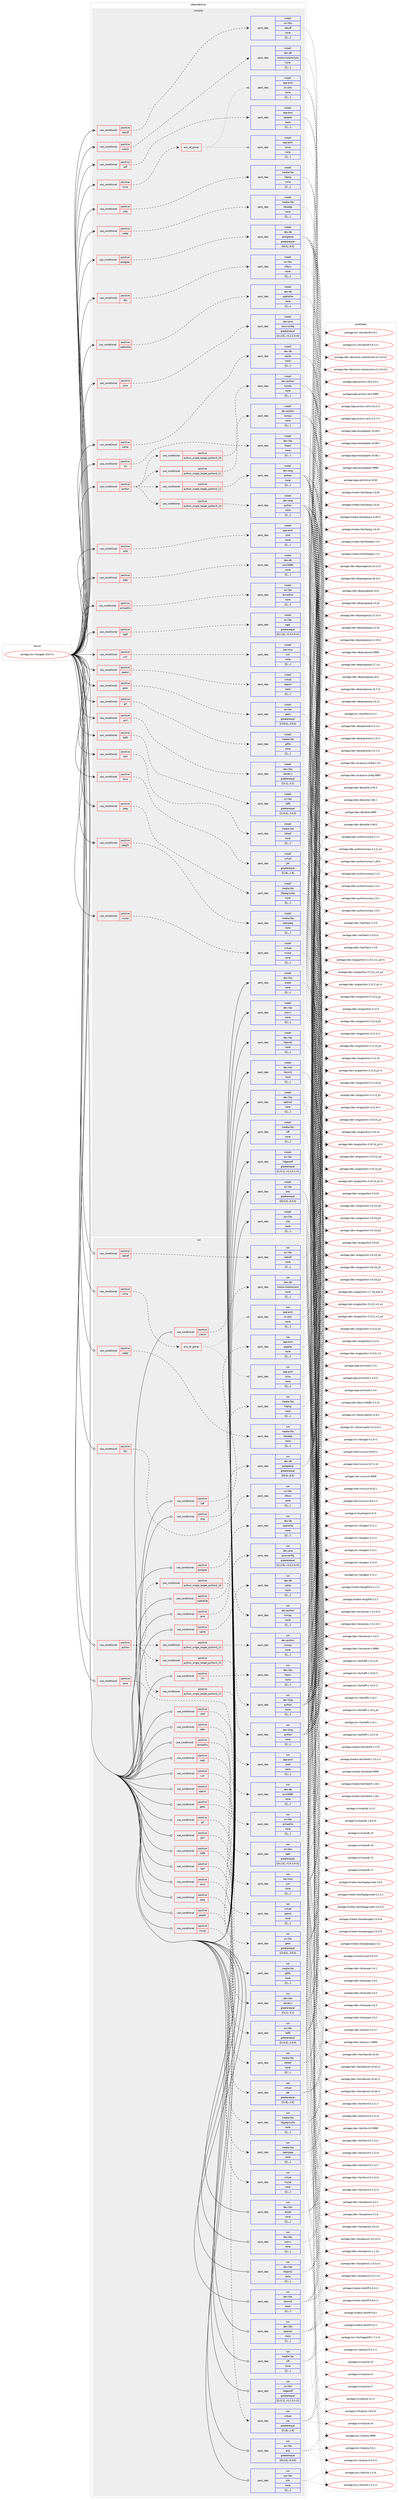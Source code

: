 digraph prolog {

# *************
# Graph options
# *************

newrank=true;
concentrate=true;
compound=true;
graph [rankdir=LR,fontname=Helvetica,fontsize=10,ranksep=1.5];#, ranksep=2.5, nodesep=0.2];
edge  [arrowhead=vee];
node  [fontname=Helvetica,fontsize=10];

# **********
# The ebuild
# **********

subgraph cluster_leftcol {
color=gray;
label=<<i>ebuild</i>>;
id [label="portage://sci-libs/gdal-3.8.0-r1", color=red, width=4, href="../sci-libs/gdal-3.8.0-r1.svg"];
}

# ****************
# The dependencies
# ****************

subgraph cluster_midcol {
color=gray;
label=<<i>dependencies</i>>;
subgraph cluster_compile {
fillcolor="#eeeeee";
style=filled;
label=<<i>compile</i>>;
subgraph cond5711 {
dependency15117 [label=<<TABLE BORDER="0" CELLBORDER="1" CELLSPACING="0" CELLPADDING="4"><TR><TD ROWSPAN="3" CELLPADDING="10">use_conditional</TD></TR><TR><TD>positive</TD></TR><TR><TD>armadillo</TD></TR></TABLE>>, shape=none, color=red];
subgraph pack9362 {
dependency15118 [label=<<TABLE BORDER="0" CELLBORDER="1" CELLSPACING="0" CELLPADDING="4" WIDTH="220"><TR><TD ROWSPAN="6" CELLPADDING="30">pack_dep</TD></TR><TR><TD WIDTH="110">install</TD></TR><TR><TD>sci-libs</TD></TR><TR><TD>armadillo</TD></TR><TR><TD>none</TD></TR><TR><TD>[[],,,,]</TD></TR></TABLE>>, shape=none, color=blue];
}
dependency15117:e -> dependency15118:w [weight=20,style="dashed",arrowhead="vee"];
}
id:e -> dependency15117:w [weight=20,style="solid",arrowhead="vee"];
subgraph cond5712 {
dependency15119 [label=<<TABLE BORDER="0" CELLBORDER="1" CELLSPACING="0" CELLPADDING="4"><TR><TD ROWSPAN="3" CELLPADDING="10">use_conditional</TD></TR><TR><TD>positive</TD></TR><TR><TD>curl</TD></TR></TABLE>>, shape=none, color=red];
subgraph pack9363 {
dependency15120 [label=<<TABLE BORDER="0" CELLBORDER="1" CELLSPACING="0" CELLPADDING="4" WIDTH="220"><TR><TD ROWSPAN="6" CELLPADDING="30">pack_dep</TD></TR><TR><TD WIDTH="110">install</TD></TR><TR><TD>net-misc</TD></TR><TR><TD>curl</TD></TR><TR><TD>none</TD></TR><TR><TD>[[],,,,]</TD></TR></TABLE>>, shape=none, color=blue];
}
dependency15119:e -> dependency15120:w [weight=20,style="dashed",arrowhead="vee"];
}
id:e -> dependency15119:w [weight=20,style="solid",arrowhead="vee"];
subgraph cond5713 {
dependency15121 [label=<<TABLE BORDER="0" CELLBORDER="1" CELLSPACING="0" CELLPADDING="4"><TR><TD ROWSPAN="3" CELLPADDING="10">use_conditional</TD></TR><TR><TD>positive</TD></TR><TR><TD>fits</TD></TR></TABLE>>, shape=none, color=red];
subgraph pack9364 {
dependency15122 [label=<<TABLE BORDER="0" CELLBORDER="1" CELLSPACING="0" CELLPADDING="4" WIDTH="220"><TR><TD ROWSPAN="6" CELLPADDING="30">pack_dep</TD></TR><TR><TD WIDTH="110">install</TD></TR><TR><TD>sci-libs</TD></TR><TR><TD>cfitsio</TD></TR><TR><TD>none</TD></TR><TR><TD>[[],,,,]</TD></TR></TABLE>>, shape=none, color=blue];
}
dependency15121:e -> dependency15122:w [weight=20,style="dashed",arrowhead="vee"];
}
id:e -> dependency15121:w [weight=20,style="solid",arrowhead="vee"];
subgraph cond5714 {
dependency15123 [label=<<TABLE BORDER="0" CELLBORDER="1" CELLSPACING="0" CELLPADDING="4"><TR><TD ROWSPAN="3" CELLPADDING="10">use_conditional</TD></TR><TR><TD>positive</TD></TR><TR><TD>geos</TD></TR></TABLE>>, shape=none, color=red];
subgraph pack9365 {
dependency15124 [label=<<TABLE BORDER="0" CELLBORDER="1" CELLSPACING="0" CELLPADDING="4" WIDTH="220"><TR><TD ROWSPAN="6" CELLPADDING="30">pack_dep</TD></TR><TR><TD WIDTH="110">install</TD></TR><TR><TD>sci-libs</TD></TR><TR><TD>geos</TD></TR><TR><TD>greaterequal</TD></TR><TR><TD>[[3,8,0],,,3.8.0]</TD></TR></TABLE>>, shape=none, color=blue];
}
dependency15123:e -> dependency15124:w [weight=20,style="dashed",arrowhead="vee"];
}
id:e -> dependency15123:w [weight=20,style="solid",arrowhead="vee"];
subgraph cond5715 {
dependency15125 [label=<<TABLE BORDER="0" CELLBORDER="1" CELLSPACING="0" CELLPADDING="4"><TR><TD ROWSPAN="3" CELLPADDING="10">use_conditional</TD></TR><TR><TD>positive</TD></TR><TR><TD>gif</TD></TR></TABLE>>, shape=none, color=red];
subgraph pack9366 {
dependency15126 [label=<<TABLE BORDER="0" CELLBORDER="1" CELLSPACING="0" CELLPADDING="4" WIDTH="220"><TR><TD ROWSPAN="6" CELLPADDING="30">pack_dep</TD></TR><TR><TD WIDTH="110">install</TD></TR><TR><TD>media-libs</TD></TR><TR><TD>giflib</TD></TR><TR><TD>none</TD></TR><TR><TD>[[],,,,]</TD></TR></TABLE>>, shape=none, color=blue];
}
dependency15125:e -> dependency15126:w [weight=20,style="dashed",arrowhead="vee"];
}
id:e -> dependency15125:w [weight=20,style="solid",arrowhead="vee"];
subgraph cond5716 {
dependency15127 [label=<<TABLE BORDER="0" CELLBORDER="1" CELLSPACING="0" CELLPADDING="4"><TR><TD ROWSPAN="3" CELLPADDING="10">use_conditional</TD></TR><TR><TD>positive</TD></TR><TR><TD>gml</TD></TR></TABLE>>, shape=none, color=red];
subgraph pack9367 {
dependency15128 [label=<<TABLE BORDER="0" CELLBORDER="1" CELLSPACING="0" CELLPADDING="4" WIDTH="220"><TR><TD ROWSPAN="6" CELLPADDING="30">pack_dep</TD></TR><TR><TD WIDTH="110">install</TD></TR><TR><TD>dev-libs</TD></TR><TR><TD>xerces-c</TD></TR><TR><TD>greaterequal</TD></TR><TR><TD>[[3,1],,,3.1]</TD></TR></TABLE>>, shape=none, color=blue];
}
dependency15127:e -> dependency15128:w [weight=20,style="dashed",arrowhead="vee"];
}
id:e -> dependency15127:w [weight=20,style="solid",arrowhead="vee"];
subgraph cond5717 {
dependency15129 [label=<<TABLE BORDER="0" CELLBORDER="1" CELLSPACING="0" CELLPADDING="4"><TR><TD ROWSPAN="3" CELLPADDING="10">use_conditional</TD></TR><TR><TD>positive</TD></TR><TR><TD>hdf5</TD></TR></TABLE>>, shape=none, color=red];
subgraph pack9368 {
dependency15130 [label=<<TABLE BORDER="0" CELLBORDER="1" CELLSPACING="0" CELLPADDING="4" WIDTH="220"><TR><TD ROWSPAN="6" CELLPADDING="30">pack_dep</TD></TR><TR><TD WIDTH="110">install</TD></TR><TR><TD>sci-libs</TD></TR><TR><TD>hdf5</TD></TR><TR><TD>greaterequal</TD></TR><TR><TD>[[1,6,4],,,1.6.4]</TD></TR></TABLE>>, shape=none, color=blue];
}
dependency15129:e -> dependency15130:w [weight=20,style="dashed",arrowhead="vee"];
}
id:e -> dependency15129:w [weight=20,style="solid",arrowhead="vee"];
subgraph cond5718 {
dependency15131 [label=<<TABLE BORDER="0" CELLBORDER="1" CELLSPACING="0" CELLPADDING="4"><TR><TD ROWSPAN="3" CELLPADDING="10">use_conditional</TD></TR><TR><TD>positive</TD></TR><TR><TD>heif</TD></TR></TABLE>>, shape=none, color=red];
subgraph pack9369 {
dependency15132 [label=<<TABLE BORDER="0" CELLBORDER="1" CELLSPACING="0" CELLPADDING="4" WIDTH="220"><TR><TD ROWSPAN="6" CELLPADDING="30">pack_dep</TD></TR><TR><TD WIDTH="110">install</TD></TR><TR><TD>media-libs</TD></TR><TR><TD>libheif</TD></TR><TR><TD>none</TD></TR><TR><TD>[[],,,,]</TD></TR></TABLE>>, shape=none, color=blue];
}
dependency15131:e -> dependency15132:w [weight=20,style="dashed",arrowhead="vee"];
}
id:e -> dependency15131:w [weight=20,style="solid",arrowhead="vee"];
subgraph cond5719 {
dependency15133 [label=<<TABLE BORDER="0" CELLBORDER="1" CELLSPACING="0" CELLPADDING="4"><TR><TD ROWSPAN="3" CELLPADDING="10">use_conditional</TD></TR><TR><TD>positive</TD></TR><TR><TD>java</TD></TR></TABLE>>, shape=none, color=red];
subgraph pack9370 {
dependency15134 [label=<<TABLE BORDER="0" CELLBORDER="1" CELLSPACING="0" CELLPADDING="4" WIDTH="220"><TR><TD ROWSPAN="6" CELLPADDING="30">pack_dep</TD></TR><TR><TD WIDTH="110">install</TD></TR><TR><TD>dev-java</TD></TR><TR><TD>java-config</TD></TR><TR><TD>greaterequal</TD></TR><TR><TD>[[2,2,0],,-r3,2.2.0-r3]</TD></TR></TABLE>>, shape=none, color=blue];
}
dependency15133:e -> dependency15134:w [weight=20,style="dashed",arrowhead="vee"];
}
id:e -> dependency15133:w [weight=20,style="solid",arrowhead="vee"];
subgraph cond5720 {
dependency15135 [label=<<TABLE BORDER="0" CELLBORDER="1" CELLSPACING="0" CELLPADDING="4"><TR><TD ROWSPAN="3" CELLPADDING="10">use_conditional</TD></TR><TR><TD>positive</TD></TR><TR><TD>java</TD></TR></TABLE>>, shape=none, color=red];
subgraph pack9371 {
dependency15136 [label=<<TABLE BORDER="0" CELLBORDER="1" CELLSPACING="0" CELLPADDING="4" WIDTH="220"><TR><TD ROWSPAN="6" CELLPADDING="30">pack_dep</TD></TR><TR><TD WIDTH="110">install</TD></TR><TR><TD>virtual</TD></TR><TR><TD>jdk</TD></TR><TR><TD>greaterequal</TD></TR><TR><TD>[[1,8],,,1.8]</TD></TR></TABLE>>, shape=none, color=blue];
}
dependency15135:e -> dependency15136:w [weight=20,style="dashed",arrowhead="vee"];
}
id:e -> dependency15135:w [weight=20,style="solid",arrowhead="vee"];
subgraph cond5721 {
dependency15137 [label=<<TABLE BORDER="0" CELLBORDER="1" CELLSPACING="0" CELLPADDING="4"><TR><TD ROWSPAN="3" CELLPADDING="10">use_conditional</TD></TR><TR><TD>positive</TD></TR><TR><TD>jpeg</TD></TR></TABLE>>, shape=none, color=red];
subgraph pack9372 {
dependency15138 [label=<<TABLE BORDER="0" CELLBORDER="1" CELLSPACING="0" CELLPADDING="4" WIDTH="220"><TR><TD ROWSPAN="6" CELLPADDING="30">pack_dep</TD></TR><TR><TD WIDTH="110">install</TD></TR><TR><TD>media-libs</TD></TR><TR><TD>libjpeg-turbo</TD></TR><TR><TD>none</TD></TR><TR><TD>[[],,,,]</TD></TR></TABLE>>, shape=none, color=blue];
}
dependency15137:e -> dependency15138:w [weight=20,style="dashed",arrowhead="vee"];
}
id:e -> dependency15137:w [weight=20,style="solid",arrowhead="vee"];
subgraph cond5722 {
dependency15139 [label=<<TABLE BORDER="0" CELLBORDER="1" CELLSPACING="0" CELLPADDING="4"><TR><TD ROWSPAN="3" CELLPADDING="10">use_conditional</TD></TR><TR><TD>positive</TD></TR><TR><TD>jpeg2k</TD></TR></TABLE>>, shape=none, color=red];
subgraph pack9373 {
dependency15140 [label=<<TABLE BORDER="0" CELLBORDER="1" CELLSPACING="0" CELLPADDING="4" WIDTH="220"><TR><TD ROWSPAN="6" CELLPADDING="30">pack_dep</TD></TR><TR><TD WIDTH="110">install</TD></TR><TR><TD>media-libs</TD></TR><TR><TD>openjpeg</TD></TR><TR><TD>none</TD></TR><TR><TD>[[],,,,]</TD></TR></TABLE>>, shape=none, color=blue];
}
dependency15139:e -> dependency15140:w [weight=20,style="dashed",arrowhead="vee"];
}
id:e -> dependency15139:w [weight=20,style="solid",arrowhead="vee"];
subgraph cond5723 {
dependency15141 [label=<<TABLE BORDER="0" CELLBORDER="1" CELLSPACING="0" CELLPADDING="4"><TR><TD ROWSPAN="3" CELLPADDING="10">use_conditional</TD></TR><TR><TD>positive</TD></TR><TR><TD>lzma</TD></TR></TABLE>>, shape=none, color=red];
subgraph any40 {
dependency15142 [label=<<TABLE BORDER="0" CELLBORDER="1" CELLSPACING="0" CELLPADDING="4"><TR><TD CELLPADDING="10">any_of_group</TD></TR></TABLE>>, shape=none, color=red];subgraph pack9374 {
dependency15143 [label=<<TABLE BORDER="0" CELLBORDER="1" CELLSPACING="0" CELLPADDING="4" WIDTH="220"><TR><TD ROWSPAN="6" CELLPADDING="30">pack_dep</TD></TR><TR><TD WIDTH="110">install</TD></TR><TR><TD>app-arch</TD></TR><TR><TD>xz-utils</TD></TR><TR><TD>none</TD></TR><TR><TD>[[],,,,]</TD></TR></TABLE>>, shape=none, color=blue];
}
dependency15142:e -> dependency15143:w [weight=20,style="dotted",arrowhead="oinv"];
subgraph pack9375 {
dependency15144 [label=<<TABLE BORDER="0" CELLBORDER="1" CELLSPACING="0" CELLPADDING="4" WIDTH="220"><TR><TD ROWSPAN="6" CELLPADDING="30">pack_dep</TD></TR><TR><TD WIDTH="110">install</TD></TR><TR><TD>app-arch</TD></TR><TR><TD>lzma</TD></TR><TR><TD>none</TD></TR><TR><TD>[[],,,,]</TD></TR></TABLE>>, shape=none, color=blue];
}
dependency15142:e -> dependency15144:w [weight=20,style="dotted",arrowhead="oinv"];
}
dependency15141:e -> dependency15142:w [weight=20,style="dashed",arrowhead="vee"];
}
id:e -> dependency15141:w [weight=20,style="solid",arrowhead="vee"];
subgraph cond5724 {
dependency15145 [label=<<TABLE BORDER="0" CELLBORDER="1" CELLSPACING="0" CELLPADDING="4"><TR><TD ROWSPAN="3" CELLPADDING="10">use_conditional</TD></TR><TR><TD>positive</TD></TR><TR><TD>mysql</TD></TR></TABLE>>, shape=none, color=red];
subgraph pack9376 {
dependency15146 [label=<<TABLE BORDER="0" CELLBORDER="1" CELLSPACING="0" CELLPADDING="4" WIDTH="220"><TR><TD ROWSPAN="6" CELLPADDING="30">pack_dep</TD></TR><TR><TD WIDTH="110">install</TD></TR><TR><TD>virtual</TD></TR><TR><TD>mysql</TD></TR><TR><TD>none</TD></TR><TR><TD>[[],,,,]</TD></TR></TABLE>>, shape=none, color=blue];
}
dependency15145:e -> dependency15146:w [weight=20,style="dashed",arrowhead="vee"];
}
id:e -> dependency15145:w [weight=20,style="solid",arrowhead="vee"];
subgraph cond5725 {
dependency15147 [label=<<TABLE BORDER="0" CELLBORDER="1" CELLSPACING="0" CELLPADDING="4"><TR><TD ROWSPAN="3" CELLPADDING="10">use_conditional</TD></TR><TR><TD>positive</TD></TR><TR><TD>netcdf</TD></TR></TABLE>>, shape=none, color=red];
subgraph pack9377 {
dependency15148 [label=<<TABLE BORDER="0" CELLBORDER="1" CELLSPACING="0" CELLPADDING="4" WIDTH="220"><TR><TD ROWSPAN="6" CELLPADDING="30">pack_dep</TD></TR><TR><TD WIDTH="110">install</TD></TR><TR><TD>sci-libs</TD></TR><TR><TD>netcdf</TD></TR><TR><TD>none</TD></TR><TR><TD>[[],,,,]</TD></TR></TABLE>>, shape=none, color=blue];
}
dependency15147:e -> dependency15148:w [weight=20,style="dashed",arrowhead="vee"];
}
id:e -> dependency15147:w [weight=20,style="solid",arrowhead="vee"];
subgraph cond5726 {
dependency15149 [label=<<TABLE BORDER="0" CELLBORDER="1" CELLSPACING="0" CELLPADDING="4"><TR><TD ROWSPAN="3" CELLPADDING="10">use_conditional</TD></TR><TR><TD>positive</TD></TR><TR><TD>odbc</TD></TR></TABLE>>, shape=none, color=red];
subgraph pack9378 {
dependency15150 [label=<<TABLE BORDER="0" CELLBORDER="1" CELLSPACING="0" CELLPADDING="4" WIDTH="220"><TR><TD ROWSPAN="6" CELLPADDING="30">pack_dep</TD></TR><TR><TD WIDTH="110">install</TD></TR><TR><TD>dev-db</TD></TR><TR><TD>unixODBC</TD></TR><TR><TD>none</TD></TR><TR><TD>[[],,,,]</TD></TR></TABLE>>, shape=none, color=blue];
}
dependency15149:e -> dependency15150:w [weight=20,style="dashed",arrowhead="vee"];
}
id:e -> dependency15149:w [weight=20,style="solid",arrowhead="vee"];
subgraph cond5727 {
dependency15151 [label=<<TABLE BORDER="0" CELLBORDER="1" CELLSPACING="0" CELLPADDING="4"><TR><TD ROWSPAN="3" CELLPADDING="10">use_conditional</TD></TR><TR><TD>positive</TD></TR><TR><TD>ogdi</TD></TR></TABLE>>, shape=none, color=red];
subgraph pack9379 {
dependency15152 [label=<<TABLE BORDER="0" CELLBORDER="1" CELLSPACING="0" CELLPADDING="4" WIDTH="220"><TR><TD ROWSPAN="6" CELLPADDING="30">pack_dep</TD></TR><TR><TD WIDTH="110">install</TD></TR><TR><TD>sci-libs</TD></TR><TR><TD>ogdi</TD></TR><TR><TD>greaterequal</TD></TR><TR><TD>[[4,1,0],,-r1,4.1.0-r1]</TD></TR></TABLE>>, shape=none, color=blue];
}
dependency15151:e -> dependency15152:w [weight=20,style="dashed",arrowhead="vee"];
}
id:e -> dependency15151:w [weight=20,style="solid",arrowhead="vee"];
subgraph cond5728 {
dependency15153 [label=<<TABLE BORDER="0" CELLBORDER="1" CELLSPACING="0" CELLPADDING="4"><TR><TD ROWSPAN="3" CELLPADDING="10">use_conditional</TD></TR><TR><TD>positive</TD></TR><TR><TD>opencl</TD></TR></TABLE>>, shape=none, color=red];
subgraph pack9380 {
dependency15154 [label=<<TABLE BORDER="0" CELLBORDER="1" CELLSPACING="0" CELLPADDING="4" WIDTH="220"><TR><TD ROWSPAN="6" CELLPADDING="30">pack_dep</TD></TR><TR><TD WIDTH="110">install</TD></TR><TR><TD>virtual</TD></TR><TR><TD>opencl</TD></TR><TR><TD>none</TD></TR><TR><TD>[[],,,,]</TD></TR></TABLE>>, shape=none, color=blue];
}
dependency15153:e -> dependency15154:w [weight=20,style="dashed",arrowhead="vee"];
}
id:e -> dependency15153:w [weight=20,style="solid",arrowhead="vee"];
subgraph cond5729 {
dependency15155 [label=<<TABLE BORDER="0" CELLBORDER="1" CELLSPACING="0" CELLPADDING="4"><TR><TD ROWSPAN="3" CELLPADDING="10">use_conditional</TD></TR><TR><TD>positive</TD></TR><TR><TD>oracle</TD></TR></TABLE>>, shape=none, color=red];
subgraph pack9381 {
dependency15156 [label=<<TABLE BORDER="0" CELLBORDER="1" CELLSPACING="0" CELLPADDING="4" WIDTH="220"><TR><TD ROWSPAN="6" CELLPADDING="30">pack_dep</TD></TR><TR><TD WIDTH="110">install</TD></TR><TR><TD>dev-db</TD></TR><TR><TD>oracle-instantclient</TD></TR><TR><TD>none</TD></TR><TR><TD>[[],,,,]</TD></TR></TABLE>>, shape=none, color=blue];
}
dependency15155:e -> dependency15156:w [weight=20,style="dashed",arrowhead="vee"];
}
id:e -> dependency15155:w [weight=20,style="solid",arrowhead="vee"];
subgraph cond5730 {
dependency15157 [label=<<TABLE BORDER="0" CELLBORDER="1" CELLSPACING="0" CELLPADDING="4"><TR><TD ROWSPAN="3" CELLPADDING="10">use_conditional</TD></TR><TR><TD>positive</TD></TR><TR><TD>pdf</TD></TR></TABLE>>, shape=none, color=red];
subgraph pack9382 {
dependency15158 [label=<<TABLE BORDER="0" CELLBORDER="1" CELLSPACING="0" CELLPADDING="4" WIDTH="220"><TR><TD ROWSPAN="6" CELLPADDING="30">pack_dep</TD></TR><TR><TD WIDTH="110">install</TD></TR><TR><TD>app-text</TD></TR><TR><TD>poppler</TD></TR><TR><TD>none</TD></TR><TR><TD>[[],,,,]</TD></TR></TABLE>>, shape=none, color=blue];
}
dependency15157:e -> dependency15158:w [weight=20,style="dashed",arrowhead="vee"];
}
id:e -> dependency15157:w [weight=20,style="solid",arrowhead="vee"];
subgraph cond5731 {
dependency15159 [label=<<TABLE BORDER="0" CELLBORDER="1" CELLSPACING="0" CELLPADDING="4"><TR><TD ROWSPAN="3" CELLPADDING="10">use_conditional</TD></TR><TR><TD>positive</TD></TR><TR><TD>png</TD></TR></TABLE>>, shape=none, color=red];
subgraph pack9383 {
dependency15160 [label=<<TABLE BORDER="0" CELLBORDER="1" CELLSPACING="0" CELLPADDING="4" WIDTH="220"><TR><TD ROWSPAN="6" CELLPADDING="30">pack_dep</TD></TR><TR><TD WIDTH="110">install</TD></TR><TR><TD>media-libs</TD></TR><TR><TD>libpng</TD></TR><TR><TD>none</TD></TR><TR><TD>[[],,,,]</TD></TR></TABLE>>, shape=none, color=blue];
}
dependency15159:e -> dependency15160:w [weight=20,style="dashed",arrowhead="vee"];
}
id:e -> dependency15159:w [weight=20,style="solid",arrowhead="vee"];
subgraph cond5732 {
dependency15161 [label=<<TABLE BORDER="0" CELLBORDER="1" CELLSPACING="0" CELLPADDING="4"><TR><TD ROWSPAN="3" CELLPADDING="10">use_conditional</TD></TR><TR><TD>positive</TD></TR><TR><TD>postgres</TD></TR></TABLE>>, shape=none, color=red];
subgraph pack9384 {
dependency15162 [label=<<TABLE BORDER="0" CELLBORDER="1" CELLSPACING="0" CELLPADDING="4" WIDTH="220"><TR><TD ROWSPAN="6" CELLPADDING="30">pack_dep</TD></TR><TR><TD WIDTH="110">install</TD></TR><TR><TD>dev-db</TD></TR><TR><TD>postgresql</TD></TR><TR><TD>greaterequal</TD></TR><TR><TD>[[8,4],,,8.4]</TD></TR></TABLE>>, shape=none, color=blue];
}
dependency15161:e -> dependency15162:w [weight=20,style="dashed",arrowhead="vee"];
}
id:e -> dependency15161:w [weight=20,style="solid",arrowhead="vee"];
subgraph cond5733 {
dependency15163 [label=<<TABLE BORDER="0" CELLBORDER="1" CELLSPACING="0" CELLPADDING="4"><TR><TD ROWSPAN="3" CELLPADDING="10">use_conditional</TD></TR><TR><TD>positive</TD></TR><TR><TD>python</TD></TR></TABLE>>, shape=none, color=red];
subgraph cond5734 {
dependency15164 [label=<<TABLE BORDER="0" CELLBORDER="1" CELLSPACING="0" CELLPADDING="4"><TR><TD ROWSPAN="3" CELLPADDING="10">use_conditional</TD></TR><TR><TD>positive</TD></TR><TR><TD>python_single_target_python3_10</TD></TR></TABLE>>, shape=none, color=red];
subgraph pack9385 {
dependency15165 [label=<<TABLE BORDER="0" CELLBORDER="1" CELLSPACING="0" CELLPADDING="4" WIDTH="220"><TR><TD ROWSPAN="6" CELLPADDING="30">pack_dep</TD></TR><TR><TD WIDTH="110">install</TD></TR><TR><TD>dev-lang</TD></TR><TR><TD>python</TD></TR><TR><TD>none</TD></TR><TR><TD>[[],,,,]</TD></TR></TABLE>>, shape=none, color=blue];
}
dependency15164:e -> dependency15165:w [weight=20,style="dashed",arrowhead="vee"];
}
dependency15163:e -> dependency15164:w [weight=20,style="dashed",arrowhead="vee"];
subgraph cond5735 {
dependency15166 [label=<<TABLE BORDER="0" CELLBORDER="1" CELLSPACING="0" CELLPADDING="4"><TR><TD ROWSPAN="3" CELLPADDING="10">use_conditional</TD></TR><TR><TD>positive</TD></TR><TR><TD>python_single_target_python3_11</TD></TR></TABLE>>, shape=none, color=red];
subgraph pack9386 {
dependency15167 [label=<<TABLE BORDER="0" CELLBORDER="1" CELLSPACING="0" CELLPADDING="4" WIDTH="220"><TR><TD ROWSPAN="6" CELLPADDING="30">pack_dep</TD></TR><TR><TD WIDTH="110">install</TD></TR><TR><TD>dev-lang</TD></TR><TR><TD>python</TD></TR><TR><TD>none</TD></TR><TR><TD>[[],,,,]</TD></TR></TABLE>>, shape=none, color=blue];
}
dependency15166:e -> dependency15167:w [weight=20,style="dashed",arrowhead="vee"];
}
dependency15163:e -> dependency15166:w [weight=20,style="dashed",arrowhead="vee"];
subgraph cond5736 {
dependency15168 [label=<<TABLE BORDER="0" CELLBORDER="1" CELLSPACING="0" CELLPADDING="4"><TR><TD ROWSPAN="3" CELLPADDING="10">use_conditional</TD></TR><TR><TD>positive</TD></TR><TR><TD>python_single_target_python3_10</TD></TR></TABLE>>, shape=none, color=red];
subgraph pack9387 {
dependency15169 [label=<<TABLE BORDER="0" CELLBORDER="1" CELLSPACING="0" CELLPADDING="4" WIDTH="220"><TR><TD ROWSPAN="6" CELLPADDING="30">pack_dep</TD></TR><TR><TD WIDTH="110">install</TD></TR><TR><TD>dev-python</TD></TR><TR><TD>numpy</TD></TR><TR><TD>none</TD></TR><TR><TD>[[],,,,]</TD></TR></TABLE>>, shape=none, color=blue];
}
dependency15168:e -> dependency15169:w [weight=20,style="dashed",arrowhead="vee"];
}
dependency15163:e -> dependency15168:w [weight=20,style="dashed",arrowhead="vee"];
subgraph cond5737 {
dependency15170 [label=<<TABLE BORDER="0" CELLBORDER="1" CELLSPACING="0" CELLPADDING="4"><TR><TD ROWSPAN="3" CELLPADDING="10">use_conditional</TD></TR><TR><TD>positive</TD></TR><TR><TD>python_single_target_python3_11</TD></TR></TABLE>>, shape=none, color=red];
subgraph pack9388 {
dependency15171 [label=<<TABLE BORDER="0" CELLBORDER="1" CELLSPACING="0" CELLPADDING="4" WIDTH="220"><TR><TD ROWSPAN="6" CELLPADDING="30">pack_dep</TD></TR><TR><TD WIDTH="110">install</TD></TR><TR><TD>dev-python</TD></TR><TR><TD>numpy</TD></TR><TR><TD>none</TD></TR><TR><TD>[[],,,,]</TD></TR></TABLE>>, shape=none, color=blue];
}
dependency15170:e -> dependency15171:w [weight=20,style="dashed",arrowhead="vee"];
}
dependency15163:e -> dependency15170:w [weight=20,style="dashed",arrowhead="vee"];
}
id:e -> dependency15163:w [weight=20,style="solid",arrowhead="vee"];
subgraph cond5738 {
dependency15172 [label=<<TABLE BORDER="0" CELLBORDER="1" CELLSPACING="0" CELLPADDING="4"><TR><TD ROWSPAN="3" CELLPADDING="10">use_conditional</TD></TR><TR><TD>positive</TD></TR><TR><TD>spatialite</TD></TR></TABLE>>, shape=none, color=red];
subgraph pack9389 {
dependency15173 [label=<<TABLE BORDER="0" CELLBORDER="1" CELLSPACING="0" CELLPADDING="4" WIDTH="220"><TR><TD ROWSPAN="6" CELLPADDING="30">pack_dep</TD></TR><TR><TD WIDTH="110">install</TD></TR><TR><TD>dev-db</TD></TR><TR><TD>spatialite</TD></TR><TR><TD>none</TD></TR><TR><TD>[[],,,,]</TD></TR></TABLE>>, shape=none, color=blue];
}
dependency15172:e -> dependency15173:w [weight=20,style="dashed",arrowhead="vee"];
}
id:e -> dependency15172:w [weight=20,style="solid",arrowhead="vee"];
subgraph cond5739 {
dependency15174 [label=<<TABLE BORDER="0" CELLBORDER="1" CELLSPACING="0" CELLPADDING="4"><TR><TD ROWSPAN="3" CELLPADDING="10">use_conditional</TD></TR><TR><TD>positive</TD></TR><TR><TD>sqlite</TD></TR></TABLE>>, shape=none, color=red];
subgraph pack9390 {
dependency15175 [label=<<TABLE BORDER="0" CELLBORDER="1" CELLSPACING="0" CELLPADDING="4" WIDTH="220"><TR><TD ROWSPAN="6" CELLPADDING="30">pack_dep</TD></TR><TR><TD WIDTH="110">install</TD></TR><TR><TD>dev-db</TD></TR><TR><TD>sqlite</TD></TR><TR><TD>none</TD></TR><TR><TD>[[],,,,]</TD></TR></TABLE>>, shape=none, color=blue];
}
dependency15174:e -> dependency15175:w [weight=20,style="dashed",arrowhead="vee"];
}
id:e -> dependency15174:w [weight=20,style="solid",arrowhead="vee"];
subgraph cond5740 {
dependency15176 [label=<<TABLE BORDER="0" CELLBORDER="1" CELLSPACING="0" CELLPADDING="4"><TR><TD ROWSPAN="3" CELLPADDING="10">use_conditional</TD></TR><TR><TD>positive</TD></TR><TR><TD>webp</TD></TR></TABLE>>, shape=none, color=red];
subgraph pack9391 {
dependency15177 [label=<<TABLE BORDER="0" CELLBORDER="1" CELLSPACING="0" CELLPADDING="4" WIDTH="220"><TR><TD ROWSPAN="6" CELLPADDING="30">pack_dep</TD></TR><TR><TD WIDTH="110">install</TD></TR><TR><TD>media-libs</TD></TR><TR><TD>libwebp</TD></TR><TR><TD>none</TD></TR><TR><TD>[[],,,,]</TD></TR></TABLE>>, shape=none, color=blue];
}
dependency15176:e -> dependency15177:w [weight=20,style="dashed",arrowhead="vee"];
}
id:e -> dependency15176:w [weight=20,style="solid",arrowhead="vee"];
subgraph cond5741 {
dependency15178 [label=<<TABLE BORDER="0" CELLBORDER="1" CELLSPACING="0" CELLPADDING="4"><TR><TD ROWSPAN="3" CELLPADDING="10">use_conditional</TD></TR><TR><TD>positive</TD></TR><TR><TD>xls</TD></TR></TABLE>>, shape=none, color=red];
subgraph pack9392 {
dependency15179 [label=<<TABLE BORDER="0" CELLBORDER="1" CELLSPACING="0" CELLPADDING="4" WIDTH="220"><TR><TD ROWSPAN="6" CELLPADDING="30">pack_dep</TD></TR><TR><TD WIDTH="110">install</TD></TR><TR><TD>dev-libs</TD></TR><TR><TD>freexl</TD></TR><TR><TD>none</TD></TR><TR><TD>[[],,,,]</TD></TR></TABLE>>, shape=none, color=blue];
}
dependency15178:e -> dependency15179:w [weight=20,style="dashed",arrowhead="vee"];
}
id:e -> dependency15178:w [weight=20,style="solid",arrowhead="vee"];
subgraph cond5742 {
dependency15180 [label=<<TABLE BORDER="0" CELLBORDER="1" CELLSPACING="0" CELLPADDING="4"><TR><TD ROWSPAN="3" CELLPADDING="10">use_conditional</TD></TR><TR><TD>positive</TD></TR><TR><TD>zstd</TD></TR></TABLE>>, shape=none, color=red];
subgraph pack9393 {
dependency15181 [label=<<TABLE BORDER="0" CELLBORDER="1" CELLSPACING="0" CELLPADDING="4" WIDTH="220"><TR><TD ROWSPAN="6" CELLPADDING="30">pack_dep</TD></TR><TR><TD WIDTH="110">install</TD></TR><TR><TD>app-arch</TD></TR><TR><TD>zstd</TD></TR><TR><TD>none</TD></TR><TR><TD>[[],,,,]</TD></TR></TABLE>>, shape=none, color=blue];
}
dependency15180:e -> dependency15181:w [weight=20,style="dashed",arrowhead="vee"];
}
id:e -> dependency15180:w [weight=20,style="solid",arrowhead="vee"];
subgraph pack9394 {
dependency15182 [label=<<TABLE BORDER="0" CELLBORDER="1" CELLSPACING="0" CELLPADDING="4" WIDTH="220"><TR><TD ROWSPAN="6" CELLPADDING="30">pack_dep</TD></TR><TR><TD WIDTH="110">install</TD></TR><TR><TD>dev-libs</TD></TR><TR><TD>expat</TD></TR><TR><TD>none</TD></TR><TR><TD>[[],,,,]</TD></TR></TABLE>>, shape=none, color=blue];
}
id:e -> dependency15182:w [weight=20,style="solid",arrowhead="vee"];
subgraph pack9395 {
dependency15183 [label=<<TABLE BORDER="0" CELLBORDER="1" CELLSPACING="0" CELLPADDING="4" WIDTH="220"><TR><TD ROWSPAN="6" CELLPADDING="30">pack_dep</TD></TR><TR><TD WIDTH="110">install</TD></TR><TR><TD>dev-libs</TD></TR><TR><TD>json-c</TD></TR><TR><TD>none</TD></TR><TR><TD>[[],,,,]</TD></TR></TABLE>>, shape=none, color=blue];
}
id:e -> dependency15183:w [weight=20,style="solid",arrowhead="vee"];
subgraph pack9396 {
dependency15184 [label=<<TABLE BORDER="0" CELLBORDER="1" CELLSPACING="0" CELLPADDING="4" WIDTH="220"><TR><TD ROWSPAN="6" CELLPADDING="30">pack_dep</TD></TR><TR><TD WIDTH="110">install</TD></TR><TR><TD>dev-libs</TD></TR><TR><TD>libpcre2</TD></TR><TR><TD>none</TD></TR><TR><TD>[[],,,,]</TD></TR></TABLE>>, shape=none, color=blue];
}
id:e -> dependency15184:w [weight=20,style="solid",arrowhead="vee"];
subgraph pack9397 {
dependency15185 [label=<<TABLE BORDER="0" CELLBORDER="1" CELLSPACING="0" CELLPADDING="4" WIDTH="220"><TR><TD ROWSPAN="6" CELLPADDING="30">pack_dep</TD></TR><TR><TD WIDTH="110">install</TD></TR><TR><TD>dev-libs</TD></TR><TR><TD>libxml2</TD></TR><TR><TD>none</TD></TR><TR><TD>[[],,,,]</TD></TR></TABLE>>, shape=none, color=blue];
}
id:e -> dependency15185:w [weight=20,style="solid",arrowhead="vee"];
subgraph pack9398 {
dependency15186 [label=<<TABLE BORDER="0" CELLBORDER="1" CELLSPACING="0" CELLPADDING="4" WIDTH="220"><TR><TD ROWSPAN="6" CELLPADDING="30">pack_dep</TD></TR><TR><TD WIDTH="110">install</TD></TR><TR><TD>dev-libs</TD></TR><TR><TD>openssl</TD></TR><TR><TD>none</TD></TR><TR><TD>[[],,,,]</TD></TR></TABLE>>, shape=none, color=blue];
}
id:e -> dependency15186:w [weight=20,style="solid",arrowhead="vee"];
subgraph pack9399 {
dependency15187 [label=<<TABLE BORDER="0" CELLBORDER="1" CELLSPACING="0" CELLPADDING="4" WIDTH="220"><TR><TD ROWSPAN="6" CELLPADDING="30">pack_dep</TD></TR><TR><TD WIDTH="110">install</TD></TR><TR><TD>media-libs</TD></TR><TR><TD>tiff</TD></TR><TR><TD>none</TD></TR><TR><TD>[[],,,,]</TD></TR></TABLE>>, shape=none, color=blue];
}
id:e -> dependency15187:w [weight=20,style="solid",arrowhead="vee"];
subgraph pack9400 {
dependency15188 [label=<<TABLE BORDER="0" CELLBORDER="1" CELLSPACING="0" CELLPADDING="4" WIDTH="220"><TR><TD ROWSPAN="6" CELLPADDING="30">pack_dep</TD></TR><TR><TD WIDTH="110">install</TD></TR><TR><TD>sci-libs</TD></TR><TR><TD>libgeotiff</TD></TR><TR><TD>greaterequal</TD></TR><TR><TD>[[1,5,1],,-r1,1.5.1-r1]</TD></TR></TABLE>>, shape=none, color=blue];
}
id:e -> dependency15188:w [weight=20,style="solid",arrowhead="vee"];
subgraph pack9401 {
dependency15189 [label=<<TABLE BORDER="0" CELLBORDER="1" CELLSPACING="0" CELLPADDING="4" WIDTH="220"><TR><TD ROWSPAN="6" CELLPADDING="30">pack_dep</TD></TR><TR><TD WIDTH="110">install</TD></TR><TR><TD>sci-libs</TD></TR><TR><TD>proj</TD></TR><TR><TD>greaterequal</TD></TR><TR><TD>[[6,0,0],,,6.0.0]</TD></TR></TABLE>>, shape=none, color=blue];
}
id:e -> dependency15189:w [weight=20,style="solid",arrowhead="vee"];
subgraph pack9402 {
dependency15190 [label=<<TABLE BORDER="0" CELLBORDER="1" CELLSPACING="0" CELLPADDING="4" WIDTH="220"><TR><TD ROWSPAN="6" CELLPADDING="30">pack_dep</TD></TR><TR><TD WIDTH="110">install</TD></TR><TR><TD>sys-libs</TD></TR><TR><TD>zlib</TD></TR><TR><TD>none</TD></TR><TR><TD>[[],,,,]</TD></TR></TABLE>>, shape=none, color=blue];
}
id:e -> dependency15190:w [weight=20,style="solid",arrowhead="vee"];
}
subgraph cluster_compileandrun {
fillcolor="#eeeeee";
style=filled;
label=<<i>compile and run</i>>;
}
subgraph cluster_run {
fillcolor="#eeeeee";
style=filled;
label=<<i>run</i>>;
subgraph cond5743 {
dependency15191 [label=<<TABLE BORDER="0" CELLBORDER="1" CELLSPACING="0" CELLPADDING="4"><TR><TD ROWSPAN="3" CELLPADDING="10">use_conditional</TD></TR><TR><TD>positive</TD></TR><TR><TD>armadillo</TD></TR></TABLE>>, shape=none, color=red];
subgraph pack9403 {
dependency15192 [label=<<TABLE BORDER="0" CELLBORDER="1" CELLSPACING="0" CELLPADDING="4" WIDTH="220"><TR><TD ROWSPAN="6" CELLPADDING="30">pack_dep</TD></TR><TR><TD WIDTH="110">run</TD></TR><TR><TD>sci-libs</TD></TR><TR><TD>armadillo</TD></TR><TR><TD>none</TD></TR><TR><TD>[[],,,,]</TD></TR></TABLE>>, shape=none, color=blue];
}
dependency15191:e -> dependency15192:w [weight=20,style="dashed",arrowhead="vee"];
}
id:e -> dependency15191:w [weight=20,style="solid",arrowhead="odot"];
subgraph cond5744 {
dependency15193 [label=<<TABLE BORDER="0" CELLBORDER="1" CELLSPACING="0" CELLPADDING="4"><TR><TD ROWSPAN="3" CELLPADDING="10">use_conditional</TD></TR><TR><TD>positive</TD></TR><TR><TD>curl</TD></TR></TABLE>>, shape=none, color=red];
subgraph pack9404 {
dependency15194 [label=<<TABLE BORDER="0" CELLBORDER="1" CELLSPACING="0" CELLPADDING="4" WIDTH="220"><TR><TD ROWSPAN="6" CELLPADDING="30">pack_dep</TD></TR><TR><TD WIDTH="110">run</TD></TR><TR><TD>net-misc</TD></TR><TR><TD>curl</TD></TR><TR><TD>none</TD></TR><TR><TD>[[],,,,]</TD></TR></TABLE>>, shape=none, color=blue];
}
dependency15193:e -> dependency15194:w [weight=20,style="dashed",arrowhead="vee"];
}
id:e -> dependency15193:w [weight=20,style="solid",arrowhead="odot"];
subgraph cond5745 {
dependency15195 [label=<<TABLE BORDER="0" CELLBORDER="1" CELLSPACING="0" CELLPADDING="4"><TR><TD ROWSPAN="3" CELLPADDING="10">use_conditional</TD></TR><TR><TD>positive</TD></TR><TR><TD>fits</TD></TR></TABLE>>, shape=none, color=red];
subgraph pack9405 {
dependency15196 [label=<<TABLE BORDER="0" CELLBORDER="1" CELLSPACING="0" CELLPADDING="4" WIDTH="220"><TR><TD ROWSPAN="6" CELLPADDING="30">pack_dep</TD></TR><TR><TD WIDTH="110">run</TD></TR><TR><TD>sci-libs</TD></TR><TR><TD>cfitsio</TD></TR><TR><TD>none</TD></TR><TR><TD>[[],,,,]</TD></TR></TABLE>>, shape=none, color=blue];
}
dependency15195:e -> dependency15196:w [weight=20,style="dashed",arrowhead="vee"];
}
id:e -> dependency15195:w [weight=20,style="solid",arrowhead="odot"];
subgraph cond5746 {
dependency15197 [label=<<TABLE BORDER="0" CELLBORDER="1" CELLSPACING="0" CELLPADDING="4"><TR><TD ROWSPAN="3" CELLPADDING="10">use_conditional</TD></TR><TR><TD>positive</TD></TR><TR><TD>geos</TD></TR></TABLE>>, shape=none, color=red];
subgraph pack9406 {
dependency15198 [label=<<TABLE BORDER="0" CELLBORDER="1" CELLSPACING="0" CELLPADDING="4" WIDTH="220"><TR><TD ROWSPAN="6" CELLPADDING="30">pack_dep</TD></TR><TR><TD WIDTH="110">run</TD></TR><TR><TD>sci-libs</TD></TR><TR><TD>geos</TD></TR><TR><TD>greaterequal</TD></TR><TR><TD>[[3,8,0],,,3.8.0]</TD></TR></TABLE>>, shape=none, color=blue];
}
dependency15197:e -> dependency15198:w [weight=20,style="dashed",arrowhead="vee"];
}
id:e -> dependency15197:w [weight=20,style="solid",arrowhead="odot"];
subgraph cond5747 {
dependency15199 [label=<<TABLE BORDER="0" CELLBORDER="1" CELLSPACING="0" CELLPADDING="4"><TR><TD ROWSPAN="3" CELLPADDING="10">use_conditional</TD></TR><TR><TD>positive</TD></TR><TR><TD>gif</TD></TR></TABLE>>, shape=none, color=red];
subgraph pack9407 {
dependency15200 [label=<<TABLE BORDER="0" CELLBORDER="1" CELLSPACING="0" CELLPADDING="4" WIDTH="220"><TR><TD ROWSPAN="6" CELLPADDING="30">pack_dep</TD></TR><TR><TD WIDTH="110">run</TD></TR><TR><TD>media-libs</TD></TR><TR><TD>giflib</TD></TR><TR><TD>none</TD></TR><TR><TD>[[],,,,]</TD></TR></TABLE>>, shape=none, color=blue];
}
dependency15199:e -> dependency15200:w [weight=20,style="dashed",arrowhead="vee"];
}
id:e -> dependency15199:w [weight=20,style="solid",arrowhead="odot"];
subgraph cond5748 {
dependency15201 [label=<<TABLE BORDER="0" CELLBORDER="1" CELLSPACING="0" CELLPADDING="4"><TR><TD ROWSPAN="3" CELLPADDING="10">use_conditional</TD></TR><TR><TD>positive</TD></TR><TR><TD>gml</TD></TR></TABLE>>, shape=none, color=red];
subgraph pack9408 {
dependency15202 [label=<<TABLE BORDER="0" CELLBORDER="1" CELLSPACING="0" CELLPADDING="4" WIDTH="220"><TR><TD ROWSPAN="6" CELLPADDING="30">pack_dep</TD></TR><TR><TD WIDTH="110">run</TD></TR><TR><TD>dev-libs</TD></TR><TR><TD>xerces-c</TD></TR><TR><TD>greaterequal</TD></TR><TR><TD>[[3,1],,,3.1]</TD></TR></TABLE>>, shape=none, color=blue];
}
dependency15201:e -> dependency15202:w [weight=20,style="dashed",arrowhead="vee"];
}
id:e -> dependency15201:w [weight=20,style="solid",arrowhead="odot"];
subgraph cond5749 {
dependency15203 [label=<<TABLE BORDER="0" CELLBORDER="1" CELLSPACING="0" CELLPADDING="4"><TR><TD ROWSPAN="3" CELLPADDING="10">use_conditional</TD></TR><TR><TD>positive</TD></TR><TR><TD>hdf5</TD></TR></TABLE>>, shape=none, color=red];
subgraph pack9409 {
dependency15204 [label=<<TABLE BORDER="0" CELLBORDER="1" CELLSPACING="0" CELLPADDING="4" WIDTH="220"><TR><TD ROWSPAN="6" CELLPADDING="30">pack_dep</TD></TR><TR><TD WIDTH="110">run</TD></TR><TR><TD>sci-libs</TD></TR><TR><TD>hdf5</TD></TR><TR><TD>greaterequal</TD></TR><TR><TD>[[1,6,4],,,1.6.4]</TD></TR></TABLE>>, shape=none, color=blue];
}
dependency15203:e -> dependency15204:w [weight=20,style="dashed",arrowhead="vee"];
}
id:e -> dependency15203:w [weight=20,style="solid",arrowhead="odot"];
subgraph cond5750 {
dependency15205 [label=<<TABLE BORDER="0" CELLBORDER="1" CELLSPACING="0" CELLPADDING="4"><TR><TD ROWSPAN="3" CELLPADDING="10">use_conditional</TD></TR><TR><TD>positive</TD></TR><TR><TD>heif</TD></TR></TABLE>>, shape=none, color=red];
subgraph pack9410 {
dependency15206 [label=<<TABLE BORDER="0" CELLBORDER="1" CELLSPACING="0" CELLPADDING="4" WIDTH="220"><TR><TD ROWSPAN="6" CELLPADDING="30">pack_dep</TD></TR><TR><TD WIDTH="110">run</TD></TR><TR><TD>media-libs</TD></TR><TR><TD>libheif</TD></TR><TR><TD>none</TD></TR><TR><TD>[[],,,,]</TD></TR></TABLE>>, shape=none, color=blue];
}
dependency15205:e -> dependency15206:w [weight=20,style="dashed",arrowhead="vee"];
}
id:e -> dependency15205:w [weight=20,style="solid",arrowhead="odot"];
subgraph cond5751 {
dependency15207 [label=<<TABLE BORDER="0" CELLBORDER="1" CELLSPACING="0" CELLPADDING="4"><TR><TD ROWSPAN="3" CELLPADDING="10">use_conditional</TD></TR><TR><TD>positive</TD></TR><TR><TD>java</TD></TR></TABLE>>, shape=none, color=red];
subgraph pack9411 {
dependency15208 [label=<<TABLE BORDER="0" CELLBORDER="1" CELLSPACING="0" CELLPADDING="4" WIDTH="220"><TR><TD ROWSPAN="6" CELLPADDING="30">pack_dep</TD></TR><TR><TD WIDTH="110">run</TD></TR><TR><TD>dev-java</TD></TR><TR><TD>java-config</TD></TR><TR><TD>greaterequal</TD></TR><TR><TD>[[2,2,0],,-r3,2.2.0-r3]</TD></TR></TABLE>>, shape=none, color=blue];
}
dependency15207:e -> dependency15208:w [weight=20,style="dashed",arrowhead="vee"];
}
id:e -> dependency15207:w [weight=20,style="solid",arrowhead="odot"];
subgraph cond5752 {
dependency15209 [label=<<TABLE BORDER="0" CELLBORDER="1" CELLSPACING="0" CELLPADDING="4"><TR><TD ROWSPAN="3" CELLPADDING="10">use_conditional</TD></TR><TR><TD>positive</TD></TR><TR><TD>java</TD></TR></TABLE>>, shape=none, color=red];
subgraph pack9412 {
dependency15210 [label=<<TABLE BORDER="0" CELLBORDER="1" CELLSPACING="0" CELLPADDING="4" WIDTH="220"><TR><TD ROWSPAN="6" CELLPADDING="30">pack_dep</TD></TR><TR><TD WIDTH="110">run</TD></TR><TR><TD>virtual</TD></TR><TR><TD>jdk</TD></TR><TR><TD>greaterequal</TD></TR><TR><TD>[[1,8],,,1.8]</TD></TR></TABLE>>, shape=none, color=blue];
}
dependency15209:e -> dependency15210:w [weight=20,style="dashed",arrowhead="vee"];
}
id:e -> dependency15209:w [weight=20,style="solid",arrowhead="odot"];
subgraph cond5753 {
dependency15211 [label=<<TABLE BORDER="0" CELLBORDER="1" CELLSPACING="0" CELLPADDING="4"><TR><TD ROWSPAN="3" CELLPADDING="10">use_conditional</TD></TR><TR><TD>positive</TD></TR><TR><TD>java</TD></TR></TABLE>>, shape=none, color=red];
subgraph pack9413 {
dependency15212 [label=<<TABLE BORDER="0" CELLBORDER="1" CELLSPACING="0" CELLPADDING="4" WIDTH="220"><TR><TD ROWSPAN="6" CELLPADDING="30">pack_dep</TD></TR><TR><TD WIDTH="110">run</TD></TR><TR><TD>virtual</TD></TR><TR><TD>jre</TD></TR><TR><TD>greaterequal</TD></TR><TR><TD>[[1,8],,,1.8]</TD></TR></TABLE>>, shape=none, color=blue];
}
dependency15211:e -> dependency15212:w [weight=20,style="dashed",arrowhead="vee"];
}
id:e -> dependency15211:w [weight=20,style="solid",arrowhead="odot"];
subgraph cond5754 {
dependency15213 [label=<<TABLE BORDER="0" CELLBORDER="1" CELLSPACING="0" CELLPADDING="4"><TR><TD ROWSPAN="3" CELLPADDING="10">use_conditional</TD></TR><TR><TD>positive</TD></TR><TR><TD>jpeg</TD></TR></TABLE>>, shape=none, color=red];
subgraph pack9414 {
dependency15214 [label=<<TABLE BORDER="0" CELLBORDER="1" CELLSPACING="0" CELLPADDING="4" WIDTH="220"><TR><TD ROWSPAN="6" CELLPADDING="30">pack_dep</TD></TR><TR><TD WIDTH="110">run</TD></TR><TR><TD>media-libs</TD></TR><TR><TD>libjpeg-turbo</TD></TR><TR><TD>none</TD></TR><TR><TD>[[],,,,]</TD></TR></TABLE>>, shape=none, color=blue];
}
dependency15213:e -> dependency15214:w [weight=20,style="dashed",arrowhead="vee"];
}
id:e -> dependency15213:w [weight=20,style="solid",arrowhead="odot"];
subgraph cond5755 {
dependency15215 [label=<<TABLE BORDER="0" CELLBORDER="1" CELLSPACING="0" CELLPADDING="4"><TR><TD ROWSPAN="3" CELLPADDING="10">use_conditional</TD></TR><TR><TD>positive</TD></TR><TR><TD>jpeg2k</TD></TR></TABLE>>, shape=none, color=red];
subgraph pack9415 {
dependency15216 [label=<<TABLE BORDER="0" CELLBORDER="1" CELLSPACING="0" CELLPADDING="4" WIDTH="220"><TR><TD ROWSPAN="6" CELLPADDING="30">pack_dep</TD></TR><TR><TD WIDTH="110">run</TD></TR><TR><TD>media-libs</TD></TR><TR><TD>openjpeg</TD></TR><TR><TD>none</TD></TR><TR><TD>[[],,,,]</TD></TR></TABLE>>, shape=none, color=blue];
}
dependency15215:e -> dependency15216:w [weight=20,style="dashed",arrowhead="vee"];
}
id:e -> dependency15215:w [weight=20,style="solid",arrowhead="odot"];
subgraph cond5756 {
dependency15217 [label=<<TABLE BORDER="0" CELLBORDER="1" CELLSPACING="0" CELLPADDING="4"><TR><TD ROWSPAN="3" CELLPADDING="10">use_conditional</TD></TR><TR><TD>positive</TD></TR><TR><TD>lzma</TD></TR></TABLE>>, shape=none, color=red];
subgraph any41 {
dependency15218 [label=<<TABLE BORDER="0" CELLBORDER="1" CELLSPACING="0" CELLPADDING="4"><TR><TD CELLPADDING="10">any_of_group</TD></TR></TABLE>>, shape=none, color=red];subgraph pack9416 {
dependency15219 [label=<<TABLE BORDER="0" CELLBORDER="1" CELLSPACING="0" CELLPADDING="4" WIDTH="220"><TR><TD ROWSPAN="6" CELLPADDING="30">pack_dep</TD></TR><TR><TD WIDTH="110">run</TD></TR><TR><TD>app-arch</TD></TR><TR><TD>xz-utils</TD></TR><TR><TD>none</TD></TR><TR><TD>[[],,,,]</TD></TR></TABLE>>, shape=none, color=blue];
}
dependency15218:e -> dependency15219:w [weight=20,style="dotted",arrowhead="oinv"];
subgraph pack9417 {
dependency15220 [label=<<TABLE BORDER="0" CELLBORDER="1" CELLSPACING="0" CELLPADDING="4" WIDTH="220"><TR><TD ROWSPAN="6" CELLPADDING="30">pack_dep</TD></TR><TR><TD WIDTH="110">run</TD></TR><TR><TD>app-arch</TD></TR><TR><TD>lzma</TD></TR><TR><TD>none</TD></TR><TR><TD>[[],,,,]</TD></TR></TABLE>>, shape=none, color=blue];
}
dependency15218:e -> dependency15220:w [weight=20,style="dotted",arrowhead="oinv"];
}
dependency15217:e -> dependency15218:w [weight=20,style="dashed",arrowhead="vee"];
}
id:e -> dependency15217:w [weight=20,style="solid",arrowhead="odot"];
subgraph cond5757 {
dependency15221 [label=<<TABLE BORDER="0" CELLBORDER="1" CELLSPACING="0" CELLPADDING="4"><TR><TD ROWSPAN="3" CELLPADDING="10">use_conditional</TD></TR><TR><TD>positive</TD></TR><TR><TD>mysql</TD></TR></TABLE>>, shape=none, color=red];
subgraph pack9418 {
dependency15222 [label=<<TABLE BORDER="0" CELLBORDER="1" CELLSPACING="0" CELLPADDING="4" WIDTH="220"><TR><TD ROWSPAN="6" CELLPADDING="30">pack_dep</TD></TR><TR><TD WIDTH="110">run</TD></TR><TR><TD>virtual</TD></TR><TR><TD>mysql</TD></TR><TR><TD>none</TD></TR><TR><TD>[[],,,,]</TD></TR></TABLE>>, shape=none, color=blue];
}
dependency15221:e -> dependency15222:w [weight=20,style="dashed",arrowhead="vee"];
}
id:e -> dependency15221:w [weight=20,style="solid",arrowhead="odot"];
subgraph cond5758 {
dependency15223 [label=<<TABLE BORDER="0" CELLBORDER="1" CELLSPACING="0" CELLPADDING="4"><TR><TD ROWSPAN="3" CELLPADDING="10">use_conditional</TD></TR><TR><TD>positive</TD></TR><TR><TD>netcdf</TD></TR></TABLE>>, shape=none, color=red];
subgraph pack9419 {
dependency15224 [label=<<TABLE BORDER="0" CELLBORDER="1" CELLSPACING="0" CELLPADDING="4" WIDTH="220"><TR><TD ROWSPAN="6" CELLPADDING="30">pack_dep</TD></TR><TR><TD WIDTH="110">run</TD></TR><TR><TD>sci-libs</TD></TR><TR><TD>netcdf</TD></TR><TR><TD>none</TD></TR><TR><TD>[[],,,,]</TD></TR></TABLE>>, shape=none, color=blue];
}
dependency15223:e -> dependency15224:w [weight=20,style="dashed",arrowhead="vee"];
}
id:e -> dependency15223:w [weight=20,style="solid",arrowhead="odot"];
subgraph cond5759 {
dependency15225 [label=<<TABLE BORDER="0" CELLBORDER="1" CELLSPACING="0" CELLPADDING="4"><TR><TD ROWSPAN="3" CELLPADDING="10">use_conditional</TD></TR><TR><TD>positive</TD></TR><TR><TD>odbc</TD></TR></TABLE>>, shape=none, color=red];
subgraph pack9420 {
dependency15226 [label=<<TABLE BORDER="0" CELLBORDER="1" CELLSPACING="0" CELLPADDING="4" WIDTH="220"><TR><TD ROWSPAN="6" CELLPADDING="30">pack_dep</TD></TR><TR><TD WIDTH="110">run</TD></TR><TR><TD>dev-db</TD></TR><TR><TD>unixODBC</TD></TR><TR><TD>none</TD></TR><TR><TD>[[],,,,]</TD></TR></TABLE>>, shape=none, color=blue];
}
dependency15225:e -> dependency15226:w [weight=20,style="dashed",arrowhead="vee"];
}
id:e -> dependency15225:w [weight=20,style="solid",arrowhead="odot"];
subgraph cond5760 {
dependency15227 [label=<<TABLE BORDER="0" CELLBORDER="1" CELLSPACING="0" CELLPADDING="4"><TR><TD ROWSPAN="3" CELLPADDING="10">use_conditional</TD></TR><TR><TD>positive</TD></TR><TR><TD>ogdi</TD></TR></TABLE>>, shape=none, color=red];
subgraph pack9421 {
dependency15228 [label=<<TABLE BORDER="0" CELLBORDER="1" CELLSPACING="0" CELLPADDING="4" WIDTH="220"><TR><TD ROWSPAN="6" CELLPADDING="30">pack_dep</TD></TR><TR><TD WIDTH="110">run</TD></TR><TR><TD>sci-libs</TD></TR><TR><TD>ogdi</TD></TR><TR><TD>greaterequal</TD></TR><TR><TD>[[4,1,0],,-r1,4.1.0-r1]</TD></TR></TABLE>>, shape=none, color=blue];
}
dependency15227:e -> dependency15228:w [weight=20,style="dashed",arrowhead="vee"];
}
id:e -> dependency15227:w [weight=20,style="solid",arrowhead="odot"];
subgraph cond5761 {
dependency15229 [label=<<TABLE BORDER="0" CELLBORDER="1" CELLSPACING="0" CELLPADDING="4"><TR><TD ROWSPAN="3" CELLPADDING="10">use_conditional</TD></TR><TR><TD>positive</TD></TR><TR><TD>opencl</TD></TR></TABLE>>, shape=none, color=red];
subgraph pack9422 {
dependency15230 [label=<<TABLE BORDER="0" CELLBORDER="1" CELLSPACING="0" CELLPADDING="4" WIDTH="220"><TR><TD ROWSPAN="6" CELLPADDING="30">pack_dep</TD></TR><TR><TD WIDTH="110">run</TD></TR><TR><TD>virtual</TD></TR><TR><TD>opencl</TD></TR><TR><TD>none</TD></TR><TR><TD>[[],,,,]</TD></TR></TABLE>>, shape=none, color=blue];
}
dependency15229:e -> dependency15230:w [weight=20,style="dashed",arrowhead="vee"];
}
id:e -> dependency15229:w [weight=20,style="solid",arrowhead="odot"];
subgraph cond5762 {
dependency15231 [label=<<TABLE BORDER="0" CELLBORDER="1" CELLSPACING="0" CELLPADDING="4"><TR><TD ROWSPAN="3" CELLPADDING="10">use_conditional</TD></TR><TR><TD>positive</TD></TR><TR><TD>oracle</TD></TR></TABLE>>, shape=none, color=red];
subgraph pack9423 {
dependency15232 [label=<<TABLE BORDER="0" CELLBORDER="1" CELLSPACING="0" CELLPADDING="4" WIDTH="220"><TR><TD ROWSPAN="6" CELLPADDING="30">pack_dep</TD></TR><TR><TD WIDTH="110">run</TD></TR><TR><TD>dev-db</TD></TR><TR><TD>oracle-instantclient</TD></TR><TR><TD>none</TD></TR><TR><TD>[[],,,,]</TD></TR></TABLE>>, shape=none, color=blue];
}
dependency15231:e -> dependency15232:w [weight=20,style="dashed",arrowhead="vee"];
}
id:e -> dependency15231:w [weight=20,style="solid",arrowhead="odot"];
subgraph cond5763 {
dependency15233 [label=<<TABLE BORDER="0" CELLBORDER="1" CELLSPACING="0" CELLPADDING="4"><TR><TD ROWSPAN="3" CELLPADDING="10">use_conditional</TD></TR><TR><TD>positive</TD></TR><TR><TD>pdf</TD></TR></TABLE>>, shape=none, color=red];
subgraph pack9424 {
dependency15234 [label=<<TABLE BORDER="0" CELLBORDER="1" CELLSPACING="0" CELLPADDING="4" WIDTH="220"><TR><TD ROWSPAN="6" CELLPADDING="30">pack_dep</TD></TR><TR><TD WIDTH="110">run</TD></TR><TR><TD>app-text</TD></TR><TR><TD>poppler</TD></TR><TR><TD>none</TD></TR><TR><TD>[[],,,,]</TD></TR></TABLE>>, shape=none, color=blue];
}
dependency15233:e -> dependency15234:w [weight=20,style="dashed",arrowhead="vee"];
}
id:e -> dependency15233:w [weight=20,style="solid",arrowhead="odot"];
subgraph cond5764 {
dependency15235 [label=<<TABLE BORDER="0" CELLBORDER="1" CELLSPACING="0" CELLPADDING="4"><TR><TD ROWSPAN="3" CELLPADDING="10">use_conditional</TD></TR><TR><TD>positive</TD></TR><TR><TD>png</TD></TR></TABLE>>, shape=none, color=red];
subgraph pack9425 {
dependency15236 [label=<<TABLE BORDER="0" CELLBORDER="1" CELLSPACING="0" CELLPADDING="4" WIDTH="220"><TR><TD ROWSPAN="6" CELLPADDING="30">pack_dep</TD></TR><TR><TD WIDTH="110">run</TD></TR><TR><TD>media-libs</TD></TR><TR><TD>libpng</TD></TR><TR><TD>none</TD></TR><TR><TD>[[],,,,]</TD></TR></TABLE>>, shape=none, color=blue];
}
dependency15235:e -> dependency15236:w [weight=20,style="dashed",arrowhead="vee"];
}
id:e -> dependency15235:w [weight=20,style="solid",arrowhead="odot"];
subgraph cond5765 {
dependency15237 [label=<<TABLE BORDER="0" CELLBORDER="1" CELLSPACING="0" CELLPADDING="4"><TR><TD ROWSPAN="3" CELLPADDING="10">use_conditional</TD></TR><TR><TD>positive</TD></TR><TR><TD>postgres</TD></TR></TABLE>>, shape=none, color=red];
subgraph pack9426 {
dependency15238 [label=<<TABLE BORDER="0" CELLBORDER="1" CELLSPACING="0" CELLPADDING="4" WIDTH="220"><TR><TD ROWSPAN="6" CELLPADDING="30">pack_dep</TD></TR><TR><TD WIDTH="110">run</TD></TR><TR><TD>dev-db</TD></TR><TR><TD>postgresql</TD></TR><TR><TD>greaterequal</TD></TR><TR><TD>[[8,4],,,8.4]</TD></TR></TABLE>>, shape=none, color=blue];
}
dependency15237:e -> dependency15238:w [weight=20,style="dashed",arrowhead="vee"];
}
id:e -> dependency15237:w [weight=20,style="solid",arrowhead="odot"];
subgraph cond5766 {
dependency15239 [label=<<TABLE BORDER="0" CELLBORDER="1" CELLSPACING="0" CELLPADDING="4"><TR><TD ROWSPAN="3" CELLPADDING="10">use_conditional</TD></TR><TR><TD>positive</TD></TR><TR><TD>python</TD></TR></TABLE>>, shape=none, color=red];
subgraph cond5767 {
dependency15240 [label=<<TABLE BORDER="0" CELLBORDER="1" CELLSPACING="0" CELLPADDING="4"><TR><TD ROWSPAN="3" CELLPADDING="10">use_conditional</TD></TR><TR><TD>positive</TD></TR><TR><TD>python_single_target_python3_10</TD></TR></TABLE>>, shape=none, color=red];
subgraph pack9427 {
dependency15241 [label=<<TABLE BORDER="0" CELLBORDER="1" CELLSPACING="0" CELLPADDING="4" WIDTH="220"><TR><TD ROWSPAN="6" CELLPADDING="30">pack_dep</TD></TR><TR><TD WIDTH="110">run</TD></TR><TR><TD>dev-lang</TD></TR><TR><TD>python</TD></TR><TR><TD>none</TD></TR><TR><TD>[[],,,,]</TD></TR></TABLE>>, shape=none, color=blue];
}
dependency15240:e -> dependency15241:w [weight=20,style="dashed",arrowhead="vee"];
}
dependency15239:e -> dependency15240:w [weight=20,style="dashed",arrowhead="vee"];
subgraph cond5768 {
dependency15242 [label=<<TABLE BORDER="0" CELLBORDER="1" CELLSPACING="0" CELLPADDING="4"><TR><TD ROWSPAN="3" CELLPADDING="10">use_conditional</TD></TR><TR><TD>positive</TD></TR><TR><TD>python_single_target_python3_11</TD></TR></TABLE>>, shape=none, color=red];
subgraph pack9428 {
dependency15243 [label=<<TABLE BORDER="0" CELLBORDER="1" CELLSPACING="0" CELLPADDING="4" WIDTH="220"><TR><TD ROWSPAN="6" CELLPADDING="30">pack_dep</TD></TR><TR><TD WIDTH="110">run</TD></TR><TR><TD>dev-lang</TD></TR><TR><TD>python</TD></TR><TR><TD>none</TD></TR><TR><TD>[[],,,,]</TD></TR></TABLE>>, shape=none, color=blue];
}
dependency15242:e -> dependency15243:w [weight=20,style="dashed",arrowhead="vee"];
}
dependency15239:e -> dependency15242:w [weight=20,style="dashed",arrowhead="vee"];
subgraph cond5769 {
dependency15244 [label=<<TABLE BORDER="0" CELLBORDER="1" CELLSPACING="0" CELLPADDING="4"><TR><TD ROWSPAN="3" CELLPADDING="10">use_conditional</TD></TR><TR><TD>positive</TD></TR><TR><TD>python_single_target_python3_10</TD></TR></TABLE>>, shape=none, color=red];
subgraph pack9429 {
dependency15245 [label=<<TABLE BORDER="0" CELLBORDER="1" CELLSPACING="0" CELLPADDING="4" WIDTH="220"><TR><TD ROWSPAN="6" CELLPADDING="30">pack_dep</TD></TR><TR><TD WIDTH="110">run</TD></TR><TR><TD>dev-python</TD></TR><TR><TD>numpy</TD></TR><TR><TD>none</TD></TR><TR><TD>[[],,,,]</TD></TR></TABLE>>, shape=none, color=blue];
}
dependency15244:e -> dependency15245:w [weight=20,style="dashed",arrowhead="vee"];
}
dependency15239:e -> dependency15244:w [weight=20,style="dashed",arrowhead="vee"];
subgraph cond5770 {
dependency15246 [label=<<TABLE BORDER="0" CELLBORDER="1" CELLSPACING="0" CELLPADDING="4"><TR><TD ROWSPAN="3" CELLPADDING="10">use_conditional</TD></TR><TR><TD>positive</TD></TR><TR><TD>python_single_target_python3_11</TD></TR></TABLE>>, shape=none, color=red];
subgraph pack9430 {
dependency15247 [label=<<TABLE BORDER="0" CELLBORDER="1" CELLSPACING="0" CELLPADDING="4" WIDTH="220"><TR><TD ROWSPAN="6" CELLPADDING="30">pack_dep</TD></TR><TR><TD WIDTH="110">run</TD></TR><TR><TD>dev-python</TD></TR><TR><TD>numpy</TD></TR><TR><TD>none</TD></TR><TR><TD>[[],,,,]</TD></TR></TABLE>>, shape=none, color=blue];
}
dependency15246:e -> dependency15247:w [weight=20,style="dashed",arrowhead="vee"];
}
dependency15239:e -> dependency15246:w [weight=20,style="dashed",arrowhead="vee"];
}
id:e -> dependency15239:w [weight=20,style="solid",arrowhead="odot"];
subgraph cond5771 {
dependency15248 [label=<<TABLE BORDER="0" CELLBORDER="1" CELLSPACING="0" CELLPADDING="4"><TR><TD ROWSPAN="3" CELLPADDING="10">use_conditional</TD></TR><TR><TD>positive</TD></TR><TR><TD>spatialite</TD></TR></TABLE>>, shape=none, color=red];
subgraph pack9431 {
dependency15249 [label=<<TABLE BORDER="0" CELLBORDER="1" CELLSPACING="0" CELLPADDING="4" WIDTH="220"><TR><TD ROWSPAN="6" CELLPADDING="30">pack_dep</TD></TR><TR><TD WIDTH="110">run</TD></TR><TR><TD>dev-db</TD></TR><TR><TD>spatialite</TD></TR><TR><TD>none</TD></TR><TR><TD>[[],,,,]</TD></TR></TABLE>>, shape=none, color=blue];
}
dependency15248:e -> dependency15249:w [weight=20,style="dashed",arrowhead="vee"];
}
id:e -> dependency15248:w [weight=20,style="solid",arrowhead="odot"];
subgraph cond5772 {
dependency15250 [label=<<TABLE BORDER="0" CELLBORDER="1" CELLSPACING="0" CELLPADDING="4"><TR><TD ROWSPAN="3" CELLPADDING="10">use_conditional</TD></TR><TR><TD>positive</TD></TR><TR><TD>sqlite</TD></TR></TABLE>>, shape=none, color=red];
subgraph pack9432 {
dependency15251 [label=<<TABLE BORDER="0" CELLBORDER="1" CELLSPACING="0" CELLPADDING="4" WIDTH="220"><TR><TD ROWSPAN="6" CELLPADDING="30">pack_dep</TD></TR><TR><TD WIDTH="110">run</TD></TR><TR><TD>dev-db</TD></TR><TR><TD>sqlite</TD></TR><TR><TD>none</TD></TR><TR><TD>[[],,,,]</TD></TR></TABLE>>, shape=none, color=blue];
}
dependency15250:e -> dependency15251:w [weight=20,style="dashed",arrowhead="vee"];
}
id:e -> dependency15250:w [weight=20,style="solid",arrowhead="odot"];
subgraph cond5773 {
dependency15252 [label=<<TABLE BORDER="0" CELLBORDER="1" CELLSPACING="0" CELLPADDING="4"><TR><TD ROWSPAN="3" CELLPADDING="10">use_conditional</TD></TR><TR><TD>positive</TD></TR><TR><TD>webp</TD></TR></TABLE>>, shape=none, color=red];
subgraph pack9433 {
dependency15253 [label=<<TABLE BORDER="0" CELLBORDER="1" CELLSPACING="0" CELLPADDING="4" WIDTH="220"><TR><TD ROWSPAN="6" CELLPADDING="30">pack_dep</TD></TR><TR><TD WIDTH="110">run</TD></TR><TR><TD>media-libs</TD></TR><TR><TD>libwebp</TD></TR><TR><TD>none</TD></TR><TR><TD>[[],,,,]</TD></TR></TABLE>>, shape=none, color=blue];
}
dependency15252:e -> dependency15253:w [weight=20,style="dashed",arrowhead="vee"];
}
id:e -> dependency15252:w [weight=20,style="solid",arrowhead="odot"];
subgraph cond5774 {
dependency15254 [label=<<TABLE BORDER="0" CELLBORDER="1" CELLSPACING="0" CELLPADDING="4"><TR><TD ROWSPAN="3" CELLPADDING="10">use_conditional</TD></TR><TR><TD>positive</TD></TR><TR><TD>xls</TD></TR></TABLE>>, shape=none, color=red];
subgraph pack9434 {
dependency15255 [label=<<TABLE BORDER="0" CELLBORDER="1" CELLSPACING="0" CELLPADDING="4" WIDTH="220"><TR><TD ROWSPAN="6" CELLPADDING="30">pack_dep</TD></TR><TR><TD WIDTH="110">run</TD></TR><TR><TD>dev-libs</TD></TR><TR><TD>freexl</TD></TR><TR><TD>none</TD></TR><TR><TD>[[],,,,]</TD></TR></TABLE>>, shape=none, color=blue];
}
dependency15254:e -> dependency15255:w [weight=20,style="dashed",arrowhead="vee"];
}
id:e -> dependency15254:w [weight=20,style="solid",arrowhead="odot"];
subgraph cond5775 {
dependency15256 [label=<<TABLE BORDER="0" CELLBORDER="1" CELLSPACING="0" CELLPADDING="4"><TR><TD ROWSPAN="3" CELLPADDING="10">use_conditional</TD></TR><TR><TD>positive</TD></TR><TR><TD>zstd</TD></TR></TABLE>>, shape=none, color=red];
subgraph pack9435 {
dependency15257 [label=<<TABLE BORDER="0" CELLBORDER="1" CELLSPACING="0" CELLPADDING="4" WIDTH="220"><TR><TD ROWSPAN="6" CELLPADDING="30">pack_dep</TD></TR><TR><TD WIDTH="110">run</TD></TR><TR><TD>app-arch</TD></TR><TR><TD>zstd</TD></TR><TR><TD>none</TD></TR><TR><TD>[[],,,,]</TD></TR></TABLE>>, shape=none, color=blue];
}
dependency15256:e -> dependency15257:w [weight=20,style="dashed",arrowhead="vee"];
}
id:e -> dependency15256:w [weight=20,style="solid",arrowhead="odot"];
subgraph pack9436 {
dependency15258 [label=<<TABLE BORDER="0" CELLBORDER="1" CELLSPACING="0" CELLPADDING="4" WIDTH="220"><TR><TD ROWSPAN="6" CELLPADDING="30">pack_dep</TD></TR><TR><TD WIDTH="110">run</TD></TR><TR><TD>dev-libs</TD></TR><TR><TD>expat</TD></TR><TR><TD>none</TD></TR><TR><TD>[[],,,,]</TD></TR></TABLE>>, shape=none, color=blue];
}
id:e -> dependency15258:w [weight=20,style="solid",arrowhead="odot"];
subgraph pack9437 {
dependency15259 [label=<<TABLE BORDER="0" CELLBORDER="1" CELLSPACING="0" CELLPADDING="4" WIDTH="220"><TR><TD ROWSPAN="6" CELLPADDING="30">pack_dep</TD></TR><TR><TD WIDTH="110">run</TD></TR><TR><TD>dev-libs</TD></TR><TR><TD>json-c</TD></TR><TR><TD>none</TD></TR><TR><TD>[[],,,,]</TD></TR></TABLE>>, shape=none, color=blue];
}
id:e -> dependency15259:w [weight=20,style="solid",arrowhead="odot"];
subgraph pack9438 {
dependency15260 [label=<<TABLE BORDER="0" CELLBORDER="1" CELLSPACING="0" CELLPADDING="4" WIDTH="220"><TR><TD ROWSPAN="6" CELLPADDING="30">pack_dep</TD></TR><TR><TD WIDTH="110">run</TD></TR><TR><TD>dev-libs</TD></TR><TR><TD>libpcre2</TD></TR><TR><TD>none</TD></TR><TR><TD>[[],,,,]</TD></TR></TABLE>>, shape=none, color=blue];
}
id:e -> dependency15260:w [weight=20,style="solid",arrowhead="odot"];
subgraph pack9439 {
dependency15261 [label=<<TABLE BORDER="0" CELLBORDER="1" CELLSPACING="0" CELLPADDING="4" WIDTH="220"><TR><TD ROWSPAN="6" CELLPADDING="30">pack_dep</TD></TR><TR><TD WIDTH="110">run</TD></TR><TR><TD>dev-libs</TD></TR><TR><TD>libxml2</TD></TR><TR><TD>none</TD></TR><TR><TD>[[],,,,]</TD></TR></TABLE>>, shape=none, color=blue];
}
id:e -> dependency15261:w [weight=20,style="solid",arrowhead="odot"];
subgraph pack9440 {
dependency15262 [label=<<TABLE BORDER="0" CELLBORDER="1" CELLSPACING="0" CELLPADDING="4" WIDTH="220"><TR><TD ROWSPAN="6" CELLPADDING="30">pack_dep</TD></TR><TR><TD WIDTH="110">run</TD></TR><TR><TD>dev-libs</TD></TR><TR><TD>openssl</TD></TR><TR><TD>none</TD></TR><TR><TD>[[],,,,]</TD></TR></TABLE>>, shape=none, color=blue];
}
id:e -> dependency15262:w [weight=20,style="solid",arrowhead="odot"];
subgraph pack9441 {
dependency15263 [label=<<TABLE BORDER="0" CELLBORDER="1" CELLSPACING="0" CELLPADDING="4" WIDTH="220"><TR><TD ROWSPAN="6" CELLPADDING="30">pack_dep</TD></TR><TR><TD WIDTH="110">run</TD></TR><TR><TD>media-libs</TD></TR><TR><TD>tiff</TD></TR><TR><TD>none</TD></TR><TR><TD>[[],,,,]</TD></TR></TABLE>>, shape=none, color=blue];
}
id:e -> dependency15263:w [weight=20,style="solid",arrowhead="odot"];
subgraph pack9442 {
dependency15264 [label=<<TABLE BORDER="0" CELLBORDER="1" CELLSPACING="0" CELLPADDING="4" WIDTH="220"><TR><TD ROWSPAN="6" CELLPADDING="30">pack_dep</TD></TR><TR><TD WIDTH="110">run</TD></TR><TR><TD>sci-libs</TD></TR><TR><TD>libgeotiff</TD></TR><TR><TD>greaterequal</TD></TR><TR><TD>[[1,5,1],,-r1,1.5.1-r1]</TD></TR></TABLE>>, shape=none, color=blue];
}
id:e -> dependency15264:w [weight=20,style="solid",arrowhead="odot"];
subgraph pack9443 {
dependency15265 [label=<<TABLE BORDER="0" CELLBORDER="1" CELLSPACING="0" CELLPADDING="4" WIDTH="220"><TR><TD ROWSPAN="6" CELLPADDING="30">pack_dep</TD></TR><TR><TD WIDTH="110">run</TD></TR><TR><TD>sci-libs</TD></TR><TR><TD>proj</TD></TR><TR><TD>greaterequal</TD></TR><TR><TD>[[6,0,0],,,6.0.0]</TD></TR></TABLE>>, shape=none, color=blue];
}
id:e -> dependency15265:w [weight=20,style="solid",arrowhead="odot"];
subgraph pack9444 {
dependency15266 [label=<<TABLE BORDER="0" CELLBORDER="1" CELLSPACING="0" CELLPADDING="4" WIDTH="220"><TR><TD ROWSPAN="6" CELLPADDING="30">pack_dep</TD></TR><TR><TD WIDTH="110">run</TD></TR><TR><TD>sys-libs</TD></TR><TR><TD>zlib</TD></TR><TR><TD>none</TD></TR><TR><TD>[[],,,,]</TD></TR></TABLE>>, shape=none, color=blue];
}
id:e -> dependency15266:w [weight=20,style="solid",arrowhead="odot"];
}
}

# **************
# The candidates
# **************

subgraph cluster_choices {
rank=same;
color=gray;
label=<<i>candidates</i>>;

subgraph choice9362 {
color=black;
nodesep=1;
choice11599105451081059811547971141099710010510810811145495046564650 [label="portage://sci-libs/armadillo-12.8.2", color=red, width=4,href="../sci-libs/armadillo-12.8.2.svg"];
choice115991054510810598115479711410997100105108108111454950465246484511449 [label="portage://sci-libs/armadillo-12.4.0-r1", color=red, width=4,href="../sci-libs/armadillo-12.4.0-r1.svg"];
dependency15118:e -> choice11599105451081059811547971141099710010510810811145495046564650:w [style=dotted,weight="100"];
dependency15118:e -> choice115991054510810598115479711410997100105108108111454950465246484511449:w [style=dotted,weight="100"];
}
subgraph choice9363 {
color=black;
nodesep=1;
choice110101116451091051159947991171141084557575757 [label="portage://net-misc/curl-9999", color=red, width=4,href="../net-misc/curl-9999.svg"];
choice1101011164510910511599479911711410845564649484649 [label="portage://net-misc/curl-8.10.1", color=red, width=4,href="../net-misc/curl-8.10.1.svg"];
choice110101116451091051159947991171141084556465746494511449 [label="portage://net-misc/curl-8.9.1-r1", color=red, width=4,href="../net-misc/curl-8.9.1-r1.svg"];
choice110101116451091051159947991171141084556465646484511449 [label="portage://net-misc/curl-8.8.0-r1", color=red, width=4,href="../net-misc/curl-8.8.0-r1.svg"];
choice110101116451091051159947991171141084556465546494511452 [label="portage://net-misc/curl-8.7.1-r4", color=red, width=4,href="../net-misc/curl-8.7.1-r4.svg"];
dependency15120:e -> choice110101116451091051159947991171141084557575757:w [style=dotted,weight="100"];
dependency15120:e -> choice1101011164510910511599479911711410845564649484649:w [style=dotted,weight="100"];
dependency15120:e -> choice110101116451091051159947991171141084556465746494511449:w [style=dotted,weight="100"];
dependency15120:e -> choice110101116451091051159947991171141084556465646484511449:w [style=dotted,weight="100"];
dependency15120:e -> choice110101116451091051159947991171141084556465546494511452:w [style=dotted,weight="100"];
}
subgraph choice9364 {
color=black;
nodesep=1;
choice1159910545108105981154799102105116115105111455246524649 [label="portage://sci-libs/cfitsio-4.4.1", color=red, width=4,href="../sci-libs/cfitsio-4.4.1.svg"];
dependency15122:e -> choice1159910545108105981154799102105116115105111455246524649:w [style=dotted,weight="100"];
}
subgraph choice9365 {
color=black;
nodesep=1;
choice1159910545108105981154710310111111545514649504649 [label="portage://sci-libs/geos-3.12.1", color=red, width=4,href="../sci-libs/geos-3.12.1.svg"];
choice1159910545108105981154710310111111545514649504648 [label="portage://sci-libs/geos-3.12.0", color=red, width=4,href="../sci-libs/geos-3.12.0.svg"];
choice1159910545108105981154710310111111545514649494650 [label="portage://sci-libs/geos-3.11.2", color=red, width=4,href="../sci-libs/geos-3.11.2.svg"];
choice1159910545108105981154710310111111545514649494649 [label="portage://sci-libs/geos-3.11.1", color=red, width=4,href="../sci-libs/geos-3.11.1.svg"];
choice1159910545108105981154710310111111545514649494648 [label="portage://sci-libs/geos-3.11.0", color=red, width=4,href="../sci-libs/geos-3.11.0.svg"];
dependency15124:e -> choice1159910545108105981154710310111111545514649504649:w [style=dotted,weight="100"];
dependency15124:e -> choice1159910545108105981154710310111111545514649504648:w [style=dotted,weight="100"];
dependency15124:e -> choice1159910545108105981154710310111111545514649494650:w [style=dotted,weight="100"];
dependency15124:e -> choice1159910545108105981154710310111111545514649494649:w [style=dotted,weight="100"];
dependency15124:e -> choice1159910545108105981154710310111111545514649494648:w [style=dotted,weight="100"];
}
subgraph choice9366 {
color=black;
nodesep=1;
choice1091011001059745108105981154710310510210810598455346504650 [label="portage://media-libs/giflib-5.2.2", color=red, width=4,href="../media-libs/giflib-5.2.2.svg"];
choice10910110010597451081059811547103105102108105984553465046494511449 [label="portage://media-libs/giflib-5.2.1-r1", color=red, width=4,href="../media-libs/giflib-5.2.1-r1.svg"];
dependency15126:e -> choice1091011001059745108105981154710310510210810598455346504650:w [style=dotted,weight="100"];
dependency15126:e -> choice10910110010597451081059811547103105102108105984553465046494511449:w [style=dotted,weight="100"];
}
subgraph choice9367 {
color=black;
nodesep=1;
choice1001011184510810598115471201011149910111545994557575757 [label="portage://dev-libs/xerces-c-9999", color=red, width=4,href="../dev-libs/xerces-c-9999.svg"];
choice100101118451081059811547120101114991011154599455146504653 [label="portage://dev-libs/xerces-c-3.2.5", color=red, width=4,href="../dev-libs/xerces-c-3.2.5.svg"];
choice1001011184510810598115471201011149910111545994551465046524511451 [label="portage://dev-libs/xerces-c-3.2.4-r3", color=red, width=4,href="../dev-libs/xerces-c-3.2.4-r3.svg"];
choice1001011184510810598115471201011149910111545994551465046524511450 [label="portage://dev-libs/xerces-c-3.2.4-r2", color=red, width=4,href="../dev-libs/xerces-c-3.2.4-r2.svg"];
dependency15128:e -> choice1001011184510810598115471201011149910111545994557575757:w [style=dotted,weight="100"];
dependency15128:e -> choice100101118451081059811547120101114991011154599455146504653:w [style=dotted,weight="100"];
dependency15128:e -> choice1001011184510810598115471201011149910111545994551465046524511451:w [style=dotted,weight="100"];
dependency15128:e -> choice1001011184510810598115471201011149910111545994551465046524511450:w [style=dotted,weight="100"];
}
subgraph choice9368 {
color=black;
nodesep=1;
choice1159910545108105981154710410010253454946495246529511250 [label="portage://sci-libs/hdf5-1.14.4_p2", color=red, width=4,href="../sci-libs/hdf5-1.14.4_p2.svg"];
choice1159910545108105981154710410010253454946495246514511449 [label="portage://sci-libs/hdf5-1.14.3-r1", color=red, width=4,href="../sci-libs/hdf5-1.14.3-r1.svg"];
choice115991054510810598115471041001025345494649524650 [label="portage://sci-libs/hdf5-1.14.2", color=red, width=4,href="../sci-libs/hdf5-1.14.2.svg"];
choice115991054510810598115471041001025345494649524649 [label="portage://sci-libs/hdf5-1.14.1", color=red, width=4,href="../sci-libs/hdf5-1.14.1.svg"];
choice1159910545108105981154710410010253454946495046504511454 [label="portage://sci-libs/hdf5-1.12.2-r6", color=red, width=4,href="../sci-libs/hdf5-1.12.2-r6.svg"];
choice1159910545108105981154710410010253454946495046504511452 [label="portage://sci-libs/hdf5-1.12.2-r4", color=red, width=4,href="../sci-libs/hdf5-1.12.2-r4.svg"];
choice1159910545108105981154710410010253454946494846534511449 [label="portage://sci-libs/hdf5-1.10.5-r1", color=red, width=4,href="../sci-libs/hdf5-1.10.5-r1.svg"];
dependency15130:e -> choice1159910545108105981154710410010253454946495246529511250:w [style=dotted,weight="100"];
dependency15130:e -> choice1159910545108105981154710410010253454946495246514511449:w [style=dotted,weight="100"];
dependency15130:e -> choice115991054510810598115471041001025345494649524650:w [style=dotted,weight="100"];
dependency15130:e -> choice115991054510810598115471041001025345494649524649:w [style=dotted,weight="100"];
dependency15130:e -> choice1159910545108105981154710410010253454946495046504511454:w [style=dotted,weight="100"];
dependency15130:e -> choice1159910545108105981154710410010253454946495046504511452:w [style=dotted,weight="100"];
dependency15130:e -> choice1159910545108105981154710410010253454946494846534511449:w [style=dotted,weight="100"];
}
subgraph choice9369 {
color=black;
nodesep=1;
choice10910110010597451081059811547108105981041011051024557575757 [label="portage://media-libs/libheif-9999", color=red, width=4,href="../media-libs/libheif-9999.svg"];
choice109101100105974510810598115471081059810410110510245494649564650 [label="portage://media-libs/libheif-1.18.2", color=red, width=4,href="../media-libs/libheif-1.18.2.svg"];
choice109101100105974510810598115471081059810410110510245494649564649 [label="portage://media-libs/libheif-1.18.1", color=red, width=4,href="../media-libs/libheif-1.18.1.svg"];
choice109101100105974510810598115471081059810410110510245494649554654 [label="portage://media-libs/libheif-1.17.6", color=red, width=4,href="../media-libs/libheif-1.17.6.svg"];
choice1091011001059745108105981154710810598104101105102454946495346504511449 [label="portage://media-libs/libheif-1.15.2-r1", color=red, width=4,href="../media-libs/libheif-1.15.2-r1.svg"];
dependency15132:e -> choice10910110010597451081059811547108105981041011051024557575757:w [style=dotted,weight="100"];
dependency15132:e -> choice109101100105974510810598115471081059810410110510245494649564650:w [style=dotted,weight="100"];
dependency15132:e -> choice109101100105974510810598115471081059810410110510245494649564649:w [style=dotted,weight="100"];
dependency15132:e -> choice109101100105974510810598115471081059810410110510245494649554654:w [style=dotted,weight="100"];
dependency15132:e -> choice1091011001059745108105981154710810598104101105102454946495346504511449:w [style=dotted,weight="100"];
}
subgraph choice9370 {
color=black;
nodesep=1;
choice10010111845106971189747106971189745991111101021051034557575757 [label="portage://dev-java/java-config-9999", color=red, width=4,href="../dev-java/java-config-9999.svg"];
choice1001011184510697118974710697118974599111110102105103455046514652 [label="portage://dev-java/java-config-2.3.4", color=red, width=4,href="../dev-java/java-config-2.3.4.svg"];
dependency15134:e -> choice10010111845106971189747106971189745991111101021051034557575757:w [style=dotted,weight="100"];
dependency15134:e -> choice1001011184510697118974710697118974599111110102105103455046514652:w [style=dotted,weight="100"];
}
subgraph choice9371 {
color=black;
nodesep=1;
choice1181051141161179710847106100107455052 [label="portage://virtual/jdk-24", color=red, width=4,href="../virtual/jdk-24.svg"];
choice1181051141161179710847106100107455051 [label="portage://virtual/jdk-23", color=red, width=4,href="../virtual/jdk-23.svg"];
choice1181051141161179710847106100107455049 [label="portage://virtual/jdk-21", color=red, width=4,href="../virtual/jdk-21.svg"];
choice1181051141161179710847106100107454955 [label="portage://virtual/jdk-17", color=red, width=4,href="../virtual/jdk-17.svg"];
choice11810511411611797108471061001074549494511450 [label="portage://virtual/jdk-11-r2", color=red, width=4,href="../virtual/jdk-11-r2.svg"];
choice11810511411611797108471061001074549465646484511457 [label="portage://virtual/jdk-1.8.0-r9", color=red, width=4,href="../virtual/jdk-1.8.0-r9.svg"];
dependency15136:e -> choice1181051141161179710847106100107455052:w [style=dotted,weight="100"];
dependency15136:e -> choice1181051141161179710847106100107455051:w [style=dotted,weight="100"];
dependency15136:e -> choice1181051141161179710847106100107455049:w [style=dotted,weight="100"];
dependency15136:e -> choice1181051141161179710847106100107454955:w [style=dotted,weight="100"];
dependency15136:e -> choice11810511411611797108471061001074549494511450:w [style=dotted,weight="100"];
dependency15136:e -> choice11810511411611797108471061001074549465646484511457:w [style=dotted,weight="100"];
}
subgraph choice9372 {
color=black;
nodesep=1;
choice109101100105974510810598115471081059810611210110345116117114981114551464846514511449 [label="portage://media-libs/libjpeg-turbo-3.0.3-r1", color=red, width=4,href="../media-libs/libjpeg-turbo-3.0.3-r1.svg"];
choice10910110010597451081059811547108105981061121011034511611711498111455146484648 [label="portage://media-libs/libjpeg-turbo-3.0.0", color=red, width=4,href="../media-libs/libjpeg-turbo-3.0.0.svg"];
choice109101100105974510810598115471081059810611210110345116117114981114550464946534649 [label="portage://media-libs/libjpeg-turbo-2.1.5.1", color=red, width=4,href="../media-libs/libjpeg-turbo-2.1.5.1.svg"];
dependency15138:e -> choice109101100105974510810598115471081059810611210110345116117114981114551464846514511449:w [style=dotted,weight="100"];
dependency15138:e -> choice10910110010597451081059811547108105981061121011034511611711498111455146484648:w [style=dotted,weight="100"];
dependency15138:e -> choice109101100105974510810598115471081059810611210110345116117114981114550464946534649:w [style=dotted,weight="100"];
}
subgraph choice9373 {
color=black;
nodesep=1;
choice10910110010597451081059811547111112101110106112101103455046534650 [label="portage://media-libs/openjpeg-2.5.2", color=red, width=4,href="../media-libs/openjpeg-2.5.2.svg"];
choice109101100105974510810598115471111121011101061121011034550465346484511454 [label="portage://media-libs/openjpeg-2.5.0-r6", color=red, width=4,href="../media-libs/openjpeg-2.5.0-r6.svg"];
choice109101100105974510810598115471111121011101061121011034550465346484511453 [label="portage://media-libs/openjpeg-2.5.0-r5", color=red, width=4,href="../media-libs/openjpeg-2.5.0-r5.svg"];
dependency15140:e -> choice10910110010597451081059811547111112101110106112101103455046534650:w [style=dotted,weight="100"];
dependency15140:e -> choice109101100105974510810598115471111121011101061121011034550465346484511454:w [style=dotted,weight="100"];
dependency15140:e -> choice109101100105974510810598115471111121011101061121011034550465346484511453:w [style=dotted,weight="100"];
}
subgraph choice9374 {
color=black;
nodesep=1;
choice9711211245971149910447120122451171161051081154557575757 [label="portage://app-arch/xz-utils-9999", color=red, width=4,href="../app-arch/xz-utils-9999.svg"];
choice9711211245971149910447120122451171161051081154553465446504511449 [label="portage://app-arch/xz-utils-5.6.2-r1", color=red, width=4,href="../app-arch/xz-utils-5.6.2-r1.svg"];
choice9711211245971149910447120122451171161051081154553465246554511449 [label="portage://app-arch/xz-utils-5.4.7-r1", color=red, width=4,href="../app-arch/xz-utils-5.4.7-r1.svg"];
choice971121124597114991044712012245117116105108115455346524650 [label="portage://app-arch/xz-utils-5.4.2", color=red, width=4,href="../app-arch/xz-utils-5.4.2.svg"];
dependency15143:e -> choice9711211245971149910447120122451171161051081154557575757:w [style=dotted,weight="100"];
dependency15143:e -> choice9711211245971149910447120122451171161051081154553465446504511449:w [style=dotted,weight="100"];
dependency15143:e -> choice9711211245971149910447120122451171161051081154553465246554511449:w [style=dotted,weight="100"];
dependency15143:e -> choice971121124597114991044712012245117116105108115455346524650:w [style=dotted,weight="100"];
}
subgraph choice9375 {
color=black;
nodesep=1;
choice971121124597114991044710812210997454957464848 [label="portage://app-arch/lzma-19.00", color=red, width=4,href="../app-arch/lzma-19.00.svg"];
dependency15144:e -> choice971121124597114991044710812210997454957464848:w [style=dotted,weight="100"];
}
subgraph choice9376 {
color=black;
nodesep=1;
choice118105114116117971084710912111511310845534654451144951 [label="portage://virtual/mysql-5.6-r13", color=red, width=4,href="../virtual/mysql-5.6-r13.svg"];
dependency15146:e -> choice118105114116117971084710912111511310845534654451144951:w [style=dotted,weight="100"];
}
subgraph choice9377 {
color=black;
nodesep=1;
choice11599105451081059811547110101116991001024552465746504511449 [label="portage://sci-libs/netcdf-4.9.2-r1", color=red, width=4,href="../sci-libs/netcdf-4.9.2-r1.svg"];
choice1159910545108105981154711010111699100102455246574650 [label="portage://sci-libs/netcdf-4.9.2", color=red, width=4,href="../sci-libs/netcdf-4.9.2.svg"];
dependency15148:e -> choice11599105451081059811547110101116991001024552465746504511449:w [style=dotted,weight="100"];
dependency15148:e -> choice1159910545108105981154711010111699100102455246574650:w [style=dotted,weight="100"];
}
subgraph choice9378 {
color=black;
nodesep=1;
choice1001011184510098471171101051207968666745504651464950 [label="portage://dev-db/unixODBC-2.3.12", color=red, width=4,href="../dev-db/unixODBC-2.3.12.svg"];
dependency15150:e -> choice1001011184510098471171101051207968666745504651464950:w [style=dotted,weight="100"];
}
subgraph choice9379 {
color=black;
nodesep=1;
choice115991054510810598115471111031001054552464946484511449 [label="portage://sci-libs/ogdi-4.1.0-r1", color=red, width=4,href="../sci-libs/ogdi-4.1.0-r1.svg"];
dependency15152:e -> choice115991054510810598115471111031001054552464946484511449:w [style=dotted,weight="100"];
}
subgraph choice9380 {
color=black;
nodesep=1;
choice11810511411611797108471111121011109910845514511451 [label="portage://virtual/opencl-3-r3", color=red, width=4,href="../virtual/opencl-3-r3.svg"];
dependency15154:e -> choice11810511411611797108471111121011109910845514511451:w [style=dotted,weight="100"];
}
subgraph choice9381 {
color=black;
nodesep=1;
choice1001011184510098471111149799108101451051101151169711011699108105101110116455049464951464846484648 [label="portage://dev-db/oracle-instantclient-21.13.0.0.0", color=red, width=4,href="../dev-db/oracle-instantclient-21.13.0.0.0.svg"];
choice10010111845100984711111497991081014510511011511697110116991081051011101164550494651464846484648 [label="portage://dev-db/oracle-instantclient-21.3.0.0.0", color=red, width=4,href="../dev-db/oracle-instantclient-21.3.0.0.0.svg"];
dependency15156:e -> choice1001011184510098471111149799108101451051101151169711011699108105101110116455049464951464846484648:w [style=dotted,weight="100"];
dependency15156:e -> choice10010111845100984711111497991081014510511011511697110116991081051011101164550494651464846484648:w [style=dotted,weight="100"];
}
subgraph choice9382 {
color=black;
nodesep=1;
choice9711211245116101120116471121111121121081011144557575757 [label="portage://app-text/poppler-9999", color=red, width=4,href="../app-text/poppler-9999.svg"];
choice9711211245116101120116471121111121121081011144550524648574648 [label="portage://app-text/poppler-24.09.0", color=red, width=4,href="../app-text/poppler-24.09.0.svg"];
choice9711211245116101120116471121111121121081011144550524648564648 [label="portage://app-text/poppler-24.08.0", color=red, width=4,href="../app-text/poppler-24.08.0.svg"];
choice9711211245116101120116471121111121121081011144550524648544649 [label="portage://app-text/poppler-24.06.1", color=red, width=4,href="../app-text/poppler-24.06.1.svg"];
dependency15158:e -> choice9711211245116101120116471121111121121081011144557575757:w [style=dotted,weight="100"];
dependency15158:e -> choice9711211245116101120116471121111121121081011144550524648574648:w [style=dotted,weight="100"];
dependency15158:e -> choice9711211245116101120116471121111121121081011144550524648564648:w [style=dotted,weight="100"];
dependency15158:e -> choice9711211245116101120116471121111121121081011144550524648544649:w [style=dotted,weight="100"];
}
subgraph choice9383 {
color=black;
nodesep=1;
choice109101100105974510810598115471081059811211010345494654465252 [label="portage://media-libs/libpng-1.6.44", color=red, width=4,href="../media-libs/libpng-1.6.44.svg"];
choice109101100105974510810598115471081059811211010345494654465251 [label="portage://media-libs/libpng-1.6.43", color=red, width=4,href="../media-libs/libpng-1.6.43.svg"];
choice109101100105974510810598115471081059811211010345494654465250 [label="portage://media-libs/libpng-1.6.42", color=red, width=4,href="../media-libs/libpng-1.6.42.svg"];
choice1091011001059745108105981154710810598112110103454946544652484511449 [label="portage://media-libs/libpng-1.6.40-r1", color=red, width=4,href="../media-libs/libpng-1.6.40-r1.svg"];
dependency15160:e -> choice109101100105974510810598115471081059811211010345494654465252:w [style=dotted,weight="100"];
dependency15160:e -> choice109101100105974510810598115471081059811211010345494654465251:w [style=dotted,weight="100"];
dependency15160:e -> choice109101100105974510810598115471081059811211010345494654465250:w [style=dotted,weight="100"];
dependency15160:e -> choice1091011001059745108105981154710810598112110103454946544652484511449:w [style=dotted,weight="100"];
}
subgraph choice9384 {
color=black;
nodesep=1;
choice1001011184510098471121111151161031141011151131084557575757 [label="portage://dev-db/postgresql-9999", color=red, width=4,href="../dev-db/postgresql-9999.svg"];
choice100101118451009847112111115116103114101115113108454955951149949 [label="portage://dev-db/postgresql-17_rc1", color=red, width=4,href="../dev-db/postgresql-17_rc1.svg"];
choice1001011184510098471121111151161031141011151131084549544652 [label="portage://dev-db/postgresql-16.4", color=red, width=4,href="../dev-db/postgresql-16.4.svg"];
choice10010111845100984711211111511610311410111511310845495446514511450 [label="portage://dev-db/postgresql-16.3-r2", color=red, width=4,href="../dev-db/postgresql-16.3-r2.svg"];
choice1001011184510098471121111151161031141011151131084549534656 [label="portage://dev-db/postgresql-15.8", color=red, width=4,href="../dev-db/postgresql-15.8.svg"];
choice10010111845100984711211111511610311410111511310845495346554511450 [label="portage://dev-db/postgresql-15.7-r2", color=red, width=4,href="../dev-db/postgresql-15.7-r2.svg"];
choice100101118451009847112111115116103114101115113108454952464951 [label="portage://dev-db/postgresql-14.13", color=red, width=4,href="../dev-db/postgresql-14.13.svg"];
choice1001011184510098471121111151161031141011151131084549524649504511450 [label="portage://dev-db/postgresql-14.12-r2", color=red, width=4,href="../dev-db/postgresql-14.12-r2.svg"];
choice100101118451009847112111115116103114101115113108454951464954 [label="portage://dev-db/postgresql-13.16", color=red, width=4,href="../dev-db/postgresql-13.16.svg"];
choice1001011184510098471121111151161031141011151131084549514649534511450 [label="portage://dev-db/postgresql-13.15-r2", color=red, width=4,href="../dev-db/postgresql-13.15-r2.svg"];
choice100101118451009847112111115116103114101115113108454950465048 [label="portage://dev-db/postgresql-12.20", color=red, width=4,href="../dev-db/postgresql-12.20.svg"];
choice1001011184510098471121111151161031141011151131084549504649574511450 [label="portage://dev-db/postgresql-12.19-r2", color=red, width=4,href="../dev-db/postgresql-12.19-r2.svg"];
dependency15162:e -> choice1001011184510098471121111151161031141011151131084557575757:w [style=dotted,weight="100"];
dependency15162:e -> choice100101118451009847112111115116103114101115113108454955951149949:w [style=dotted,weight="100"];
dependency15162:e -> choice1001011184510098471121111151161031141011151131084549544652:w [style=dotted,weight="100"];
dependency15162:e -> choice10010111845100984711211111511610311410111511310845495446514511450:w [style=dotted,weight="100"];
dependency15162:e -> choice1001011184510098471121111151161031141011151131084549534656:w [style=dotted,weight="100"];
dependency15162:e -> choice10010111845100984711211111511610311410111511310845495346554511450:w [style=dotted,weight="100"];
dependency15162:e -> choice100101118451009847112111115116103114101115113108454952464951:w [style=dotted,weight="100"];
dependency15162:e -> choice1001011184510098471121111151161031141011151131084549524649504511450:w [style=dotted,weight="100"];
dependency15162:e -> choice100101118451009847112111115116103114101115113108454951464954:w [style=dotted,weight="100"];
dependency15162:e -> choice1001011184510098471121111151161031141011151131084549514649534511450:w [style=dotted,weight="100"];
dependency15162:e -> choice100101118451009847112111115116103114101115113108454950465048:w [style=dotted,weight="100"];
dependency15162:e -> choice1001011184510098471121111151161031141011151131084549504649574511450:w [style=dotted,weight="100"];
}
subgraph choice9385 {
color=black;
nodesep=1;
choice100101118451089711010347112121116104111110455146495146489511499509511249 [label="portage://dev-lang/python-3.13.0_rc2_p1", color=red, width=4,href="../dev-lang/python-3.13.0_rc2_p1.svg"];
choice10010111845108971101034711212111610411111045514649514648951149950 [label="portage://dev-lang/python-3.13.0_rc2", color=red, width=4,href="../dev-lang/python-3.13.0_rc2.svg"];
choice1001011184510897110103471121211161041111104551464951464895114994995112514511449 [label="portage://dev-lang/python-3.13.0_rc1_p3-r1", color=red, width=4,href="../dev-lang/python-3.13.0_rc1_p3-r1.svg"];
choice100101118451089711010347112121116104111110455146495146489511499499511251 [label="portage://dev-lang/python-3.13.0_rc1_p3", color=red, width=4,href="../dev-lang/python-3.13.0_rc1_p3.svg"];
choice100101118451089711010347112121116104111110455146495146489511499499511250 [label="portage://dev-lang/python-3.13.0_rc1_p2", color=red, width=4,href="../dev-lang/python-3.13.0_rc1_p2.svg"];
choice100101118451089711010347112121116104111110455146495046549511250 [label="portage://dev-lang/python-3.12.6_p2", color=red, width=4,href="../dev-lang/python-3.12.6_p2.svg"];
choice10010111845108971101034711212111610411111045514649504654 [label="portage://dev-lang/python-3.12.6", color=red, width=4,href="../dev-lang/python-3.12.6.svg"];
choice1001011184510897110103471121211161041111104551464950465395112494511449 [label="portage://dev-lang/python-3.12.5_p1-r1", color=red, width=4,href="../dev-lang/python-3.12.5_p1-r1.svg"];
choice100101118451089711010347112121116104111110455146495046539511249 [label="portage://dev-lang/python-3.12.5_p1", color=red, width=4,href="../dev-lang/python-3.12.5_p1.svg"];
choice10010111845108971101034711212111610411111045514649504653 [label="portage://dev-lang/python-3.12.5", color=red, width=4,href="../dev-lang/python-3.12.5.svg"];
choice100101118451089711010347112121116104111110455146495046529511251 [label="portage://dev-lang/python-3.12.4_p3", color=red, width=4,href="../dev-lang/python-3.12.4_p3.svg"];
choice100101118451089711010347112121116104111110455146495046514511449 [label="portage://dev-lang/python-3.12.3-r1", color=red, width=4,href="../dev-lang/python-3.12.3-r1.svg"];
choice10010111845108971101034711212111610411111045514649494649489511249 [label="portage://dev-lang/python-3.11.10_p1", color=red, width=4,href="../dev-lang/python-3.11.10_p1.svg"];
choice1001011184510897110103471121211161041111104551464949464948 [label="portage://dev-lang/python-3.11.10", color=red, width=4,href="../dev-lang/python-3.11.10.svg"];
choice1001011184510897110103471121211161041111104551464949465795112504511449 [label="portage://dev-lang/python-3.11.9_p2-r1", color=red, width=4,href="../dev-lang/python-3.11.9_p2-r1.svg"];
choice100101118451089711010347112121116104111110455146494946579511250 [label="portage://dev-lang/python-3.11.9_p2", color=red, width=4,href="../dev-lang/python-3.11.9_p2.svg"];
choice100101118451089711010347112121116104111110455146494946579511249 [label="portage://dev-lang/python-3.11.9_p1", color=red, width=4,href="../dev-lang/python-3.11.9_p1.svg"];
choice100101118451089711010347112121116104111110455146494946574511449 [label="portage://dev-lang/python-3.11.9-r1", color=red, width=4,href="../dev-lang/python-3.11.9-r1.svg"];
choice10010111845108971101034711212111610411111045514649484649539511249 [label="portage://dev-lang/python-3.10.15_p1", color=red, width=4,href="../dev-lang/python-3.10.15_p1.svg"];
choice1001011184510897110103471121211161041111104551464948464953 [label="portage://dev-lang/python-3.10.15", color=red, width=4,href="../dev-lang/python-3.10.15.svg"];
choice100101118451089711010347112121116104111110455146494846495295112514511449 [label="portage://dev-lang/python-3.10.14_p3-r1", color=red, width=4,href="../dev-lang/python-3.10.14_p3-r1.svg"];
choice10010111845108971101034711212111610411111045514649484649529511251 [label="portage://dev-lang/python-3.10.14_p3", color=red, width=4,href="../dev-lang/python-3.10.14_p3.svg"];
choice10010111845108971101034711212111610411111045514649484649529511250 [label="portage://dev-lang/python-3.10.14_p2", color=red, width=4,href="../dev-lang/python-3.10.14_p2.svg"];
choice100101118451089711010347112121116104111110455146494846495295112494511449 [label="portage://dev-lang/python-3.10.14_p1-r1", color=red, width=4,href="../dev-lang/python-3.10.14_p1-r1.svg"];
choice10010111845108971101034711212111610411111045514657465048 [label="portage://dev-lang/python-3.9.20", color=red, width=4,href="../dev-lang/python-3.9.20.svg"];
choice100101118451089711010347112121116104111110455146574649579511253 [label="portage://dev-lang/python-3.9.19_p5", color=red, width=4,href="../dev-lang/python-3.9.19_p5.svg"];
choice100101118451089711010347112121116104111110455146574649579511252 [label="portage://dev-lang/python-3.9.19_p4", color=red, width=4,href="../dev-lang/python-3.9.19_p4.svg"];
choice100101118451089711010347112121116104111110455146574649579511251 [label="portage://dev-lang/python-3.9.19_p3", color=red, width=4,href="../dev-lang/python-3.9.19_p3.svg"];
choice10010111845108971101034711212111610411111045514656465048 [label="portage://dev-lang/python-3.8.20", color=red, width=4,href="../dev-lang/python-3.8.20.svg"];
choice100101118451089711010347112121116104111110455146564649579511252 [label="portage://dev-lang/python-3.8.19_p4", color=red, width=4,href="../dev-lang/python-3.8.19_p4.svg"];
choice100101118451089711010347112121116104111110455146564649579511251 [label="portage://dev-lang/python-3.8.19_p3", color=red, width=4,href="../dev-lang/python-3.8.19_p3.svg"];
choice100101118451089711010347112121116104111110455146564649579511250 [label="portage://dev-lang/python-3.8.19_p2", color=red, width=4,href="../dev-lang/python-3.8.19_p2.svg"];
choice100101118451089711010347112121116104111110455046554649569511249544511450 [label="portage://dev-lang/python-2.7.18_p16-r2", color=red, width=4,href="../dev-lang/python-2.7.18_p16-r2.svg"];
dependency15165:e -> choice100101118451089711010347112121116104111110455146495146489511499509511249:w [style=dotted,weight="100"];
dependency15165:e -> choice10010111845108971101034711212111610411111045514649514648951149950:w [style=dotted,weight="100"];
dependency15165:e -> choice1001011184510897110103471121211161041111104551464951464895114994995112514511449:w [style=dotted,weight="100"];
dependency15165:e -> choice100101118451089711010347112121116104111110455146495146489511499499511251:w [style=dotted,weight="100"];
dependency15165:e -> choice100101118451089711010347112121116104111110455146495146489511499499511250:w [style=dotted,weight="100"];
dependency15165:e -> choice100101118451089711010347112121116104111110455146495046549511250:w [style=dotted,weight="100"];
dependency15165:e -> choice10010111845108971101034711212111610411111045514649504654:w [style=dotted,weight="100"];
dependency15165:e -> choice1001011184510897110103471121211161041111104551464950465395112494511449:w [style=dotted,weight="100"];
dependency15165:e -> choice100101118451089711010347112121116104111110455146495046539511249:w [style=dotted,weight="100"];
dependency15165:e -> choice10010111845108971101034711212111610411111045514649504653:w [style=dotted,weight="100"];
dependency15165:e -> choice100101118451089711010347112121116104111110455146495046529511251:w [style=dotted,weight="100"];
dependency15165:e -> choice100101118451089711010347112121116104111110455146495046514511449:w [style=dotted,weight="100"];
dependency15165:e -> choice10010111845108971101034711212111610411111045514649494649489511249:w [style=dotted,weight="100"];
dependency15165:e -> choice1001011184510897110103471121211161041111104551464949464948:w [style=dotted,weight="100"];
dependency15165:e -> choice1001011184510897110103471121211161041111104551464949465795112504511449:w [style=dotted,weight="100"];
dependency15165:e -> choice100101118451089711010347112121116104111110455146494946579511250:w [style=dotted,weight="100"];
dependency15165:e -> choice100101118451089711010347112121116104111110455146494946579511249:w [style=dotted,weight="100"];
dependency15165:e -> choice100101118451089711010347112121116104111110455146494946574511449:w [style=dotted,weight="100"];
dependency15165:e -> choice10010111845108971101034711212111610411111045514649484649539511249:w [style=dotted,weight="100"];
dependency15165:e -> choice1001011184510897110103471121211161041111104551464948464953:w [style=dotted,weight="100"];
dependency15165:e -> choice100101118451089711010347112121116104111110455146494846495295112514511449:w [style=dotted,weight="100"];
dependency15165:e -> choice10010111845108971101034711212111610411111045514649484649529511251:w [style=dotted,weight="100"];
dependency15165:e -> choice10010111845108971101034711212111610411111045514649484649529511250:w [style=dotted,weight="100"];
dependency15165:e -> choice100101118451089711010347112121116104111110455146494846495295112494511449:w [style=dotted,weight="100"];
dependency15165:e -> choice10010111845108971101034711212111610411111045514657465048:w [style=dotted,weight="100"];
dependency15165:e -> choice100101118451089711010347112121116104111110455146574649579511253:w [style=dotted,weight="100"];
dependency15165:e -> choice100101118451089711010347112121116104111110455146574649579511252:w [style=dotted,weight="100"];
dependency15165:e -> choice100101118451089711010347112121116104111110455146574649579511251:w [style=dotted,weight="100"];
dependency15165:e -> choice10010111845108971101034711212111610411111045514656465048:w [style=dotted,weight="100"];
dependency15165:e -> choice100101118451089711010347112121116104111110455146564649579511252:w [style=dotted,weight="100"];
dependency15165:e -> choice100101118451089711010347112121116104111110455146564649579511251:w [style=dotted,weight="100"];
dependency15165:e -> choice100101118451089711010347112121116104111110455146564649579511250:w [style=dotted,weight="100"];
dependency15165:e -> choice100101118451089711010347112121116104111110455046554649569511249544511450:w [style=dotted,weight="100"];
}
subgraph choice9386 {
color=black;
nodesep=1;
choice100101118451089711010347112121116104111110455146495146489511499509511249 [label="portage://dev-lang/python-3.13.0_rc2_p1", color=red, width=4,href="../dev-lang/python-3.13.0_rc2_p1.svg"];
choice10010111845108971101034711212111610411111045514649514648951149950 [label="portage://dev-lang/python-3.13.0_rc2", color=red, width=4,href="../dev-lang/python-3.13.0_rc2.svg"];
choice1001011184510897110103471121211161041111104551464951464895114994995112514511449 [label="portage://dev-lang/python-3.13.0_rc1_p3-r1", color=red, width=4,href="../dev-lang/python-3.13.0_rc1_p3-r1.svg"];
choice100101118451089711010347112121116104111110455146495146489511499499511251 [label="portage://dev-lang/python-3.13.0_rc1_p3", color=red, width=4,href="../dev-lang/python-3.13.0_rc1_p3.svg"];
choice100101118451089711010347112121116104111110455146495146489511499499511250 [label="portage://dev-lang/python-3.13.0_rc1_p2", color=red, width=4,href="../dev-lang/python-3.13.0_rc1_p2.svg"];
choice100101118451089711010347112121116104111110455146495046549511250 [label="portage://dev-lang/python-3.12.6_p2", color=red, width=4,href="../dev-lang/python-3.12.6_p2.svg"];
choice10010111845108971101034711212111610411111045514649504654 [label="portage://dev-lang/python-3.12.6", color=red, width=4,href="../dev-lang/python-3.12.6.svg"];
choice1001011184510897110103471121211161041111104551464950465395112494511449 [label="portage://dev-lang/python-3.12.5_p1-r1", color=red, width=4,href="../dev-lang/python-3.12.5_p1-r1.svg"];
choice100101118451089711010347112121116104111110455146495046539511249 [label="portage://dev-lang/python-3.12.5_p1", color=red, width=4,href="../dev-lang/python-3.12.5_p1.svg"];
choice10010111845108971101034711212111610411111045514649504653 [label="portage://dev-lang/python-3.12.5", color=red, width=4,href="../dev-lang/python-3.12.5.svg"];
choice100101118451089711010347112121116104111110455146495046529511251 [label="portage://dev-lang/python-3.12.4_p3", color=red, width=4,href="../dev-lang/python-3.12.4_p3.svg"];
choice100101118451089711010347112121116104111110455146495046514511449 [label="portage://dev-lang/python-3.12.3-r1", color=red, width=4,href="../dev-lang/python-3.12.3-r1.svg"];
choice10010111845108971101034711212111610411111045514649494649489511249 [label="portage://dev-lang/python-3.11.10_p1", color=red, width=4,href="../dev-lang/python-3.11.10_p1.svg"];
choice1001011184510897110103471121211161041111104551464949464948 [label="portage://dev-lang/python-3.11.10", color=red, width=4,href="../dev-lang/python-3.11.10.svg"];
choice1001011184510897110103471121211161041111104551464949465795112504511449 [label="portage://dev-lang/python-3.11.9_p2-r1", color=red, width=4,href="../dev-lang/python-3.11.9_p2-r1.svg"];
choice100101118451089711010347112121116104111110455146494946579511250 [label="portage://dev-lang/python-3.11.9_p2", color=red, width=4,href="../dev-lang/python-3.11.9_p2.svg"];
choice100101118451089711010347112121116104111110455146494946579511249 [label="portage://dev-lang/python-3.11.9_p1", color=red, width=4,href="../dev-lang/python-3.11.9_p1.svg"];
choice100101118451089711010347112121116104111110455146494946574511449 [label="portage://dev-lang/python-3.11.9-r1", color=red, width=4,href="../dev-lang/python-3.11.9-r1.svg"];
choice10010111845108971101034711212111610411111045514649484649539511249 [label="portage://dev-lang/python-3.10.15_p1", color=red, width=4,href="../dev-lang/python-3.10.15_p1.svg"];
choice1001011184510897110103471121211161041111104551464948464953 [label="portage://dev-lang/python-3.10.15", color=red, width=4,href="../dev-lang/python-3.10.15.svg"];
choice100101118451089711010347112121116104111110455146494846495295112514511449 [label="portage://dev-lang/python-3.10.14_p3-r1", color=red, width=4,href="../dev-lang/python-3.10.14_p3-r1.svg"];
choice10010111845108971101034711212111610411111045514649484649529511251 [label="portage://dev-lang/python-3.10.14_p3", color=red, width=4,href="../dev-lang/python-3.10.14_p3.svg"];
choice10010111845108971101034711212111610411111045514649484649529511250 [label="portage://dev-lang/python-3.10.14_p2", color=red, width=4,href="../dev-lang/python-3.10.14_p2.svg"];
choice100101118451089711010347112121116104111110455146494846495295112494511449 [label="portage://dev-lang/python-3.10.14_p1-r1", color=red, width=4,href="../dev-lang/python-3.10.14_p1-r1.svg"];
choice10010111845108971101034711212111610411111045514657465048 [label="portage://dev-lang/python-3.9.20", color=red, width=4,href="../dev-lang/python-3.9.20.svg"];
choice100101118451089711010347112121116104111110455146574649579511253 [label="portage://dev-lang/python-3.9.19_p5", color=red, width=4,href="../dev-lang/python-3.9.19_p5.svg"];
choice100101118451089711010347112121116104111110455146574649579511252 [label="portage://dev-lang/python-3.9.19_p4", color=red, width=4,href="../dev-lang/python-3.9.19_p4.svg"];
choice100101118451089711010347112121116104111110455146574649579511251 [label="portage://dev-lang/python-3.9.19_p3", color=red, width=4,href="../dev-lang/python-3.9.19_p3.svg"];
choice10010111845108971101034711212111610411111045514656465048 [label="portage://dev-lang/python-3.8.20", color=red, width=4,href="../dev-lang/python-3.8.20.svg"];
choice100101118451089711010347112121116104111110455146564649579511252 [label="portage://dev-lang/python-3.8.19_p4", color=red, width=4,href="../dev-lang/python-3.8.19_p4.svg"];
choice100101118451089711010347112121116104111110455146564649579511251 [label="portage://dev-lang/python-3.8.19_p3", color=red, width=4,href="../dev-lang/python-3.8.19_p3.svg"];
choice100101118451089711010347112121116104111110455146564649579511250 [label="portage://dev-lang/python-3.8.19_p2", color=red, width=4,href="../dev-lang/python-3.8.19_p2.svg"];
choice100101118451089711010347112121116104111110455046554649569511249544511450 [label="portage://dev-lang/python-2.7.18_p16-r2", color=red, width=4,href="../dev-lang/python-2.7.18_p16-r2.svg"];
dependency15167:e -> choice100101118451089711010347112121116104111110455146495146489511499509511249:w [style=dotted,weight="100"];
dependency15167:e -> choice10010111845108971101034711212111610411111045514649514648951149950:w [style=dotted,weight="100"];
dependency15167:e -> choice1001011184510897110103471121211161041111104551464951464895114994995112514511449:w [style=dotted,weight="100"];
dependency15167:e -> choice100101118451089711010347112121116104111110455146495146489511499499511251:w [style=dotted,weight="100"];
dependency15167:e -> choice100101118451089711010347112121116104111110455146495146489511499499511250:w [style=dotted,weight="100"];
dependency15167:e -> choice100101118451089711010347112121116104111110455146495046549511250:w [style=dotted,weight="100"];
dependency15167:e -> choice10010111845108971101034711212111610411111045514649504654:w [style=dotted,weight="100"];
dependency15167:e -> choice1001011184510897110103471121211161041111104551464950465395112494511449:w [style=dotted,weight="100"];
dependency15167:e -> choice100101118451089711010347112121116104111110455146495046539511249:w [style=dotted,weight="100"];
dependency15167:e -> choice10010111845108971101034711212111610411111045514649504653:w [style=dotted,weight="100"];
dependency15167:e -> choice100101118451089711010347112121116104111110455146495046529511251:w [style=dotted,weight="100"];
dependency15167:e -> choice100101118451089711010347112121116104111110455146495046514511449:w [style=dotted,weight="100"];
dependency15167:e -> choice10010111845108971101034711212111610411111045514649494649489511249:w [style=dotted,weight="100"];
dependency15167:e -> choice1001011184510897110103471121211161041111104551464949464948:w [style=dotted,weight="100"];
dependency15167:e -> choice1001011184510897110103471121211161041111104551464949465795112504511449:w [style=dotted,weight="100"];
dependency15167:e -> choice100101118451089711010347112121116104111110455146494946579511250:w [style=dotted,weight="100"];
dependency15167:e -> choice100101118451089711010347112121116104111110455146494946579511249:w [style=dotted,weight="100"];
dependency15167:e -> choice100101118451089711010347112121116104111110455146494946574511449:w [style=dotted,weight="100"];
dependency15167:e -> choice10010111845108971101034711212111610411111045514649484649539511249:w [style=dotted,weight="100"];
dependency15167:e -> choice1001011184510897110103471121211161041111104551464948464953:w [style=dotted,weight="100"];
dependency15167:e -> choice100101118451089711010347112121116104111110455146494846495295112514511449:w [style=dotted,weight="100"];
dependency15167:e -> choice10010111845108971101034711212111610411111045514649484649529511251:w [style=dotted,weight="100"];
dependency15167:e -> choice10010111845108971101034711212111610411111045514649484649529511250:w [style=dotted,weight="100"];
dependency15167:e -> choice100101118451089711010347112121116104111110455146494846495295112494511449:w [style=dotted,weight="100"];
dependency15167:e -> choice10010111845108971101034711212111610411111045514657465048:w [style=dotted,weight="100"];
dependency15167:e -> choice100101118451089711010347112121116104111110455146574649579511253:w [style=dotted,weight="100"];
dependency15167:e -> choice100101118451089711010347112121116104111110455146574649579511252:w [style=dotted,weight="100"];
dependency15167:e -> choice100101118451089711010347112121116104111110455146574649579511251:w [style=dotted,weight="100"];
dependency15167:e -> choice10010111845108971101034711212111610411111045514656465048:w [style=dotted,weight="100"];
dependency15167:e -> choice100101118451089711010347112121116104111110455146564649579511252:w [style=dotted,weight="100"];
dependency15167:e -> choice100101118451089711010347112121116104111110455146564649579511251:w [style=dotted,weight="100"];
dependency15167:e -> choice100101118451089711010347112121116104111110455146564649579511250:w [style=dotted,weight="100"];
dependency15167:e -> choice100101118451089711010347112121116104111110455046554649569511249544511450:w [style=dotted,weight="100"];
}
subgraph choice9387 {
color=black;
nodesep=1;
choice1001011184511212111610411111047110117109112121455046494649 [label="portage://dev-python/numpy-2.1.1", color=red, width=4,href="../dev-python/numpy-2.1.1.svg"];
choice1001011184511212111610411111047110117109112121455046494648951149949 [label="portage://dev-python/numpy-2.1.0_rc1", color=red, width=4,href="../dev-python/numpy-2.1.0_rc1.svg"];
choice1001011184511212111610411111047110117109112121455046494648 [label="portage://dev-python/numpy-2.1.0", color=red, width=4,href="../dev-python/numpy-2.1.0.svg"];
choice1001011184511212111610411111047110117109112121455046484650 [label="portage://dev-python/numpy-2.0.2", color=red, width=4,href="../dev-python/numpy-2.0.2.svg"];
choice1001011184511212111610411111047110117109112121455046484649 [label="portage://dev-python/numpy-2.0.1", color=red, width=4,href="../dev-python/numpy-2.0.1.svg"];
choice1001011184511212111610411111047110117109112121455046484648 [label="portage://dev-python/numpy-2.0.0", color=red, width=4,href="../dev-python/numpy-2.0.0.svg"];
choice100101118451121211161041111104711011710911212145494650544652 [label="portage://dev-python/numpy-1.26.4", color=red, width=4,href="../dev-python/numpy-1.26.4.svg"];
dependency15169:e -> choice1001011184511212111610411111047110117109112121455046494649:w [style=dotted,weight="100"];
dependency15169:e -> choice1001011184511212111610411111047110117109112121455046494648951149949:w [style=dotted,weight="100"];
dependency15169:e -> choice1001011184511212111610411111047110117109112121455046494648:w [style=dotted,weight="100"];
dependency15169:e -> choice1001011184511212111610411111047110117109112121455046484650:w [style=dotted,weight="100"];
dependency15169:e -> choice1001011184511212111610411111047110117109112121455046484649:w [style=dotted,weight="100"];
dependency15169:e -> choice1001011184511212111610411111047110117109112121455046484648:w [style=dotted,weight="100"];
dependency15169:e -> choice100101118451121211161041111104711011710911212145494650544652:w [style=dotted,weight="100"];
}
subgraph choice9388 {
color=black;
nodesep=1;
choice1001011184511212111610411111047110117109112121455046494649 [label="portage://dev-python/numpy-2.1.1", color=red, width=4,href="../dev-python/numpy-2.1.1.svg"];
choice1001011184511212111610411111047110117109112121455046494648951149949 [label="portage://dev-python/numpy-2.1.0_rc1", color=red, width=4,href="../dev-python/numpy-2.1.0_rc1.svg"];
choice1001011184511212111610411111047110117109112121455046494648 [label="portage://dev-python/numpy-2.1.0", color=red, width=4,href="../dev-python/numpy-2.1.0.svg"];
choice1001011184511212111610411111047110117109112121455046484650 [label="portage://dev-python/numpy-2.0.2", color=red, width=4,href="../dev-python/numpy-2.0.2.svg"];
choice1001011184511212111610411111047110117109112121455046484649 [label="portage://dev-python/numpy-2.0.1", color=red, width=4,href="../dev-python/numpy-2.0.1.svg"];
choice1001011184511212111610411111047110117109112121455046484648 [label="portage://dev-python/numpy-2.0.0", color=red, width=4,href="../dev-python/numpy-2.0.0.svg"];
choice100101118451121211161041111104711011710911212145494650544652 [label="portage://dev-python/numpy-1.26.4", color=red, width=4,href="../dev-python/numpy-1.26.4.svg"];
dependency15171:e -> choice1001011184511212111610411111047110117109112121455046494649:w [style=dotted,weight="100"];
dependency15171:e -> choice1001011184511212111610411111047110117109112121455046494648951149949:w [style=dotted,weight="100"];
dependency15171:e -> choice1001011184511212111610411111047110117109112121455046494648:w [style=dotted,weight="100"];
dependency15171:e -> choice1001011184511212111610411111047110117109112121455046484650:w [style=dotted,weight="100"];
dependency15171:e -> choice1001011184511212111610411111047110117109112121455046484649:w [style=dotted,weight="100"];
dependency15171:e -> choice1001011184511212111610411111047110117109112121455046484648:w [style=dotted,weight="100"];
dependency15171:e -> choice100101118451121211161041111104711011710911212145494650544652:w [style=dotted,weight="100"];
}
subgraph choice9389 {
color=black;
nodesep=1;
choice10010111845100984711511297116105971081051161014553464946484511449 [label="portage://dev-db/spatialite-5.1.0-r1", color=red, width=4,href="../dev-db/spatialite-5.1.0-r1.svg"];
choice10010111845100984711511297116105971081051161014553464846494511450 [label="portage://dev-db/spatialite-5.0.1-r2", color=red, width=4,href="../dev-db/spatialite-5.0.1-r2.svg"];
choice10010111845100984711511297116105971081051161014553464846494511449 [label="portage://dev-db/spatialite-5.0.1-r1", color=red, width=4,href="../dev-db/spatialite-5.0.1-r1.svg"];
dependency15173:e -> choice10010111845100984711511297116105971081051161014553464946484511449:w [style=dotted,weight="100"];
dependency15173:e -> choice10010111845100984711511297116105971081051161014553464846494511450:w [style=dotted,weight="100"];
dependency15173:e -> choice10010111845100984711511297116105971081051161014553464846494511449:w [style=dotted,weight="100"];
}
subgraph choice9390 {
color=black;
nodesep=1;
choice1001011184510098471151131081051161014557575757 [label="portage://dev-db/sqlite-9999", color=red, width=4,href="../dev-db/sqlite-9999.svg"];
choice10010111845100984711511310810511610145514652544649 [label="portage://dev-db/sqlite-3.46.1", color=red, width=4,href="../dev-db/sqlite-3.46.1.svg"];
choice10010111845100984711511310810511610145514652544648 [label="portage://dev-db/sqlite-3.46.0", color=red, width=4,href="../dev-db/sqlite-3.46.0.svg"];
choice10010111845100984711511310810511610145514652534651 [label="portage://dev-db/sqlite-3.45.3", color=red, width=4,href="../dev-db/sqlite-3.45.3.svg"];
dependency15175:e -> choice1001011184510098471151131081051161014557575757:w [style=dotted,weight="100"];
dependency15175:e -> choice10010111845100984711511310810511610145514652544649:w [style=dotted,weight="100"];
dependency15175:e -> choice10010111845100984711511310810511610145514652544648:w [style=dotted,weight="100"];
dependency15175:e -> choice10010111845100984711511310810511610145514652534651:w [style=dotted,weight="100"];
}
subgraph choice9391 {
color=black;
nodesep=1;
choice109101100105974510810598115471081059811910198112454946524648 [label="portage://media-libs/libwebp-1.4.0", color=red, width=4,href="../media-libs/libwebp-1.4.0.svg"];
choice109101100105974510810598115471081059811910198112454946514650 [label="portage://media-libs/libwebp-1.3.2", color=red, width=4,href="../media-libs/libwebp-1.3.2.svg"];
dependency15177:e -> choice109101100105974510810598115471081059811910198112454946524648:w [style=dotted,weight="100"];
dependency15177:e -> choice109101100105974510810598115471081059811910198112454946514650:w [style=dotted,weight="100"];
}
subgraph choice9392 {
color=black;
nodesep=1;
choice1001011184510810598115471021141011011201084550464846484511449 [label="portage://dev-libs/freexl-2.0.0-r1", color=red, width=4,href="../dev-libs/freexl-2.0.0-r1.svg"];
choice100101118451081059811547102114101101120108454946484654 [label="portage://dev-libs/freexl-1.0.6", color=red, width=4,href="../dev-libs/freexl-1.0.6.svg"];
choice100101118451081059811547102114101101120108454946484653 [label="portage://dev-libs/freexl-1.0.5", color=red, width=4,href="../dev-libs/freexl-1.0.5.svg"];
dependency15179:e -> choice1001011184510810598115471021141011011201084550464846484511449:w [style=dotted,weight="100"];
dependency15179:e -> choice100101118451081059811547102114101101120108454946484654:w [style=dotted,weight="100"];
dependency15179:e -> choice100101118451081059811547102114101101120108454946484653:w [style=dotted,weight="100"];
}
subgraph choice9393 {
color=black;
nodesep=1;
choice9711211245971149910447122115116100454946534654 [label="portage://app-arch/zstd-1.5.6", color=red, width=4,href="../app-arch/zstd-1.5.6.svg"];
choice97112112459711499104471221151161004549465346534511449 [label="portage://app-arch/zstd-1.5.5-r1", color=red, width=4,href="../app-arch/zstd-1.5.5-r1.svg"];
choice9711211245971149910447122115116100454946534653 [label="portage://app-arch/zstd-1.5.5", color=red, width=4,href="../app-arch/zstd-1.5.5.svg"];
dependency15181:e -> choice9711211245971149910447122115116100454946534654:w [style=dotted,weight="100"];
dependency15181:e -> choice97112112459711499104471221151161004549465346534511449:w [style=dotted,weight="100"];
dependency15181:e -> choice9711211245971149910447122115116100454946534653:w [style=dotted,weight="100"];
}
subgraph choice9394 {
color=black;
nodesep=1;
choice10010111845108105981154710112011297116455046544651 [label="portage://dev-libs/expat-2.6.3", color=red, width=4,href="../dev-libs/expat-2.6.3.svg"];
choice10010111845108105981154710112011297116455046544650 [label="portage://dev-libs/expat-2.6.2", color=red, width=4,href="../dev-libs/expat-2.6.2.svg"];
choice10010111845108105981154710112011297116455046544649 [label="portage://dev-libs/expat-2.6.1", color=red, width=4,href="../dev-libs/expat-2.6.1.svg"];
choice10010111845108105981154710112011297116455046544648 [label="portage://dev-libs/expat-2.6.0", color=red, width=4,href="../dev-libs/expat-2.6.0.svg"];
choice10010111845108105981154710112011297116455046534648 [label="portage://dev-libs/expat-2.5.0", color=red, width=4,href="../dev-libs/expat-2.5.0.svg"];
dependency15182:e -> choice10010111845108105981154710112011297116455046544651:w [style=dotted,weight="100"];
dependency15182:e -> choice10010111845108105981154710112011297116455046544650:w [style=dotted,weight="100"];
dependency15182:e -> choice10010111845108105981154710112011297116455046544649:w [style=dotted,weight="100"];
dependency15182:e -> choice10010111845108105981154710112011297116455046544648:w [style=dotted,weight="100"];
dependency15182:e -> choice10010111845108105981154710112011297116455046534648:w [style=dotted,weight="100"];
}
subgraph choice9395 {
color=black;
nodesep=1;
choice10010111845108105981154710611511111045994557575757 [label="portage://dev-libs/json-c-9999", color=red, width=4,href="../dev-libs/json-c-9999.svg"];
choice10010111845108105981154710611511111045994548464955 [label="portage://dev-libs/json-c-0.17", color=red, width=4,href="../dev-libs/json-c-0.17.svg"];
dependency15183:e -> choice10010111845108105981154710611511111045994557575757:w [style=dotted,weight="100"];
dependency15183:e -> choice10010111845108105981154710611511111045994548464955:w [style=dotted,weight="100"];
}
subgraph choice9396 {
color=black;
nodesep=1;
choice1001011184510810598115471081059811299114101504549484652524511449 [label="portage://dev-libs/libpcre2-10.44-r1", color=red, width=4,href="../dev-libs/libpcre2-10.44-r1.svg"];
choice100101118451081059811547108105981129911410150454948465251 [label="portage://dev-libs/libpcre2-10.43", color=red, width=4,href="../dev-libs/libpcre2-10.43.svg"];
choice1001011184510810598115471081059811299114101504549484652504511450 [label="portage://dev-libs/libpcre2-10.42-r2", color=red, width=4,href="../dev-libs/libpcre2-10.42-r2.svg"];
choice1001011184510810598115471081059811299114101504549484652504511449 [label="portage://dev-libs/libpcre2-10.42-r1", color=red, width=4,href="../dev-libs/libpcre2-10.42-r1.svg"];
dependency15184:e -> choice1001011184510810598115471081059811299114101504549484652524511449:w [style=dotted,weight="100"];
dependency15184:e -> choice100101118451081059811547108105981129911410150454948465251:w [style=dotted,weight="100"];
dependency15184:e -> choice1001011184510810598115471081059811299114101504549484652504511450:w [style=dotted,weight="100"];
dependency15184:e -> choice1001011184510810598115471081059811299114101504549484652504511449:w [style=dotted,weight="100"];
}
subgraph choice9397 {
color=black;
nodesep=1;
choice10010111845108105981154710810598120109108504557575757 [label="portage://dev-libs/libxml2-9999", color=red, width=4,href="../dev-libs/libxml2-9999.svg"];
choice100101118451081059811547108105981201091085045504649514649 [label="portage://dev-libs/libxml2-2.13.1", color=red, width=4,href="../dev-libs/libxml2-2.13.1.svg"];
choice100101118451081059811547108105981201091085045504649504656 [label="portage://dev-libs/libxml2-2.12.8", color=red, width=4,href="../dev-libs/libxml2-2.12.8.svg"];
choice100101118451081059811547108105981201091085045504649504655 [label="portage://dev-libs/libxml2-2.12.7", color=red, width=4,href="../dev-libs/libxml2-2.12.7.svg"];
choice100101118451081059811547108105981201091085045504649504654 [label="portage://dev-libs/libxml2-2.12.6", color=red, width=4,href="../dev-libs/libxml2-2.12.6.svg"];
choice100101118451081059811547108105981201091085045504649504653 [label="portage://dev-libs/libxml2-2.12.5", color=red, width=4,href="../dev-libs/libxml2-2.12.5.svg"];
choice100101118451081059811547108105981201091085045504649494656 [label="portage://dev-libs/libxml2-2.11.8", color=red, width=4,href="../dev-libs/libxml2-2.11.8.svg"];
choice100101118451081059811547108105981201091085045504649494655 [label="portage://dev-libs/libxml2-2.11.7", color=red, width=4,href="../dev-libs/libxml2-2.11.7.svg"];
dependency15185:e -> choice10010111845108105981154710810598120109108504557575757:w [style=dotted,weight="100"];
dependency15185:e -> choice100101118451081059811547108105981201091085045504649514649:w [style=dotted,weight="100"];
dependency15185:e -> choice100101118451081059811547108105981201091085045504649504656:w [style=dotted,weight="100"];
dependency15185:e -> choice100101118451081059811547108105981201091085045504649504655:w [style=dotted,weight="100"];
dependency15185:e -> choice100101118451081059811547108105981201091085045504649504654:w [style=dotted,weight="100"];
dependency15185:e -> choice100101118451081059811547108105981201091085045504649504653:w [style=dotted,weight="100"];
dependency15185:e -> choice100101118451081059811547108105981201091085045504649494656:w [style=dotted,weight="100"];
dependency15185:e -> choice100101118451081059811547108105981201091085045504649494655:w [style=dotted,weight="100"];
}
subgraph choice9398 {
color=black;
nodesep=1;
choice1001011184510810598115471111121011101151151084551465146494511451 [label="portage://dev-libs/openssl-3.3.1-r3", color=red, width=4,href="../dev-libs/openssl-3.3.1-r3.svg"];
choice100101118451081059811547111112101110115115108455146504650 [label="portage://dev-libs/openssl-3.2.2", color=red, width=4,href="../dev-libs/openssl-3.2.2.svg"];
choice100101118451081059811547111112101110115115108455146494654 [label="portage://dev-libs/openssl-3.1.6", color=red, width=4,href="../dev-libs/openssl-3.1.6.svg"];
choice10010111845108105981154711111210111011511510845514648464952 [label="portage://dev-libs/openssl-3.0.14", color=red, width=4,href="../dev-libs/openssl-3.0.14.svg"];
choice100101118451081059811547111112101110115115108455146484649514511450 [label="portage://dev-libs/openssl-3.0.13-r2", color=red, width=4,href="../dev-libs/openssl-3.0.13-r2.svg"];
choice100101118451081059811547111112101110115115108454946494649119 [label="portage://dev-libs/openssl-1.1.1w", color=red, width=4,href="../dev-libs/openssl-1.1.1w.svg"];
choice1001011184510810598115471111121011101151151084549464846501174511449 [label="portage://dev-libs/openssl-1.0.2u-r1", color=red, width=4,href="../dev-libs/openssl-1.0.2u-r1.svg"];
dependency15186:e -> choice1001011184510810598115471111121011101151151084551465146494511451:w [style=dotted,weight="100"];
dependency15186:e -> choice100101118451081059811547111112101110115115108455146504650:w [style=dotted,weight="100"];
dependency15186:e -> choice100101118451081059811547111112101110115115108455146494654:w [style=dotted,weight="100"];
dependency15186:e -> choice10010111845108105981154711111210111011511510845514648464952:w [style=dotted,weight="100"];
dependency15186:e -> choice100101118451081059811547111112101110115115108455146484649514511450:w [style=dotted,weight="100"];
dependency15186:e -> choice100101118451081059811547111112101110115115108454946494649119:w [style=dotted,weight="100"];
dependency15186:e -> choice1001011184510810598115471111121011101151151084549464846501174511449:w [style=dotted,weight="100"];
}
subgraph choice9399 {
color=black;
nodesep=1;
choice109101100105974510810598115471161051021024552465446484511449 [label="portage://media-libs/tiff-4.6.0-r1", color=red, width=4,href="../media-libs/tiff-4.6.0-r1.svg"];
choice10910110010597451081059811547116105102102455246544648 [label="portage://media-libs/tiff-4.6.0", color=red, width=4,href="../media-libs/tiff-4.6.0.svg"];
choice10910110010597451081059811547116105102102455246534649 [label="portage://media-libs/tiff-4.5.1", color=red, width=4,href="../media-libs/tiff-4.5.1.svg"];
choice109101100105974510810598115471161051021024552465346484511450 [label="portage://media-libs/tiff-4.5.0-r2", color=red, width=4,href="../media-libs/tiff-4.5.0-r2.svg"];
dependency15187:e -> choice109101100105974510810598115471161051021024552465446484511449:w [style=dotted,weight="100"];
dependency15187:e -> choice10910110010597451081059811547116105102102455246544648:w [style=dotted,weight="100"];
dependency15187:e -> choice10910110010597451081059811547116105102102455246534649:w [style=dotted,weight="100"];
dependency15187:e -> choice109101100105974510810598115471161051021024552465346484511450:w [style=dotted,weight="100"];
}
subgraph choice9400 {
color=black;
nodesep=1;
choice11599105451081059811547108105981031011111161051021024549465546494511451 [label="portage://sci-libs/libgeotiff-1.7.1-r3", color=red, width=4,href="../sci-libs/libgeotiff-1.7.1-r3.svg"];
dependency15188:e -> choice11599105451081059811547108105981031011111161051021024549465546494511451:w [style=dotted,weight="100"];
}
subgraph choice9401 {
color=black;
nodesep=1;
choice115991054510810598115471121141111064557575757 [label="portage://sci-libs/proj-9999", color=red, width=4,href="../sci-libs/proj-9999.svg"];
choice11599105451081059811547112114111106455746524649 [label="portage://sci-libs/proj-9.4.1", color=red, width=4,href="../sci-libs/proj-9.4.1.svg"];
choice115991054510810598115471121141111064557465146484511449 [label="portage://sci-libs/proj-9.3.0-r1", color=red, width=4,href="../sci-libs/proj-9.3.0-r1.svg"];
choice115991054510810598115471121141111064557465046494511449 [label="portage://sci-libs/proj-9.2.1-r1", color=red, width=4,href="../sci-libs/proj-9.2.1-r1.svg"];
dependency15189:e -> choice115991054510810598115471121141111064557575757:w [style=dotted,weight="100"];
dependency15189:e -> choice11599105451081059811547112114111106455746524649:w [style=dotted,weight="100"];
dependency15189:e -> choice115991054510810598115471121141111064557465146484511449:w [style=dotted,weight="100"];
dependency15189:e -> choice115991054510810598115471121141111064557465046494511449:w [style=dotted,weight="100"];
}
subgraph choice9402 {
color=black;
nodesep=1;
choice115121115451081059811547122108105984549465146494511449 [label="portage://sys-libs/zlib-1.3.1-r1", color=red, width=4,href="../sys-libs/zlib-1.3.1-r1.svg"];
choice11512111545108105981154712210810598454946514511452 [label="portage://sys-libs/zlib-1.3-r4", color=red, width=4,href="../sys-libs/zlib-1.3-r4.svg"];
dependency15190:e -> choice115121115451081059811547122108105984549465146494511449:w [style=dotted,weight="100"];
dependency15190:e -> choice11512111545108105981154712210810598454946514511452:w [style=dotted,weight="100"];
}
subgraph choice9403 {
color=black;
nodesep=1;
choice11599105451081059811547971141099710010510810811145495046564650 [label="portage://sci-libs/armadillo-12.8.2", color=red, width=4,href="../sci-libs/armadillo-12.8.2.svg"];
choice115991054510810598115479711410997100105108108111454950465246484511449 [label="portage://sci-libs/armadillo-12.4.0-r1", color=red, width=4,href="../sci-libs/armadillo-12.4.0-r1.svg"];
dependency15192:e -> choice11599105451081059811547971141099710010510810811145495046564650:w [style=dotted,weight="100"];
dependency15192:e -> choice115991054510810598115479711410997100105108108111454950465246484511449:w [style=dotted,weight="100"];
}
subgraph choice9404 {
color=black;
nodesep=1;
choice110101116451091051159947991171141084557575757 [label="portage://net-misc/curl-9999", color=red, width=4,href="../net-misc/curl-9999.svg"];
choice1101011164510910511599479911711410845564649484649 [label="portage://net-misc/curl-8.10.1", color=red, width=4,href="../net-misc/curl-8.10.1.svg"];
choice110101116451091051159947991171141084556465746494511449 [label="portage://net-misc/curl-8.9.1-r1", color=red, width=4,href="../net-misc/curl-8.9.1-r1.svg"];
choice110101116451091051159947991171141084556465646484511449 [label="portage://net-misc/curl-8.8.0-r1", color=red, width=4,href="../net-misc/curl-8.8.0-r1.svg"];
choice110101116451091051159947991171141084556465546494511452 [label="portage://net-misc/curl-8.7.1-r4", color=red, width=4,href="../net-misc/curl-8.7.1-r4.svg"];
dependency15194:e -> choice110101116451091051159947991171141084557575757:w [style=dotted,weight="100"];
dependency15194:e -> choice1101011164510910511599479911711410845564649484649:w [style=dotted,weight="100"];
dependency15194:e -> choice110101116451091051159947991171141084556465746494511449:w [style=dotted,weight="100"];
dependency15194:e -> choice110101116451091051159947991171141084556465646484511449:w [style=dotted,weight="100"];
dependency15194:e -> choice110101116451091051159947991171141084556465546494511452:w [style=dotted,weight="100"];
}
subgraph choice9405 {
color=black;
nodesep=1;
choice1159910545108105981154799102105116115105111455246524649 [label="portage://sci-libs/cfitsio-4.4.1", color=red, width=4,href="../sci-libs/cfitsio-4.4.1.svg"];
dependency15196:e -> choice1159910545108105981154799102105116115105111455246524649:w [style=dotted,weight="100"];
}
subgraph choice9406 {
color=black;
nodesep=1;
choice1159910545108105981154710310111111545514649504649 [label="portage://sci-libs/geos-3.12.1", color=red, width=4,href="../sci-libs/geos-3.12.1.svg"];
choice1159910545108105981154710310111111545514649504648 [label="portage://sci-libs/geos-3.12.0", color=red, width=4,href="../sci-libs/geos-3.12.0.svg"];
choice1159910545108105981154710310111111545514649494650 [label="portage://sci-libs/geos-3.11.2", color=red, width=4,href="../sci-libs/geos-3.11.2.svg"];
choice1159910545108105981154710310111111545514649494649 [label="portage://sci-libs/geos-3.11.1", color=red, width=4,href="../sci-libs/geos-3.11.1.svg"];
choice1159910545108105981154710310111111545514649494648 [label="portage://sci-libs/geos-3.11.0", color=red, width=4,href="../sci-libs/geos-3.11.0.svg"];
dependency15198:e -> choice1159910545108105981154710310111111545514649504649:w [style=dotted,weight="100"];
dependency15198:e -> choice1159910545108105981154710310111111545514649504648:w [style=dotted,weight="100"];
dependency15198:e -> choice1159910545108105981154710310111111545514649494650:w [style=dotted,weight="100"];
dependency15198:e -> choice1159910545108105981154710310111111545514649494649:w [style=dotted,weight="100"];
dependency15198:e -> choice1159910545108105981154710310111111545514649494648:w [style=dotted,weight="100"];
}
subgraph choice9407 {
color=black;
nodesep=1;
choice1091011001059745108105981154710310510210810598455346504650 [label="portage://media-libs/giflib-5.2.2", color=red, width=4,href="../media-libs/giflib-5.2.2.svg"];
choice10910110010597451081059811547103105102108105984553465046494511449 [label="portage://media-libs/giflib-5.2.1-r1", color=red, width=4,href="../media-libs/giflib-5.2.1-r1.svg"];
dependency15200:e -> choice1091011001059745108105981154710310510210810598455346504650:w [style=dotted,weight="100"];
dependency15200:e -> choice10910110010597451081059811547103105102108105984553465046494511449:w [style=dotted,weight="100"];
}
subgraph choice9408 {
color=black;
nodesep=1;
choice1001011184510810598115471201011149910111545994557575757 [label="portage://dev-libs/xerces-c-9999", color=red, width=4,href="../dev-libs/xerces-c-9999.svg"];
choice100101118451081059811547120101114991011154599455146504653 [label="portage://dev-libs/xerces-c-3.2.5", color=red, width=4,href="../dev-libs/xerces-c-3.2.5.svg"];
choice1001011184510810598115471201011149910111545994551465046524511451 [label="portage://dev-libs/xerces-c-3.2.4-r3", color=red, width=4,href="../dev-libs/xerces-c-3.2.4-r3.svg"];
choice1001011184510810598115471201011149910111545994551465046524511450 [label="portage://dev-libs/xerces-c-3.2.4-r2", color=red, width=4,href="../dev-libs/xerces-c-3.2.4-r2.svg"];
dependency15202:e -> choice1001011184510810598115471201011149910111545994557575757:w [style=dotted,weight="100"];
dependency15202:e -> choice100101118451081059811547120101114991011154599455146504653:w [style=dotted,weight="100"];
dependency15202:e -> choice1001011184510810598115471201011149910111545994551465046524511451:w [style=dotted,weight="100"];
dependency15202:e -> choice1001011184510810598115471201011149910111545994551465046524511450:w [style=dotted,weight="100"];
}
subgraph choice9409 {
color=black;
nodesep=1;
choice1159910545108105981154710410010253454946495246529511250 [label="portage://sci-libs/hdf5-1.14.4_p2", color=red, width=4,href="../sci-libs/hdf5-1.14.4_p2.svg"];
choice1159910545108105981154710410010253454946495246514511449 [label="portage://sci-libs/hdf5-1.14.3-r1", color=red, width=4,href="../sci-libs/hdf5-1.14.3-r1.svg"];
choice115991054510810598115471041001025345494649524650 [label="portage://sci-libs/hdf5-1.14.2", color=red, width=4,href="../sci-libs/hdf5-1.14.2.svg"];
choice115991054510810598115471041001025345494649524649 [label="portage://sci-libs/hdf5-1.14.1", color=red, width=4,href="../sci-libs/hdf5-1.14.1.svg"];
choice1159910545108105981154710410010253454946495046504511454 [label="portage://sci-libs/hdf5-1.12.2-r6", color=red, width=4,href="../sci-libs/hdf5-1.12.2-r6.svg"];
choice1159910545108105981154710410010253454946495046504511452 [label="portage://sci-libs/hdf5-1.12.2-r4", color=red, width=4,href="../sci-libs/hdf5-1.12.2-r4.svg"];
choice1159910545108105981154710410010253454946494846534511449 [label="portage://sci-libs/hdf5-1.10.5-r1", color=red, width=4,href="../sci-libs/hdf5-1.10.5-r1.svg"];
dependency15204:e -> choice1159910545108105981154710410010253454946495246529511250:w [style=dotted,weight="100"];
dependency15204:e -> choice1159910545108105981154710410010253454946495246514511449:w [style=dotted,weight="100"];
dependency15204:e -> choice115991054510810598115471041001025345494649524650:w [style=dotted,weight="100"];
dependency15204:e -> choice115991054510810598115471041001025345494649524649:w [style=dotted,weight="100"];
dependency15204:e -> choice1159910545108105981154710410010253454946495046504511454:w [style=dotted,weight="100"];
dependency15204:e -> choice1159910545108105981154710410010253454946495046504511452:w [style=dotted,weight="100"];
dependency15204:e -> choice1159910545108105981154710410010253454946494846534511449:w [style=dotted,weight="100"];
}
subgraph choice9410 {
color=black;
nodesep=1;
choice10910110010597451081059811547108105981041011051024557575757 [label="portage://media-libs/libheif-9999", color=red, width=4,href="../media-libs/libheif-9999.svg"];
choice109101100105974510810598115471081059810410110510245494649564650 [label="portage://media-libs/libheif-1.18.2", color=red, width=4,href="../media-libs/libheif-1.18.2.svg"];
choice109101100105974510810598115471081059810410110510245494649564649 [label="portage://media-libs/libheif-1.18.1", color=red, width=4,href="../media-libs/libheif-1.18.1.svg"];
choice109101100105974510810598115471081059810410110510245494649554654 [label="portage://media-libs/libheif-1.17.6", color=red, width=4,href="../media-libs/libheif-1.17.6.svg"];
choice1091011001059745108105981154710810598104101105102454946495346504511449 [label="portage://media-libs/libheif-1.15.2-r1", color=red, width=4,href="../media-libs/libheif-1.15.2-r1.svg"];
dependency15206:e -> choice10910110010597451081059811547108105981041011051024557575757:w [style=dotted,weight="100"];
dependency15206:e -> choice109101100105974510810598115471081059810410110510245494649564650:w [style=dotted,weight="100"];
dependency15206:e -> choice109101100105974510810598115471081059810410110510245494649564649:w [style=dotted,weight="100"];
dependency15206:e -> choice109101100105974510810598115471081059810410110510245494649554654:w [style=dotted,weight="100"];
dependency15206:e -> choice1091011001059745108105981154710810598104101105102454946495346504511449:w [style=dotted,weight="100"];
}
subgraph choice9411 {
color=black;
nodesep=1;
choice10010111845106971189747106971189745991111101021051034557575757 [label="portage://dev-java/java-config-9999", color=red, width=4,href="../dev-java/java-config-9999.svg"];
choice1001011184510697118974710697118974599111110102105103455046514652 [label="portage://dev-java/java-config-2.3.4", color=red, width=4,href="../dev-java/java-config-2.3.4.svg"];
dependency15208:e -> choice10010111845106971189747106971189745991111101021051034557575757:w [style=dotted,weight="100"];
dependency15208:e -> choice1001011184510697118974710697118974599111110102105103455046514652:w [style=dotted,weight="100"];
}
subgraph choice9412 {
color=black;
nodesep=1;
choice1181051141161179710847106100107455052 [label="portage://virtual/jdk-24", color=red, width=4,href="../virtual/jdk-24.svg"];
choice1181051141161179710847106100107455051 [label="portage://virtual/jdk-23", color=red, width=4,href="../virtual/jdk-23.svg"];
choice1181051141161179710847106100107455049 [label="portage://virtual/jdk-21", color=red, width=4,href="../virtual/jdk-21.svg"];
choice1181051141161179710847106100107454955 [label="portage://virtual/jdk-17", color=red, width=4,href="../virtual/jdk-17.svg"];
choice11810511411611797108471061001074549494511450 [label="portage://virtual/jdk-11-r2", color=red, width=4,href="../virtual/jdk-11-r2.svg"];
choice11810511411611797108471061001074549465646484511457 [label="portage://virtual/jdk-1.8.0-r9", color=red, width=4,href="../virtual/jdk-1.8.0-r9.svg"];
dependency15210:e -> choice1181051141161179710847106100107455052:w [style=dotted,weight="100"];
dependency15210:e -> choice1181051141161179710847106100107455051:w [style=dotted,weight="100"];
dependency15210:e -> choice1181051141161179710847106100107455049:w [style=dotted,weight="100"];
dependency15210:e -> choice1181051141161179710847106100107454955:w [style=dotted,weight="100"];
dependency15210:e -> choice11810511411611797108471061001074549494511450:w [style=dotted,weight="100"];
dependency15210:e -> choice11810511411611797108471061001074549465646484511457:w [style=dotted,weight="100"];
}
subgraph choice9413 {
color=black;
nodesep=1;
choice1181051141161179710847106114101455052 [label="portage://virtual/jre-24", color=red, width=4,href="../virtual/jre-24.svg"];
choice1181051141161179710847106114101455051 [label="portage://virtual/jre-23", color=red, width=4,href="../virtual/jre-23.svg"];
choice1181051141161179710847106114101455049 [label="portage://virtual/jre-21", color=red, width=4,href="../virtual/jre-21.svg"];
choice1181051141161179710847106114101454955 [label="portage://virtual/jre-17", color=red, width=4,href="../virtual/jre-17.svg"];
choice11810511411611797108471061141014549494511450 [label="portage://virtual/jre-11-r2", color=red, width=4,href="../virtual/jre-11-r2.svg"];
choice11810511411611797108471061141014549465646484511451 [label="portage://virtual/jre-1.8.0-r3", color=red, width=4,href="../virtual/jre-1.8.0-r3.svg"];
dependency15212:e -> choice1181051141161179710847106114101455052:w [style=dotted,weight="100"];
dependency15212:e -> choice1181051141161179710847106114101455051:w [style=dotted,weight="100"];
dependency15212:e -> choice1181051141161179710847106114101455049:w [style=dotted,weight="100"];
dependency15212:e -> choice1181051141161179710847106114101454955:w [style=dotted,weight="100"];
dependency15212:e -> choice11810511411611797108471061141014549494511450:w [style=dotted,weight="100"];
dependency15212:e -> choice11810511411611797108471061141014549465646484511451:w [style=dotted,weight="100"];
}
subgraph choice9414 {
color=black;
nodesep=1;
choice109101100105974510810598115471081059810611210110345116117114981114551464846514511449 [label="portage://media-libs/libjpeg-turbo-3.0.3-r1", color=red, width=4,href="../media-libs/libjpeg-turbo-3.0.3-r1.svg"];
choice10910110010597451081059811547108105981061121011034511611711498111455146484648 [label="portage://media-libs/libjpeg-turbo-3.0.0", color=red, width=4,href="../media-libs/libjpeg-turbo-3.0.0.svg"];
choice109101100105974510810598115471081059810611210110345116117114981114550464946534649 [label="portage://media-libs/libjpeg-turbo-2.1.5.1", color=red, width=4,href="../media-libs/libjpeg-turbo-2.1.5.1.svg"];
dependency15214:e -> choice109101100105974510810598115471081059810611210110345116117114981114551464846514511449:w [style=dotted,weight="100"];
dependency15214:e -> choice10910110010597451081059811547108105981061121011034511611711498111455146484648:w [style=dotted,weight="100"];
dependency15214:e -> choice109101100105974510810598115471081059810611210110345116117114981114550464946534649:w [style=dotted,weight="100"];
}
subgraph choice9415 {
color=black;
nodesep=1;
choice10910110010597451081059811547111112101110106112101103455046534650 [label="portage://media-libs/openjpeg-2.5.2", color=red, width=4,href="../media-libs/openjpeg-2.5.2.svg"];
choice109101100105974510810598115471111121011101061121011034550465346484511454 [label="portage://media-libs/openjpeg-2.5.0-r6", color=red, width=4,href="../media-libs/openjpeg-2.5.0-r6.svg"];
choice109101100105974510810598115471111121011101061121011034550465346484511453 [label="portage://media-libs/openjpeg-2.5.0-r5", color=red, width=4,href="../media-libs/openjpeg-2.5.0-r5.svg"];
dependency15216:e -> choice10910110010597451081059811547111112101110106112101103455046534650:w [style=dotted,weight="100"];
dependency15216:e -> choice109101100105974510810598115471111121011101061121011034550465346484511454:w [style=dotted,weight="100"];
dependency15216:e -> choice109101100105974510810598115471111121011101061121011034550465346484511453:w [style=dotted,weight="100"];
}
subgraph choice9416 {
color=black;
nodesep=1;
choice9711211245971149910447120122451171161051081154557575757 [label="portage://app-arch/xz-utils-9999", color=red, width=4,href="../app-arch/xz-utils-9999.svg"];
choice9711211245971149910447120122451171161051081154553465446504511449 [label="portage://app-arch/xz-utils-5.6.2-r1", color=red, width=4,href="../app-arch/xz-utils-5.6.2-r1.svg"];
choice9711211245971149910447120122451171161051081154553465246554511449 [label="portage://app-arch/xz-utils-5.4.7-r1", color=red, width=4,href="../app-arch/xz-utils-5.4.7-r1.svg"];
choice971121124597114991044712012245117116105108115455346524650 [label="portage://app-arch/xz-utils-5.4.2", color=red, width=4,href="../app-arch/xz-utils-5.4.2.svg"];
dependency15219:e -> choice9711211245971149910447120122451171161051081154557575757:w [style=dotted,weight="100"];
dependency15219:e -> choice9711211245971149910447120122451171161051081154553465446504511449:w [style=dotted,weight="100"];
dependency15219:e -> choice9711211245971149910447120122451171161051081154553465246554511449:w [style=dotted,weight="100"];
dependency15219:e -> choice971121124597114991044712012245117116105108115455346524650:w [style=dotted,weight="100"];
}
subgraph choice9417 {
color=black;
nodesep=1;
choice971121124597114991044710812210997454957464848 [label="portage://app-arch/lzma-19.00", color=red, width=4,href="../app-arch/lzma-19.00.svg"];
dependency15220:e -> choice971121124597114991044710812210997454957464848:w [style=dotted,weight="100"];
}
subgraph choice9418 {
color=black;
nodesep=1;
choice118105114116117971084710912111511310845534654451144951 [label="portage://virtual/mysql-5.6-r13", color=red, width=4,href="../virtual/mysql-5.6-r13.svg"];
dependency15222:e -> choice118105114116117971084710912111511310845534654451144951:w [style=dotted,weight="100"];
}
subgraph choice9419 {
color=black;
nodesep=1;
choice11599105451081059811547110101116991001024552465746504511449 [label="portage://sci-libs/netcdf-4.9.2-r1", color=red, width=4,href="../sci-libs/netcdf-4.9.2-r1.svg"];
choice1159910545108105981154711010111699100102455246574650 [label="portage://sci-libs/netcdf-4.9.2", color=red, width=4,href="../sci-libs/netcdf-4.9.2.svg"];
dependency15224:e -> choice11599105451081059811547110101116991001024552465746504511449:w [style=dotted,weight="100"];
dependency15224:e -> choice1159910545108105981154711010111699100102455246574650:w [style=dotted,weight="100"];
}
subgraph choice9420 {
color=black;
nodesep=1;
choice1001011184510098471171101051207968666745504651464950 [label="portage://dev-db/unixODBC-2.3.12", color=red, width=4,href="../dev-db/unixODBC-2.3.12.svg"];
dependency15226:e -> choice1001011184510098471171101051207968666745504651464950:w [style=dotted,weight="100"];
}
subgraph choice9421 {
color=black;
nodesep=1;
choice115991054510810598115471111031001054552464946484511449 [label="portage://sci-libs/ogdi-4.1.0-r1", color=red, width=4,href="../sci-libs/ogdi-4.1.0-r1.svg"];
dependency15228:e -> choice115991054510810598115471111031001054552464946484511449:w [style=dotted,weight="100"];
}
subgraph choice9422 {
color=black;
nodesep=1;
choice11810511411611797108471111121011109910845514511451 [label="portage://virtual/opencl-3-r3", color=red, width=4,href="../virtual/opencl-3-r3.svg"];
dependency15230:e -> choice11810511411611797108471111121011109910845514511451:w [style=dotted,weight="100"];
}
subgraph choice9423 {
color=black;
nodesep=1;
choice1001011184510098471111149799108101451051101151169711011699108105101110116455049464951464846484648 [label="portage://dev-db/oracle-instantclient-21.13.0.0.0", color=red, width=4,href="../dev-db/oracle-instantclient-21.13.0.0.0.svg"];
choice10010111845100984711111497991081014510511011511697110116991081051011101164550494651464846484648 [label="portage://dev-db/oracle-instantclient-21.3.0.0.0", color=red, width=4,href="../dev-db/oracle-instantclient-21.3.0.0.0.svg"];
dependency15232:e -> choice1001011184510098471111149799108101451051101151169711011699108105101110116455049464951464846484648:w [style=dotted,weight="100"];
dependency15232:e -> choice10010111845100984711111497991081014510511011511697110116991081051011101164550494651464846484648:w [style=dotted,weight="100"];
}
subgraph choice9424 {
color=black;
nodesep=1;
choice9711211245116101120116471121111121121081011144557575757 [label="portage://app-text/poppler-9999", color=red, width=4,href="../app-text/poppler-9999.svg"];
choice9711211245116101120116471121111121121081011144550524648574648 [label="portage://app-text/poppler-24.09.0", color=red, width=4,href="../app-text/poppler-24.09.0.svg"];
choice9711211245116101120116471121111121121081011144550524648564648 [label="portage://app-text/poppler-24.08.0", color=red, width=4,href="../app-text/poppler-24.08.0.svg"];
choice9711211245116101120116471121111121121081011144550524648544649 [label="portage://app-text/poppler-24.06.1", color=red, width=4,href="../app-text/poppler-24.06.1.svg"];
dependency15234:e -> choice9711211245116101120116471121111121121081011144557575757:w [style=dotted,weight="100"];
dependency15234:e -> choice9711211245116101120116471121111121121081011144550524648574648:w [style=dotted,weight="100"];
dependency15234:e -> choice9711211245116101120116471121111121121081011144550524648564648:w [style=dotted,weight="100"];
dependency15234:e -> choice9711211245116101120116471121111121121081011144550524648544649:w [style=dotted,weight="100"];
}
subgraph choice9425 {
color=black;
nodesep=1;
choice109101100105974510810598115471081059811211010345494654465252 [label="portage://media-libs/libpng-1.6.44", color=red, width=4,href="../media-libs/libpng-1.6.44.svg"];
choice109101100105974510810598115471081059811211010345494654465251 [label="portage://media-libs/libpng-1.6.43", color=red, width=4,href="../media-libs/libpng-1.6.43.svg"];
choice109101100105974510810598115471081059811211010345494654465250 [label="portage://media-libs/libpng-1.6.42", color=red, width=4,href="../media-libs/libpng-1.6.42.svg"];
choice1091011001059745108105981154710810598112110103454946544652484511449 [label="portage://media-libs/libpng-1.6.40-r1", color=red, width=4,href="../media-libs/libpng-1.6.40-r1.svg"];
dependency15236:e -> choice109101100105974510810598115471081059811211010345494654465252:w [style=dotted,weight="100"];
dependency15236:e -> choice109101100105974510810598115471081059811211010345494654465251:w [style=dotted,weight="100"];
dependency15236:e -> choice109101100105974510810598115471081059811211010345494654465250:w [style=dotted,weight="100"];
dependency15236:e -> choice1091011001059745108105981154710810598112110103454946544652484511449:w [style=dotted,weight="100"];
}
subgraph choice9426 {
color=black;
nodesep=1;
choice1001011184510098471121111151161031141011151131084557575757 [label="portage://dev-db/postgresql-9999", color=red, width=4,href="../dev-db/postgresql-9999.svg"];
choice100101118451009847112111115116103114101115113108454955951149949 [label="portage://dev-db/postgresql-17_rc1", color=red, width=4,href="../dev-db/postgresql-17_rc1.svg"];
choice1001011184510098471121111151161031141011151131084549544652 [label="portage://dev-db/postgresql-16.4", color=red, width=4,href="../dev-db/postgresql-16.4.svg"];
choice10010111845100984711211111511610311410111511310845495446514511450 [label="portage://dev-db/postgresql-16.3-r2", color=red, width=4,href="../dev-db/postgresql-16.3-r2.svg"];
choice1001011184510098471121111151161031141011151131084549534656 [label="portage://dev-db/postgresql-15.8", color=red, width=4,href="../dev-db/postgresql-15.8.svg"];
choice10010111845100984711211111511610311410111511310845495346554511450 [label="portage://dev-db/postgresql-15.7-r2", color=red, width=4,href="../dev-db/postgresql-15.7-r2.svg"];
choice100101118451009847112111115116103114101115113108454952464951 [label="portage://dev-db/postgresql-14.13", color=red, width=4,href="../dev-db/postgresql-14.13.svg"];
choice1001011184510098471121111151161031141011151131084549524649504511450 [label="portage://dev-db/postgresql-14.12-r2", color=red, width=4,href="../dev-db/postgresql-14.12-r2.svg"];
choice100101118451009847112111115116103114101115113108454951464954 [label="portage://dev-db/postgresql-13.16", color=red, width=4,href="../dev-db/postgresql-13.16.svg"];
choice1001011184510098471121111151161031141011151131084549514649534511450 [label="portage://dev-db/postgresql-13.15-r2", color=red, width=4,href="../dev-db/postgresql-13.15-r2.svg"];
choice100101118451009847112111115116103114101115113108454950465048 [label="portage://dev-db/postgresql-12.20", color=red, width=4,href="../dev-db/postgresql-12.20.svg"];
choice1001011184510098471121111151161031141011151131084549504649574511450 [label="portage://dev-db/postgresql-12.19-r2", color=red, width=4,href="../dev-db/postgresql-12.19-r2.svg"];
dependency15238:e -> choice1001011184510098471121111151161031141011151131084557575757:w [style=dotted,weight="100"];
dependency15238:e -> choice100101118451009847112111115116103114101115113108454955951149949:w [style=dotted,weight="100"];
dependency15238:e -> choice1001011184510098471121111151161031141011151131084549544652:w [style=dotted,weight="100"];
dependency15238:e -> choice10010111845100984711211111511610311410111511310845495446514511450:w [style=dotted,weight="100"];
dependency15238:e -> choice1001011184510098471121111151161031141011151131084549534656:w [style=dotted,weight="100"];
dependency15238:e -> choice10010111845100984711211111511610311410111511310845495346554511450:w [style=dotted,weight="100"];
dependency15238:e -> choice100101118451009847112111115116103114101115113108454952464951:w [style=dotted,weight="100"];
dependency15238:e -> choice1001011184510098471121111151161031141011151131084549524649504511450:w [style=dotted,weight="100"];
dependency15238:e -> choice100101118451009847112111115116103114101115113108454951464954:w [style=dotted,weight="100"];
dependency15238:e -> choice1001011184510098471121111151161031141011151131084549514649534511450:w [style=dotted,weight="100"];
dependency15238:e -> choice100101118451009847112111115116103114101115113108454950465048:w [style=dotted,weight="100"];
dependency15238:e -> choice1001011184510098471121111151161031141011151131084549504649574511450:w [style=dotted,weight="100"];
}
subgraph choice9427 {
color=black;
nodesep=1;
choice100101118451089711010347112121116104111110455146495146489511499509511249 [label="portage://dev-lang/python-3.13.0_rc2_p1", color=red, width=4,href="../dev-lang/python-3.13.0_rc2_p1.svg"];
choice10010111845108971101034711212111610411111045514649514648951149950 [label="portage://dev-lang/python-3.13.0_rc2", color=red, width=4,href="../dev-lang/python-3.13.0_rc2.svg"];
choice1001011184510897110103471121211161041111104551464951464895114994995112514511449 [label="portage://dev-lang/python-3.13.0_rc1_p3-r1", color=red, width=4,href="../dev-lang/python-3.13.0_rc1_p3-r1.svg"];
choice100101118451089711010347112121116104111110455146495146489511499499511251 [label="portage://dev-lang/python-3.13.0_rc1_p3", color=red, width=4,href="../dev-lang/python-3.13.0_rc1_p3.svg"];
choice100101118451089711010347112121116104111110455146495146489511499499511250 [label="portage://dev-lang/python-3.13.0_rc1_p2", color=red, width=4,href="../dev-lang/python-3.13.0_rc1_p2.svg"];
choice100101118451089711010347112121116104111110455146495046549511250 [label="portage://dev-lang/python-3.12.6_p2", color=red, width=4,href="../dev-lang/python-3.12.6_p2.svg"];
choice10010111845108971101034711212111610411111045514649504654 [label="portage://dev-lang/python-3.12.6", color=red, width=4,href="../dev-lang/python-3.12.6.svg"];
choice1001011184510897110103471121211161041111104551464950465395112494511449 [label="portage://dev-lang/python-3.12.5_p1-r1", color=red, width=4,href="../dev-lang/python-3.12.5_p1-r1.svg"];
choice100101118451089711010347112121116104111110455146495046539511249 [label="portage://dev-lang/python-3.12.5_p1", color=red, width=4,href="../dev-lang/python-3.12.5_p1.svg"];
choice10010111845108971101034711212111610411111045514649504653 [label="portage://dev-lang/python-3.12.5", color=red, width=4,href="../dev-lang/python-3.12.5.svg"];
choice100101118451089711010347112121116104111110455146495046529511251 [label="portage://dev-lang/python-3.12.4_p3", color=red, width=4,href="../dev-lang/python-3.12.4_p3.svg"];
choice100101118451089711010347112121116104111110455146495046514511449 [label="portage://dev-lang/python-3.12.3-r1", color=red, width=4,href="../dev-lang/python-3.12.3-r1.svg"];
choice10010111845108971101034711212111610411111045514649494649489511249 [label="portage://dev-lang/python-3.11.10_p1", color=red, width=4,href="../dev-lang/python-3.11.10_p1.svg"];
choice1001011184510897110103471121211161041111104551464949464948 [label="portage://dev-lang/python-3.11.10", color=red, width=4,href="../dev-lang/python-3.11.10.svg"];
choice1001011184510897110103471121211161041111104551464949465795112504511449 [label="portage://dev-lang/python-3.11.9_p2-r1", color=red, width=4,href="../dev-lang/python-3.11.9_p2-r1.svg"];
choice100101118451089711010347112121116104111110455146494946579511250 [label="portage://dev-lang/python-3.11.9_p2", color=red, width=4,href="../dev-lang/python-3.11.9_p2.svg"];
choice100101118451089711010347112121116104111110455146494946579511249 [label="portage://dev-lang/python-3.11.9_p1", color=red, width=4,href="../dev-lang/python-3.11.9_p1.svg"];
choice100101118451089711010347112121116104111110455146494946574511449 [label="portage://dev-lang/python-3.11.9-r1", color=red, width=4,href="../dev-lang/python-3.11.9-r1.svg"];
choice10010111845108971101034711212111610411111045514649484649539511249 [label="portage://dev-lang/python-3.10.15_p1", color=red, width=4,href="../dev-lang/python-3.10.15_p1.svg"];
choice1001011184510897110103471121211161041111104551464948464953 [label="portage://dev-lang/python-3.10.15", color=red, width=4,href="../dev-lang/python-3.10.15.svg"];
choice100101118451089711010347112121116104111110455146494846495295112514511449 [label="portage://dev-lang/python-3.10.14_p3-r1", color=red, width=4,href="../dev-lang/python-3.10.14_p3-r1.svg"];
choice10010111845108971101034711212111610411111045514649484649529511251 [label="portage://dev-lang/python-3.10.14_p3", color=red, width=4,href="../dev-lang/python-3.10.14_p3.svg"];
choice10010111845108971101034711212111610411111045514649484649529511250 [label="portage://dev-lang/python-3.10.14_p2", color=red, width=4,href="../dev-lang/python-3.10.14_p2.svg"];
choice100101118451089711010347112121116104111110455146494846495295112494511449 [label="portage://dev-lang/python-3.10.14_p1-r1", color=red, width=4,href="../dev-lang/python-3.10.14_p1-r1.svg"];
choice10010111845108971101034711212111610411111045514657465048 [label="portage://dev-lang/python-3.9.20", color=red, width=4,href="../dev-lang/python-3.9.20.svg"];
choice100101118451089711010347112121116104111110455146574649579511253 [label="portage://dev-lang/python-3.9.19_p5", color=red, width=4,href="../dev-lang/python-3.9.19_p5.svg"];
choice100101118451089711010347112121116104111110455146574649579511252 [label="portage://dev-lang/python-3.9.19_p4", color=red, width=4,href="../dev-lang/python-3.9.19_p4.svg"];
choice100101118451089711010347112121116104111110455146574649579511251 [label="portage://dev-lang/python-3.9.19_p3", color=red, width=4,href="../dev-lang/python-3.9.19_p3.svg"];
choice10010111845108971101034711212111610411111045514656465048 [label="portage://dev-lang/python-3.8.20", color=red, width=4,href="../dev-lang/python-3.8.20.svg"];
choice100101118451089711010347112121116104111110455146564649579511252 [label="portage://dev-lang/python-3.8.19_p4", color=red, width=4,href="../dev-lang/python-3.8.19_p4.svg"];
choice100101118451089711010347112121116104111110455146564649579511251 [label="portage://dev-lang/python-3.8.19_p3", color=red, width=4,href="../dev-lang/python-3.8.19_p3.svg"];
choice100101118451089711010347112121116104111110455146564649579511250 [label="portage://dev-lang/python-3.8.19_p2", color=red, width=4,href="../dev-lang/python-3.8.19_p2.svg"];
choice100101118451089711010347112121116104111110455046554649569511249544511450 [label="portage://dev-lang/python-2.7.18_p16-r2", color=red, width=4,href="../dev-lang/python-2.7.18_p16-r2.svg"];
dependency15241:e -> choice100101118451089711010347112121116104111110455146495146489511499509511249:w [style=dotted,weight="100"];
dependency15241:e -> choice10010111845108971101034711212111610411111045514649514648951149950:w [style=dotted,weight="100"];
dependency15241:e -> choice1001011184510897110103471121211161041111104551464951464895114994995112514511449:w [style=dotted,weight="100"];
dependency15241:e -> choice100101118451089711010347112121116104111110455146495146489511499499511251:w [style=dotted,weight="100"];
dependency15241:e -> choice100101118451089711010347112121116104111110455146495146489511499499511250:w [style=dotted,weight="100"];
dependency15241:e -> choice100101118451089711010347112121116104111110455146495046549511250:w [style=dotted,weight="100"];
dependency15241:e -> choice10010111845108971101034711212111610411111045514649504654:w [style=dotted,weight="100"];
dependency15241:e -> choice1001011184510897110103471121211161041111104551464950465395112494511449:w [style=dotted,weight="100"];
dependency15241:e -> choice100101118451089711010347112121116104111110455146495046539511249:w [style=dotted,weight="100"];
dependency15241:e -> choice10010111845108971101034711212111610411111045514649504653:w [style=dotted,weight="100"];
dependency15241:e -> choice100101118451089711010347112121116104111110455146495046529511251:w [style=dotted,weight="100"];
dependency15241:e -> choice100101118451089711010347112121116104111110455146495046514511449:w [style=dotted,weight="100"];
dependency15241:e -> choice10010111845108971101034711212111610411111045514649494649489511249:w [style=dotted,weight="100"];
dependency15241:e -> choice1001011184510897110103471121211161041111104551464949464948:w [style=dotted,weight="100"];
dependency15241:e -> choice1001011184510897110103471121211161041111104551464949465795112504511449:w [style=dotted,weight="100"];
dependency15241:e -> choice100101118451089711010347112121116104111110455146494946579511250:w [style=dotted,weight="100"];
dependency15241:e -> choice100101118451089711010347112121116104111110455146494946579511249:w [style=dotted,weight="100"];
dependency15241:e -> choice100101118451089711010347112121116104111110455146494946574511449:w [style=dotted,weight="100"];
dependency15241:e -> choice10010111845108971101034711212111610411111045514649484649539511249:w [style=dotted,weight="100"];
dependency15241:e -> choice1001011184510897110103471121211161041111104551464948464953:w [style=dotted,weight="100"];
dependency15241:e -> choice100101118451089711010347112121116104111110455146494846495295112514511449:w [style=dotted,weight="100"];
dependency15241:e -> choice10010111845108971101034711212111610411111045514649484649529511251:w [style=dotted,weight="100"];
dependency15241:e -> choice10010111845108971101034711212111610411111045514649484649529511250:w [style=dotted,weight="100"];
dependency15241:e -> choice100101118451089711010347112121116104111110455146494846495295112494511449:w [style=dotted,weight="100"];
dependency15241:e -> choice10010111845108971101034711212111610411111045514657465048:w [style=dotted,weight="100"];
dependency15241:e -> choice100101118451089711010347112121116104111110455146574649579511253:w [style=dotted,weight="100"];
dependency15241:e -> choice100101118451089711010347112121116104111110455146574649579511252:w [style=dotted,weight="100"];
dependency15241:e -> choice100101118451089711010347112121116104111110455146574649579511251:w [style=dotted,weight="100"];
dependency15241:e -> choice10010111845108971101034711212111610411111045514656465048:w [style=dotted,weight="100"];
dependency15241:e -> choice100101118451089711010347112121116104111110455146564649579511252:w [style=dotted,weight="100"];
dependency15241:e -> choice100101118451089711010347112121116104111110455146564649579511251:w [style=dotted,weight="100"];
dependency15241:e -> choice100101118451089711010347112121116104111110455146564649579511250:w [style=dotted,weight="100"];
dependency15241:e -> choice100101118451089711010347112121116104111110455046554649569511249544511450:w [style=dotted,weight="100"];
}
subgraph choice9428 {
color=black;
nodesep=1;
choice100101118451089711010347112121116104111110455146495146489511499509511249 [label="portage://dev-lang/python-3.13.0_rc2_p1", color=red, width=4,href="../dev-lang/python-3.13.0_rc2_p1.svg"];
choice10010111845108971101034711212111610411111045514649514648951149950 [label="portage://dev-lang/python-3.13.0_rc2", color=red, width=4,href="../dev-lang/python-3.13.0_rc2.svg"];
choice1001011184510897110103471121211161041111104551464951464895114994995112514511449 [label="portage://dev-lang/python-3.13.0_rc1_p3-r1", color=red, width=4,href="../dev-lang/python-3.13.0_rc1_p3-r1.svg"];
choice100101118451089711010347112121116104111110455146495146489511499499511251 [label="portage://dev-lang/python-3.13.0_rc1_p3", color=red, width=4,href="../dev-lang/python-3.13.0_rc1_p3.svg"];
choice100101118451089711010347112121116104111110455146495146489511499499511250 [label="portage://dev-lang/python-3.13.0_rc1_p2", color=red, width=4,href="../dev-lang/python-3.13.0_rc1_p2.svg"];
choice100101118451089711010347112121116104111110455146495046549511250 [label="portage://dev-lang/python-3.12.6_p2", color=red, width=4,href="../dev-lang/python-3.12.6_p2.svg"];
choice10010111845108971101034711212111610411111045514649504654 [label="portage://dev-lang/python-3.12.6", color=red, width=4,href="../dev-lang/python-3.12.6.svg"];
choice1001011184510897110103471121211161041111104551464950465395112494511449 [label="portage://dev-lang/python-3.12.5_p1-r1", color=red, width=4,href="../dev-lang/python-3.12.5_p1-r1.svg"];
choice100101118451089711010347112121116104111110455146495046539511249 [label="portage://dev-lang/python-3.12.5_p1", color=red, width=4,href="../dev-lang/python-3.12.5_p1.svg"];
choice10010111845108971101034711212111610411111045514649504653 [label="portage://dev-lang/python-3.12.5", color=red, width=4,href="../dev-lang/python-3.12.5.svg"];
choice100101118451089711010347112121116104111110455146495046529511251 [label="portage://dev-lang/python-3.12.4_p3", color=red, width=4,href="../dev-lang/python-3.12.4_p3.svg"];
choice100101118451089711010347112121116104111110455146495046514511449 [label="portage://dev-lang/python-3.12.3-r1", color=red, width=4,href="../dev-lang/python-3.12.3-r1.svg"];
choice10010111845108971101034711212111610411111045514649494649489511249 [label="portage://dev-lang/python-3.11.10_p1", color=red, width=4,href="../dev-lang/python-3.11.10_p1.svg"];
choice1001011184510897110103471121211161041111104551464949464948 [label="portage://dev-lang/python-3.11.10", color=red, width=4,href="../dev-lang/python-3.11.10.svg"];
choice1001011184510897110103471121211161041111104551464949465795112504511449 [label="portage://dev-lang/python-3.11.9_p2-r1", color=red, width=4,href="../dev-lang/python-3.11.9_p2-r1.svg"];
choice100101118451089711010347112121116104111110455146494946579511250 [label="portage://dev-lang/python-3.11.9_p2", color=red, width=4,href="../dev-lang/python-3.11.9_p2.svg"];
choice100101118451089711010347112121116104111110455146494946579511249 [label="portage://dev-lang/python-3.11.9_p1", color=red, width=4,href="../dev-lang/python-3.11.9_p1.svg"];
choice100101118451089711010347112121116104111110455146494946574511449 [label="portage://dev-lang/python-3.11.9-r1", color=red, width=4,href="../dev-lang/python-3.11.9-r1.svg"];
choice10010111845108971101034711212111610411111045514649484649539511249 [label="portage://dev-lang/python-3.10.15_p1", color=red, width=4,href="../dev-lang/python-3.10.15_p1.svg"];
choice1001011184510897110103471121211161041111104551464948464953 [label="portage://dev-lang/python-3.10.15", color=red, width=4,href="../dev-lang/python-3.10.15.svg"];
choice100101118451089711010347112121116104111110455146494846495295112514511449 [label="portage://dev-lang/python-3.10.14_p3-r1", color=red, width=4,href="../dev-lang/python-3.10.14_p3-r1.svg"];
choice10010111845108971101034711212111610411111045514649484649529511251 [label="portage://dev-lang/python-3.10.14_p3", color=red, width=4,href="../dev-lang/python-3.10.14_p3.svg"];
choice10010111845108971101034711212111610411111045514649484649529511250 [label="portage://dev-lang/python-3.10.14_p2", color=red, width=4,href="../dev-lang/python-3.10.14_p2.svg"];
choice100101118451089711010347112121116104111110455146494846495295112494511449 [label="portage://dev-lang/python-3.10.14_p1-r1", color=red, width=4,href="../dev-lang/python-3.10.14_p1-r1.svg"];
choice10010111845108971101034711212111610411111045514657465048 [label="portage://dev-lang/python-3.9.20", color=red, width=4,href="../dev-lang/python-3.9.20.svg"];
choice100101118451089711010347112121116104111110455146574649579511253 [label="portage://dev-lang/python-3.9.19_p5", color=red, width=4,href="../dev-lang/python-3.9.19_p5.svg"];
choice100101118451089711010347112121116104111110455146574649579511252 [label="portage://dev-lang/python-3.9.19_p4", color=red, width=4,href="../dev-lang/python-3.9.19_p4.svg"];
choice100101118451089711010347112121116104111110455146574649579511251 [label="portage://dev-lang/python-3.9.19_p3", color=red, width=4,href="../dev-lang/python-3.9.19_p3.svg"];
choice10010111845108971101034711212111610411111045514656465048 [label="portage://dev-lang/python-3.8.20", color=red, width=4,href="../dev-lang/python-3.8.20.svg"];
choice100101118451089711010347112121116104111110455146564649579511252 [label="portage://dev-lang/python-3.8.19_p4", color=red, width=4,href="../dev-lang/python-3.8.19_p4.svg"];
choice100101118451089711010347112121116104111110455146564649579511251 [label="portage://dev-lang/python-3.8.19_p3", color=red, width=4,href="../dev-lang/python-3.8.19_p3.svg"];
choice100101118451089711010347112121116104111110455146564649579511250 [label="portage://dev-lang/python-3.8.19_p2", color=red, width=4,href="../dev-lang/python-3.8.19_p2.svg"];
choice100101118451089711010347112121116104111110455046554649569511249544511450 [label="portage://dev-lang/python-2.7.18_p16-r2", color=red, width=4,href="../dev-lang/python-2.7.18_p16-r2.svg"];
dependency15243:e -> choice100101118451089711010347112121116104111110455146495146489511499509511249:w [style=dotted,weight="100"];
dependency15243:e -> choice10010111845108971101034711212111610411111045514649514648951149950:w [style=dotted,weight="100"];
dependency15243:e -> choice1001011184510897110103471121211161041111104551464951464895114994995112514511449:w [style=dotted,weight="100"];
dependency15243:e -> choice100101118451089711010347112121116104111110455146495146489511499499511251:w [style=dotted,weight="100"];
dependency15243:e -> choice100101118451089711010347112121116104111110455146495146489511499499511250:w [style=dotted,weight="100"];
dependency15243:e -> choice100101118451089711010347112121116104111110455146495046549511250:w [style=dotted,weight="100"];
dependency15243:e -> choice10010111845108971101034711212111610411111045514649504654:w [style=dotted,weight="100"];
dependency15243:e -> choice1001011184510897110103471121211161041111104551464950465395112494511449:w [style=dotted,weight="100"];
dependency15243:e -> choice100101118451089711010347112121116104111110455146495046539511249:w [style=dotted,weight="100"];
dependency15243:e -> choice10010111845108971101034711212111610411111045514649504653:w [style=dotted,weight="100"];
dependency15243:e -> choice100101118451089711010347112121116104111110455146495046529511251:w [style=dotted,weight="100"];
dependency15243:e -> choice100101118451089711010347112121116104111110455146495046514511449:w [style=dotted,weight="100"];
dependency15243:e -> choice10010111845108971101034711212111610411111045514649494649489511249:w [style=dotted,weight="100"];
dependency15243:e -> choice1001011184510897110103471121211161041111104551464949464948:w [style=dotted,weight="100"];
dependency15243:e -> choice1001011184510897110103471121211161041111104551464949465795112504511449:w [style=dotted,weight="100"];
dependency15243:e -> choice100101118451089711010347112121116104111110455146494946579511250:w [style=dotted,weight="100"];
dependency15243:e -> choice100101118451089711010347112121116104111110455146494946579511249:w [style=dotted,weight="100"];
dependency15243:e -> choice100101118451089711010347112121116104111110455146494946574511449:w [style=dotted,weight="100"];
dependency15243:e -> choice10010111845108971101034711212111610411111045514649484649539511249:w [style=dotted,weight="100"];
dependency15243:e -> choice1001011184510897110103471121211161041111104551464948464953:w [style=dotted,weight="100"];
dependency15243:e -> choice100101118451089711010347112121116104111110455146494846495295112514511449:w [style=dotted,weight="100"];
dependency15243:e -> choice10010111845108971101034711212111610411111045514649484649529511251:w [style=dotted,weight="100"];
dependency15243:e -> choice10010111845108971101034711212111610411111045514649484649529511250:w [style=dotted,weight="100"];
dependency15243:e -> choice100101118451089711010347112121116104111110455146494846495295112494511449:w [style=dotted,weight="100"];
dependency15243:e -> choice10010111845108971101034711212111610411111045514657465048:w [style=dotted,weight="100"];
dependency15243:e -> choice100101118451089711010347112121116104111110455146574649579511253:w [style=dotted,weight="100"];
dependency15243:e -> choice100101118451089711010347112121116104111110455146574649579511252:w [style=dotted,weight="100"];
dependency15243:e -> choice100101118451089711010347112121116104111110455146574649579511251:w [style=dotted,weight="100"];
dependency15243:e -> choice10010111845108971101034711212111610411111045514656465048:w [style=dotted,weight="100"];
dependency15243:e -> choice100101118451089711010347112121116104111110455146564649579511252:w [style=dotted,weight="100"];
dependency15243:e -> choice100101118451089711010347112121116104111110455146564649579511251:w [style=dotted,weight="100"];
dependency15243:e -> choice100101118451089711010347112121116104111110455146564649579511250:w [style=dotted,weight="100"];
dependency15243:e -> choice100101118451089711010347112121116104111110455046554649569511249544511450:w [style=dotted,weight="100"];
}
subgraph choice9429 {
color=black;
nodesep=1;
choice1001011184511212111610411111047110117109112121455046494649 [label="portage://dev-python/numpy-2.1.1", color=red, width=4,href="../dev-python/numpy-2.1.1.svg"];
choice1001011184511212111610411111047110117109112121455046494648951149949 [label="portage://dev-python/numpy-2.1.0_rc1", color=red, width=4,href="../dev-python/numpy-2.1.0_rc1.svg"];
choice1001011184511212111610411111047110117109112121455046494648 [label="portage://dev-python/numpy-2.1.0", color=red, width=4,href="../dev-python/numpy-2.1.0.svg"];
choice1001011184511212111610411111047110117109112121455046484650 [label="portage://dev-python/numpy-2.0.2", color=red, width=4,href="../dev-python/numpy-2.0.2.svg"];
choice1001011184511212111610411111047110117109112121455046484649 [label="portage://dev-python/numpy-2.0.1", color=red, width=4,href="../dev-python/numpy-2.0.1.svg"];
choice1001011184511212111610411111047110117109112121455046484648 [label="portage://dev-python/numpy-2.0.0", color=red, width=4,href="../dev-python/numpy-2.0.0.svg"];
choice100101118451121211161041111104711011710911212145494650544652 [label="portage://dev-python/numpy-1.26.4", color=red, width=4,href="../dev-python/numpy-1.26.4.svg"];
dependency15245:e -> choice1001011184511212111610411111047110117109112121455046494649:w [style=dotted,weight="100"];
dependency15245:e -> choice1001011184511212111610411111047110117109112121455046494648951149949:w [style=dotted,weight="100"];
dependency15245:e -> choice1001011184511212111610411111047110117109112121455046494648:w [style=dotted,weight="100"];
dependency15245:e -> choice1001011184511212111610411111047110117109112121455046484650:w [style=dotted,weight="100"];
dependency15245:e -> choice1001011184511212111610411111047110117109112121455046484649:w [style=dotted,weight="100"];
dependency15245:e -> choice1001011184511212111610411111047110117109112121455046484648:w [style=dotted,weight="100"];
dependency15245:e -> choice100101118451121211161041111104711011710911212145494650544652:w [style=dotted,weight="100"];
}
subgraph choice9430 {
color=black;
nodesep=1;
choice1001011184511212111610411111047110117109112121455046494649 [label="portage://dev-python/numpy-2.1.1", color=red, width=4,href="../dev-python/numpy-2.1.1.svg"];
choice1001011184511212111610411111047110117109112121455046494648951149949 [label="portage://dev-python/numpy-2.1.0_rc1", color=red, width=4,href="../dev-python/numpy-2.1.0_rc1.svg"];
choice1001011184511212111610411111047110117109112121455046494648 [label="portage://dev-python/numpy-2.1.0", color=red, width=4,href="../dev-python/numpy-2.1.0.svg"];
choice1001011184511212111610411111047110117109112121455046484650 [label="portage://dev-python/numpy-2.0.2", color=red, width=4,href="../dev-python/numpy-2.0.2.svg"];
choice1001011184511212111610411111047110117109112121455046484649 [label="portage://dev-python/numpy-2.0.1", color=red, width=4,href="../dev-python/numpy-2.0.1.svg"];
choice1001011184511212111610411111047110117109112121455046484648 [label="portage://dev-python/numpy-2.0.0", color=red, width=4,href="../dev-python/numpy-2.0.0.svg"];
choice100101118451121211161041111104711011710911212145494650544652 [label="portage://dev-python/numpy-1.26.4", color=red, width=4,href="../dev-python/numpy-1.26.4.svg"];
dependency15247:e -> choice1001011184511212111610411111047110117109112121455046494649:w [style=dotted,weight="100"];
dependency15247:e -> choice1001011184511212111610411111047110117109112121455046494648951149949:w [style=dotted,weight="100"];
dependency15247:e -> choice1001011184511212111610411111047110117109112121455046494648:w [style=dotted,weight="100"];
dependency15247:e -> choice1001011184511212111610411111047110117109112121455046484650:w [style=dotted,weight="100"];
dependency15247:e -> choice1001011184511212111610411111047110117109112121455046484649:w [style=dotted,weight="100"];
dependency15247:e -> choice1001011184511212111610411111047110117109112121455046484648:w [style=dotted,weight="100"];
dependency15247:e -> choice100101118451121211161041111104711011710911212145494650544652:w [style=dotted,weight="100"];
}
subgraph choice9431 {
color=black;
nodesep=1;
choice10010111845100984711511297116105971081051161014553464946484511449 [label="portage://dev-db/spatialite-5.1.0-r1", color=red, width=4,href="../dev-db/spatialite-5.1.0-r1.svg"];
choice10010111845100984711511297116105971081051161014553464846494511450 [label="portage://dev-db/spatialite-5.0.1-r2", color=red, width=4,href="../dev-db/spatialite-5.0.1-r2.svg"];
choice10010111845100984711511297116105971081051161014553464846494511449 [label="portage://dev-db/spatialite-5.0.1-r1", color=red, width=4,href="../dev-db/spatialite-5.0.1-r1.svg"];
dependency15249:e -> choice10010111845100984711511297116105971081051161014553464946484511449:w [style=dotted,weight="100"];
dependency15249:e -> choice10010111845100984711511297116105971081051161014553464846494511450:w [style=dotted,weight="100"];
dependency15249:e -> choice10010111845100984711511297116105971081051161014553464846494511449:w [style=dotted,weight="100"];
}
subgraph choice9432 {
color=black;
nodesep=1;
choice1001011184510098471151131081051161014557575757 [label="portage://dev-db/sqlite-9999", color=red, width=4,href="../dev-db/sqlite-9999.svg"];
choice10010111845100984711511310810511610145514652544649 [label="portage://dev-db/sqlite-3.46.1", color=red, width=4,href="../dev-db/sqlite-3.46.1.svg"];
choice10010111845100984711511310810511610145514652544648 [label="portage://dev-db/sqlite-3.46.0", color=red, width=4,href="../dev-db/sqlite-3.46.0.svg"];
choice10010111845100984711511310810511610145514652534651 [label="portage://dev-db/sqlite-3.45.3", color=red, width=4,href="../dev-db/sqlite-3.45.3.svg"];
dependency15251:e -> choice1001011184510098471151131081051161014557575757:w [style=dotted,weight="100"];
dependency15251:e -> choice10010111845100984711511310810511610145514652544649:w [style=dotted,weight="100"];
dependency15251:e -> choice10010111845100984711511310810511610145514652544648:w [style=dotted,weight="100"];
dependency15251:e -> choice10010111845100984711511310810511610145514652534651:w [style=dotted,weight="100"];
}
subgraph choice9433 {
color=black;
nodesep=1;
choice109101100105974510810598115471081059811910198112454946524648 [label="portage://media-libs/libwebp-1.4.0", color=red, width=4,href="../media-libs/libwebp-1.4.0.svg"];
choice109101100105974510810598115471081059811910198112454946514650 [label="portage://media-libs/libwebp-1.3.2", color=red, width=4,href="../media-libs/libwebp-1.3.2.svg"];
dependency15253:e -> choice109101100105974510810598115471081059811910198112454946524648:w [style=dotted,weight="100"];
dependency15253:e -> choice109101100105974510810598115471081059811910198112454946514650:w [style=dotted,weight="100"];
}
subgraph choice9434 {
color=black;
nodesep=1;
choice1001011184510810598115471021141011011201084550464846484511449 [label="portage://dev-libs/freexl-2.0.0-r1", color=red, width=4,href="../dev-libs/freexl-2.0.0-r1.svg"];
choice100101118451081059811547102114101101120108454946484654 [label="portage://dev-libs/freexl-1.0.6", color=red, width=4,href="../dev-libs/freexl-1.0.6.svg"];
choice100101118451081059811547102114101101120108454946484653 [label="portage://dev-libs/freexl-1.0.5", color=red, width=4,href="../dev-libs/freexl-1.0.5.svg"];
dependency15255:e -> choice1001011184510810598115471021141011011201084550464846484511449:w [style=dotted,weight="100"];
dependency15255:e -> choice100101118451081059811547102114101101120108454946484654:w [style=dotted,weight="100"];
dependency15255:e -> choice100101118451081059811547102114101101120108454946484653:w [style=dotted,weight="100"];
}
subgraph choice9435 {
color=black;
nodesep=1;
choice9711211245971149910447122115116100454946534654 [label="portage://app-arch/zstd-1.5.6", color=red, width=4,href="../app-arch/zstd-1.5.6.svg"];
choice97112112459711499104471221151161004549465346534511449 [label="portage://app-arch/zstd-1.5.5-r1", color=red, width=4,href="../app-arch/zstd-1.5.5-r1.svg"];
choice9711211245971149910447122115116100454946534653 [label="portage://app-arch/zstd-1.5.5", color=red, width=4,href="../app-arch/zstd-1.5.5.svg"];
dependency15257:e -> choice9711211245971149910447122115116100454946534654:w [style=dotted,weight="100"];
dependency15257:e -> choice97112112459711499104471221151161004549465346534511449:w [style=dotted,weight="100"];
dependency15257:e -> choice9711211245971149910447122115116100454946534653:w [style=dotted,weight="100"];
}
subgraph choice9436 {
color=black;
nodesep=1;
choice10010111845108105981154710112011297116455046544651 [label="portage://dev-libs/expat-2.6.3", color=red, width=4,href="../dev-libs/expat-2.6.3.svg"];
choice10010111845108105981154710112011297116455046544650 [label="portage://dev-libs/expat-2.6.2", color=red, width=4,href="../dev-libs/expat-2.6.2.svg"];
choice10010111845108105981154710112011297116455046544649 [label="portage://dev-libs/expat-2.6.1", color=red, width=4,href="../dev-libs/expat-2.6.1.svg"];
choice10010111845108105981154710112011297116455046544648 [label="portage://dev-libs/expat-2.6.0", color=red, width=4,href="../dev-libs/expat-2.6.0.svg"];
choice10010111845108105981154710112011297116455046534648 [label="portage://dev-libs/expat-2.5.0", color=red, width=4,href="../dev-libs/expat-2.5.0.svg"];
dependency15258:e -> choice10010111845108105981154710112011297116455046544651:w [style=dotted,weight="100"];
dependency15258:e -> choice10010111845108105981154710112011297116455046544650:w [style=dotted,weight="100"];
dependency15258:e -> choice10010111845108105981154710112011297116455046544649:w [style=dotted,weight="100"];
dependency15258:e -> choice10010111845108105981154710112011297116455046544648:w [style=dotted,weight="100"];
dependency15258:e -> choice10010111845108105981154710112011297116455046534648:w [style=dotted,weight="100"];
}
subgraph choice9437 {
color=black;
nodesep=1;
choice10010111845108105981154710611511111045994557575757 [label="portage://dev-libs/json-c-9999", color=red, width=4,href="../dev-libs/json-c-9999.svg"];
choice10010111845108105981154710611511111045994548464955 [label="portage://dev-libs/json-c-0.17", color=red, width=4,href="../dev-libs/json-c-0.17.svg"];
dependency15259:e -> choice10010111845108105981154710611511111045994557575757:w [style=dotted,weight="100"];
dependency15259:e -> choice10010111845108105981154710611511111045994548464955:w [style=dotted,weight="100"];
}
subgraph choice9438 {
color=black;
nodesep=1;
choice1001011184510810598115471081059811299114101504549484652524511449 [label="portage://dev-libs/libpcre2-10.44-r1", color=red, width=4,href="../dev-libs/libpcre2-10.44-r1.svg"];
choice100101118451081059811547108105981129911410150454948465251 [label="portage://dev-libs/libpcre2-10.43", color=red, width=4,href="../dev-libs/libpcre2-10.43.svg"];
choice1001011184510810598115471081059811299114101504549484652504511450 [label="portage://dev-libs/libpcre2-10.42-r2", color=red, width=4,href="../dev-libs/libpcre2-10.42-r2.svg"];
choice1001011184510810598115471081059811299114101504549484652504511449 [label="portage://dev-libs/libpcre2-10.42-r1", color=red, width=4,href="../dev-libs/libpcre2-10.42-r1.svg"];
dependency15260:e -> choice1001011184510810598115471081059811299114101504549484652524511449:w [style=dotted,weight="100"];
dependency15260:e -> choice100101118451081059811547108105981129911410150454948465251:w [style=dotted,weight="100"];
dependency15260:e -> choice1001011184510810598115471081059811299114101504549484652504511450:w [style=dotted,weight="100"];
dependency15260:e -> choice1001011184510810598115471081059811299114101504549484652504511449:w [style=dotted,weight="100"];
}
subgraph choice9439 {
color=black;
nodesep=1;
choice10010111845108105981154710810598120109108504557575757 [label="portage://dev-libs/libxml2-9999", color=red, width=4,href="../dev-libs/libxml2-9999.svg"];
choice100101118451081059811547108105981201091085045504649514649 [label="portage://dev-libs/libxml2-2.13.1", color=red, width=4,href="../dev-libs/libxml2-2.13.1.svg"];
choice100101118451081059811547108105981201091085045504649504656 [label="portage://dev-libs/libxml2-2.12.8", color=red, width=4,href="../dev-libs/libxml2-2.12.8.svg"];
choice100101118451081059811547108105981201091085045504649504655 [label="portage://dev-libs/libxml2-2.12.7", color=red, width=4,href="../dev-libs/libxml2-2.12.7.svg"];
choice100101118451081059811547108105981201091085045504649504654 [label="portage://dev-libs/libxml2-2.12.6", color=red, width=4,href="../dev-libs/libxml2-2.12.6.svg"];
choice100101118451081059811547108105981201091085045504649504653 [label="portage://dev-libs/libxml2-2.12.5", color=red, width=4,href="../dev-libs/libxml2-2.12.5.svg"];
choice100101118451081059811547108105981201091085045504649494656 [label="portage://dev-libs/libxml2-2.11.8", color=red, width=4,href="../dev-libs/libxml2-2.11.8.svg"];
choice100101118451081059811547108105981201091085045504649494655 [label="portage://dev-libs/libxml2-2.11.7", color=red, width=4,href="../dev-libs/libxml2-2.11.7.svg"];
dependency15261:e -> choice10010111845108105981154710810598120109108504557575757:w [style=dotted,weight="100"];
dependency15261:e -> choice100101118451081059811547108105981201091085045504649514649:w [style=dotted,weight="100"];
dependency15261:e -> choice100101118451081059811547108105981201091085045504649504656:w [style=dotted,weight="100"];
dependency15261:e -> choice100101118451081059811547108105981201091085045504649504655:w [style=dotted,weight="100"];
dependency15261:e -> choice100101118451081059811547108105981201091085045504649504654:w [style=dotted,weight="100"];
dependency15261:e -> choice100101118451081059811547108105981201091085045504649504653:w [style=dotted,weight="100"];
dependency15261:e -> choice100101118451081059811547108105981201091085045504649494656:w [style=dotted,weight="100"];
dependency15261:e -> choice100101118451081059811547108105981201091085045504649494655:w [style=dotted,weight="100"];
}
subgraph choice9440 {
color=black;
nodesep=1;
choice1001011184510810598115471111121011101151151084551465146494511451 [label="portage://dev-libs/openssl-3.3.1-r3", color=red, width=4,href="../dev-libs/openssl-3.3.1-r3.svg"];
choice100101118451081059811547111112101110115115108455146504650 [label="portage://dev-libs/openssl-3.2.2", color=red, width=4,href="../dev-libs/openssl-3.2.2.svg"];
choice100101118451081059811547111112101110115115108455146494654 [label="portage://dev-libs/openssl-3.1.6", color=red, width=4,href="../dev-libs/openssl-3.1.6.svg"];
choice10010111845108105981154711111210111011511510845514648464952 [label="portage://dev-libs/openssl-3.0.14", color=red, width=4,href="../dev-libs/openssl-3.0.14.svg"];
choice100101118451081059811547111112101110115115108455146484649514511450 [label="portage://dev-libs/openssl-3.0.13-r2", color=red, width=4,href="../dev-libs/openssl-3.0.13-r2.svg"];
choice100101118451081059811547111112101110115115108454946494649119 [label="portage://dev-libs/openssl-1.1.1w", color=red, width=4,href="../dev-libs/openssl-1.1.1w.svg"];
choice1001011184510810598115471111121011101151151084549464846501174511449 [label="portage://dev-libs/openssl-1.0.2u-r1", color=red, width=4,href="../dev-libs/openssl-1.0.2u-r1.svg"];
dependency15262:e -> choice1001011184510810598115471111121011101151151084551465146494511451:w [style=dotted,weight="100"];
dependency15262:e -> choice100101118451081059811547111112101110115115108455146504650:w [style=dotted,weight="100"];
dependency15262:e -> choice100101118451081059811547111112101110115115108455146494654:w [style=dotted,weight="100"];
dependency15262:e -> choice10010111845108105981154711111210111011511510845514648464952:w [style=dotted,weight="100"];
dependency15262:e -> choice100101118451081059811547111112101110115115108455146484649514511450:w [style=dotted,weight="100"];
dependency15262:e -> choice100101118451081059811547111112101110115115108454946494649119:w [style=dotted,weight="100"];
dependency15262:e -> choice1001011184510810598115471111121011101151151084549464846501174511449:w [style=dotted,weight="100"];
}
subgraph choice9441 {
color=black;
nodesep=1;
choice109101100105974510810598115471161051021024552465446484511449 [label="portage://media-libs/tiff-4.6.0-r1", color=red, width=4,href="../media-libs/tiff-4.6.0-r1.svg"];
choice10910110010597451081059811547116105102102455246544648 [label="portage://media-libs/tiff-4.6.0", color=red, width=4,href="../media-libs/tiff-4.6.0.svg"];
choice10910110010597451081059811547116105102102455246534649 [label="portage://media-libs/tiff-4.5.1", color=red, width=4,href="../media-libs/tiff-4.5.1.svg"];
choice109101100105974510810598115471161051021024552465346484511450 [label="portage://media-libs/tiff-4.5.0-r2", color=red, width=4,href="../media-libs/tiff-4.5.0-r2.svg"];
dependency15263:e -> choice109101100105974510810598115471161051021024552465446484511449:w [style=dotted,weight="100"];
dependency15263:e -> choice10910110010597451081059811547116105102102455246544648:w [style=dotted,weight="100"];
dependency15263:e -> choice10910110010597451081059811547116105102102455246534649:w [style=dotted,weight="100"];
dependency15263:e -> choice109101100105974510810598115471161051021024552465346484511450:w [style=dotted,weight="100"];
}
subgraph choice9442 {
color=black;
nodesep=1;
choice11599105451081059811547108105981031011111161051021024549465546494511451 [label="portage://sci-libs/libgeotiff-1.7.1-r3", color=red, width=4,href="../sci-libs/libgeotiff-1.7.1-r3.svg"];
dependency15264:e -> choice11599105451081059811547108105981031011111161051021024549465546494511451:w [style=dotted,weight="100"];
}
subgraph choice9443 {
color=black;
nodesep=1;
choice115991054510810598115471121141111064557575757 [label="portage://sci-libs/proj-9999", color=red, width=4,href="../sci-libs/proj-9999.svg"];
choice11599105451081059811547112114111106455746524649 [label="portage://sci-libs/proj-9.4.1", color=red, width=4,href="../sci-libs/proj-9.4.1.svg"];
choice115991054510810598115471121141111064557465146484511449 [label="portage://sci-libs/proj-9.3.0-r1", color=red, width=4,href="../sci-libs/proj-9.3.0-r1.svg"];
choice115991054510810598115471121141111064557465046494511449 [label="portage://sci-libs/proj-9.2.1-r1", color=red, width=4,href="../sci-libs/proj-9.2.1-r1.svg"];
dependency15265:e -> choice115991054510810598115471121141111064557575757:w [style=dotted,weight="100"];
dependency15265:e -> choice11599105451081059811547112114111106455746524649:w [style=dotted,weight="100"];
dependency15265:e -> choice115991054510810598115471121141111064557465146484511449:w [style=dotted,weight="100"];
dependency15265:e -> choice115991054510810598115471121141111064557465046494511449:w [style=dotted,weight="100"];
}
subgraph choice9444 {
color=black;
nodesep=1;
choice115121115451081059811547122108105984549465146494511449 [label="portage://sys-libs/zlib-1.3.1-r1", color=red, width=4,href="../sys-libs/zlib-1.3.1-r1.svg"];
choice11512111545108105981154712210810598454946514511452 [label="portage://sys-libs/zlib-1.3-r4", color=red, width=4,href="../sys-libs/zlib-1.3-r4.svg"];
dependency15266:e -> choice115121115451081059811547122108105984549465146494511449:w [style=dotted,weight="100"];
dependency15266:e -> choice11512111545108105981154712210810598454946514511452:w [style=dotted,weight="100"];
}
}

}

